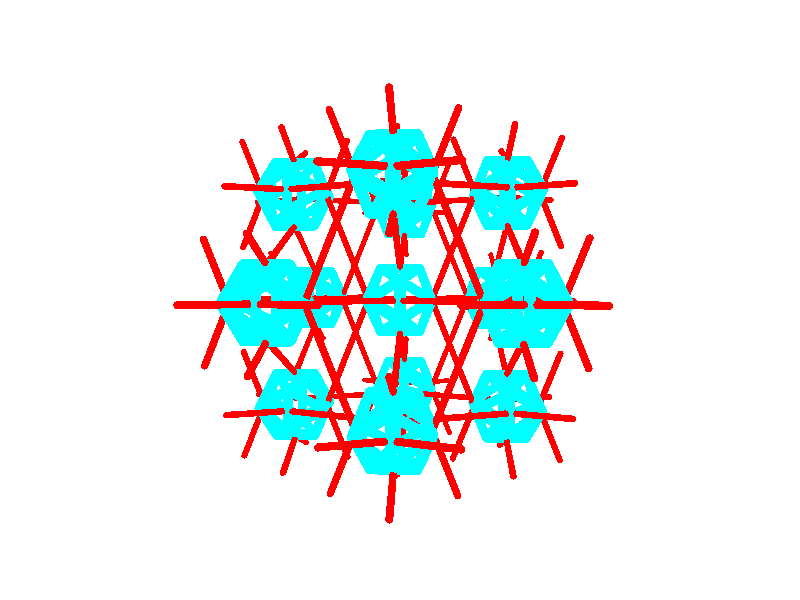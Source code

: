 
// Persistence of Vision Ray Tracer Scene Description File
// File: xyz.pov
// Vers: 3.6
// Desc: test file
// Date: Sat Sep  7 09:49:33 2019
// Auth: me
// ==== Standard POV-Ray Includes ====
#include "colors.inc"     // Standard Color definitions
// include "textures.inc"   // Standard Texture definitions
// include "functions.inc"  // internal functions usable in user defined functions

// ==== Additional Includes ====
// Don't have all of the following included at once, it'll cost memory and time
// to parse!
// --- general include files ---
// include "chars.inc"      // A complete library of character objects, by Ken Maeno
// include "skies.inc"      // Ready defined sky spheres
// include "stars.inc"      // Some star fields
// include "strings.inc"    // macros for generating and manipulating text strings

// --- textures ---
// include "finish.inc"     // Some basic finishes
// include "glass.inc"      // Glass textures/interiors
// include "golds.inc"      // Gold textures
// include "metals.inc"     // Metallic pigments, finishes, and textures
// include "stones.inc"     // Binding include-file for STONES1 and STONES2
// include "stones1.inc"    // Great stone-textures created by Mike Miller
// include "stones2.inc"    // More, done by Dan Farmer and Paul Novak
// include "woodmaps.inc"   // Basic wooden colormaps
// include "woods.inc"      // Great wooden textures created by Dan Farmer and Paul Novak

global_settings {assumed_gamma 1.0}
global_settings {ambient_light rgb<1, 1, 1> }

// perspective (default) camera
camera {
  location  <4, 0.1, 0.2>
//  rotate    <45, 45, 0.0>
  look_at   <0.0, 0.0,  0.0>
  right     x*image_width/image_height
}

// create a regular point light source
light_source {
  0*x                  // light's position (translated below)
  color rgb <1,1,1>    // light's color
  translate <-20, 15, 10>
}

// create a regular point light source
light_source {
  0*x                  // light's position (translated below)
  color rgb <1,1,1>    // light's color
  translate <20, -15, -10>
}

background { color rgb <1.0, 1.0, 1.0> }
sphere { < 0.0, 0.2121320343559642, 0.1311048073346463 >, 0.03 texture { pigment { color rgb <0, 1, 1> } } no_shadow }
sphere { < 0.1311048073346463, 0.0, 0.2121320343559642 >, 0.03 texture { pigment { color rgb <0, 1, 1> } } no_shadow }
sphere { < -0.1311048073346463, 0.0, 0.2121320343559642 >, 0.03 texture { pigment { color rgb <0, 1, 1> } } no_shadow }
sphere { < 0.0, -0.2121320343559642, 0.1311048073346463 >, 0.03 texture { pigment { color rgb <0, 1, 1> } } no_shadow }
sphere { < 0.0, 0.2121320343559642, -0.1311048073346463 >, 0.03 texture { pigment { color rgb <0, 1, 1> } } no_shadow }
sphere { < 0.1311048073346463, 0.0, -0.2121320343559642 >, 0.03 texture { pigment { color rgb <0, 1, 1> } } no_shadow }
sphere { < -0.1311048073346463, 0.0, -0.2121320343559642 >, 0.03 texture { pigment { color rgb <0, 1, 1> } } no_shadow }
sphere { < 0.0, -0.2121320343559642, -0.1311048073346463 >, 0.03 texture { pigment { color rgb <0, 1, 1> } } no_shadow }
sphere { < -0.2121320343559642, 0.1311048073346463, 0.0 >, 0.03 texture { pigment { color rgb <0, 1, 1> } } no_shadow }
sphere { < -0.2121320343559642, -0.1311048073346463, 0.0 >, 0.03 texture { pigment { color rgb <0, 1, 1> } } no_shadow }
sphere { < 0.2121320343559642, -0.1311048073346463, 0.0 >, 0.03 texture { pigment { color rgb <0, 1, 1> } } no_shadow }
sphere { < 0.2121320343559642, 0.1311048073346463, 0.0 >, 0.03 texture { pigment { color rgb <0, 1, 1> } } no_shadow }
cylinder { < 0.0, 0.2121320343559642, -0.1311048073346463 >, < -0.2121320343559642, 0.1311048073346463, 0.0 >, 0.03 texture {pigment { color rgb <0, 1, 1> } } no_shadow }
cylinder { < 0.0, 0.2121320343559642, -0.1311048073346463 >, < 0.2121320343559642, 0.1311048073346463, 0.0 >, 0.03 texture {pigment { color rgb <0, 1, 1> } } no_shadow }
cylinder { < 0.0, 0.2121320343559642, 0.1311048073346463 >, < 0.1311048073346463, 0.0, 0.2121320343559642 >, 0.03 texture {pigment { color rgb <0, 1, 1> } } no_shadow }
cylinder { < 0.1311048073346463, 0.0, 0.2121320343559642 >, < 0.2121320343559642, -0.1311048073346463, 0.0 >, 0.03 texture {pigment { color rgb <0, 1, 1> } } no_shadow }
cylinder { < 0.1311048073346463, 0.0, -0.2121320343559642 >, < 0.2121320343559642, -0.1311048073346463, 0.0 >, 0.03 texture {pigment { color rgb <0, 1, 1> } } no_shadow }
cylinder { < -0.1311048073346463, 0.0, 0.2121320343559642 >, < -0.2121320343559642, 0.1311048073346463, 0.0 >, 0.03 texture {pigment { color rgb <0, 1, 1> } } no_shadow }
cylinder { < 0.0, 0.2121320343559642, 0.1311048073346463 >, < 0.0, 0.2121320343559642, -0.1311048073346463 >, 0.03 texture {pigment { color rgb <0, 1, 1> } } no_shadow }
cylinder { < 0.0, 0.2121320343559642, -0.1311048073346463 >, < -0.1311048073346463, 0.0, -0.2121320343559642 >, 0.03 texture {pigment { color rgb <0, 1, 1> } } no_shadow }
cylinder { < 0.1311048073346463, 0.0, 0.2121320343559642 >, < 0.0, -0.2121320343559642, 0.1311048073346463 >, 0.03 texture {pigment { color rgb <0, 1, 1> } } no_shadow }
cylinder { < -0.2121320343559642, 0.1311048073346463, 0.0 >, < -0.2121320343559642, -0.1311048073346463, 0.0 >, 0.03 texture {pigment { color rgb <0, 1, 1> } } no_shadow }
cylinder { < -0.1311048073346463, 0.0, 0.2121320343559642 >, < -0.2121320343559642, -0.1311048073346463, 0.0 >, 0.03 texture {pigment { color rgb <0, 1, 1> } } no_shadow }
cylinder { < -0.1311048073346463, 0.0, -0.2121320343559642 >, < -0.2121320343559642, -0.1311048073346463, 0.0 >, 0.03 texture {pigment { color rgb <0, 1, 1> } } no_shadow }
cylinder { < -0.1311048073346463, 0.0, 0.2121320343559642 >, < 0.0, -0.2121320343559642, 0.1311048073346463 >, 0.03 texture {pigment { color rgb <0, 1, 1> } } no_shadow }
cylinder { < 0.0, 0.2121320343559642, 0.1311048073346463 >, < -0.2121320343559642, 0.1311048073346463, 0.0 >, 0.03 texture {pigment { color rgb <0, 1, 1> } } no_shadow }
cylinder { < 0.0, 0.2121320343559642, 0.1311048073346463 >, < 0.2121320343559642, 0.1311048073346463, 0.0 >, 0.03 texture {pigment { color rgb <0, 1, 1> } } no_shadow }
cylinder { < 0.1311048073346463, 0.0, -0.2121320343559642 >, < 0.0, -0.2121320343559642, -0.1311048073346463 >, 0.03 texture {pigment { color rgb <0, 1, 1> } } no_shadow }
cylinder { < 0.0, 0.2121320343559642, 0.1311048073346463 >, < -0.1311048073346463, 0.0, 0.2121320343559642 >, 0.03 texture {pigment { color rgb <0, 1, 1> } } no_shadow }
cylinder { < 0.1311048073346463, 0.0, -0.2121320343559642 >, < -0.1311048073346463, 0.0, -0.2121320343559642 >, 0.03 texture {pigment { color rgb <0, 1, 1> } } no_shadow }
cylinder { < 0.0, -0.2121320343559642, 0.1311048073346463 >, < 0.0, -0.2121320343559642, -0.1311048073346463 >, 0.03 texture {pigment { color rgb <0, 1, 1> } } no_shadow }
cylinder { < 0.0, -0.2121320343559642, 0.1311048073346463 >, < -0.2121320343559642, -0.1311048073346463, 0.0 >, 0.03 texture {pigment { color rgb <0, 1, 1> } } no_shadow }
cylinder { < 0.0, -0.2121320343559642, -0.1311048073346463 >, < 0.2121320343559642, -0.1311048073346463, 0.0 >, 0.03 texture {pigment { color rgb <0, 1, 1> } } no_shadow }
cylinder { < -0.1311048073346463, 0.0, -0.2121320343559642 >, < -0.2121320343559642, 0.1311048073346463, 0.0 >, 0.03 texture {pigment { color rgb <0, 1, 1> } } no_shadow }
cylinder { < 0.2121320343559642, -0.1311048073346463, 0.0 >, < 0.2121320343559642, 0.1311048073346463, 0.0 >, 0.03 texture {pigment { color rgb <0, 1, 1> } } no_shadow }
cylinder { < -0.1311048073346463, 0.0, -0.2121320343559642 >, < 0.0, -0.2121320343559642, -0.1311048073346463 >, 0.03 texture {pigment { color rgb <0, 1, 1> } } no_shadow }
cylinder { < 0.0, 0.2121320343559642, -0.1311048073346463 >, < 0.1311048073346463, 0.0, -0.2121320343559642 >, 0.03 texture {pigment { color rgb <0, 1, 1> } } no_shadow }
cylinder { < 0.1311048073346463, 0.0, 0.2121320343559642 >, < -0.1311048073346463, 0.0, 0.2121320343559642 >, 0.03 texture {pigment { color rgb <0, 1, 1> } } no_shadow }
cylinder { < 0.0, -0.2121320343559642, 0.1311048073346463 >, < 0.2121320343559642, -0.1311048073346463, 0.0 >, 0.03 texture {pigment { color rgb <0, 1, 1> } } no_shadow }
cylinder { < 0.1311048073346463, 0.0, 0.2121320343559642 >, < 0.2121320343559642, 0.1311048073346463, 0.0 >, 0.03 texture {pigment { color rgb <0, 1, 1> } } no_shadow }
cylinder { < 0.1311048073346463, 0.0, -0.2121320343559642 >, < 0.2121320343559642, 0.1311048073346463, 0.0 >, 0.03 texture {pigment { color rgb <0, 1, 1> } } no_shadow }
cylinder { < 0.0, -0.2121320343559642, -0.1311048073346463 >, < -0.2121320343559642, -0.1311048073346463, 0.0 >, 0.03 texture {pigment { color rgb <0, 1, 1> } } no_shadow }
sphere { < 0.35355339059327373, 0.35355339059327373, 0.0 >, 0.02 texture { pigment { color rgb <1, 0, 0> } } no_shadow }
sphere { < 0.35355339059327373, 0.0, 0.35355339059327373 >, 0.02 texture { pigment { color rgb <1, 0, 0> } } no_shadow }
sphere { < 0.0, 0.35355339059327373, 0.35355339059327373 >, 0.02 texture { pigment { color rgb <1, 0, 0> } } no_shadow }
sphere { < -0.35355339059327373, -0.35355339059327373, 0.0 >, 0.02 texture { pigment { color rgb <1, 0, 0> } } no_shadow }
sphere { < -0.35355339059327373, 0.0, 0.35355339059327373 >, 0.02 texture { pigment { color rgb <1, 0, 0> } } no_shadow }
sphere { < 0.0, -0.35355339059327373, 0.35355339059327373 >, 0.02 texture { pigment { color rgb <1, 0, 0> } } no_shadow }
sphere { < -0.35355339059327373, 0.0, -0.35355339059327373 >, 0.02 texture { pigment { color rgb <1, 0, 0> } } no_shadow }
sphere { < 0.0, 0.35355339059327373, -0.35355339059327373 >, 0.02 texture { pigment { color rgb <1, 0, 0> } } no_shadow }
sphere { < -0.35355339059327373, 0.35355339059327373, 0.0 >, 0.02 texture { pigment { color rgb <1, 0, 0> } } no_shadow }
sphere { < 0.0, -0.35355339059327373, -0.35355339059327373 >, 0.02 texture { pigment { color rgb <1, 0, 0> } } no_shadow }
sphere { < 0.35355339059327373, 0.0, -0.35355339059327373 >, 0.02 texture { pigment { color rgb <1, 0, 0> } } no_shadow }
sphere { < 0.35355339059327373, -0.35355339059327373, 0.0 >, 0.02 texture { pigment { color rgb <1, 0, 0> } } no_shadow }
sphere { < 0.0, 0.2121320343559642, 0.0 >, 0.02 texture { pigment { color rgb <1, 0, 0> } } no_shadow }
sphere { < 0.0, 0.0, 0.2121320343559642 >, 0.02 texture { pigment { color rgb <1, 0, 0> } } no_shadow }
sphere { < 0.0, -0.2121320343559642, 0.0 >, 0.02 texture { pigment { color rgb <1, 0, 0> } } no_shadow }
sphere { < 0.0, 0.0, -0.2121320343559642 >, 0.02 texture { pigment { color rgb <1, 0, 0> } } no_shadow }
sphere { < -0.2121320343559642, 0.0, 0.0 >, 0.02 texture { pigment { color rgb <1, 0, 0> } } no_shadow }
sphere { < 0.2121320343559642, 0.0, 0.0 >, 0.02 texture { pigment { color rgb <1, 0, 0> } } no_shadow }
cylinder { < -0.35355339059327373, 0.35355339059327373, 0.0 >, < 0.0, 0.2121320343559642, 0.0 >, 0.02 texture {pigment { color rgb <1, 0, 0> } } no_shadow }
cylinder { < 0.0, -0.35355339059327373, -0.35355339059327373 >, < 0.0, 0.0, -0.2121320343559642 >, 0.02 texture {pigment { color rgb <1, 0, 0> } } no_shadow }
cylinder { < 0.35355339059327373, 0.0, -0.35355339059327373 >, < 0.2121320343559642, 0.0, 0.0 >, 0.02 texture {pigment { color rgb <1, 0, 0> } } no_shadow }
cylinder { < 0.35355339059327373, 0.0, 0.35355339059327373 >, < 0.2121320343559642, 0.0, 0.0 >, 0.02 texture {pigment { color rgb <1, 0, 0> } } no_shadow }
cylinder { < 0.35355339059327373, 0.35355339059327373, 0.0 >, < 0.0, 0.2121320343559642, 0.0 >, 0.02 texture {pigment { color rgb <1, 0, 0> } } no_shadow }
cylinder { < 0.0, 0.35355339059327373, 0.35355339059327373 >, < 0.0, 0.0, 0.2121320343559642 >, 0.02 texture {pigment { color rgb <1, 0, 0> } } no_shadow }
cylinder { < -0.35355339059327373, 0.0, -0.35355339059327373 >, < -0.2121320343559642, 0.0, 0.0 >, 0.02 texture {pigment { color rgb <1, 0, 0> } } no_shadow }
cylinder { < 0.0, -0.35355339059327373, 0.35355339059327373 >, < 0.0, 0.0, 0.2121320343559642 >, 0.02 texture {pigment { color rgb <1, 0, 0> } } no_shadow }
cylinder { < 0.35355339059327373, -0.35355339059327373, 0.0 >, < 0.0, -0.2121320343559642, 0.0 >, 0.02 texture {pigment { color rgb <1, 0, 0> } } no_shadow }
cylinder { < -0.35355339059327373, 0.0, 0.35355339059327373 >, < -0.2121320343559642, 0.0, 0.0 >, 0.02 texture {pigment { color rgb <1, 0, 0> } } no_shadow }
cylinder { < -0.35355339059327373, -0.35355339059327373, 0.0 >, < 0.0, -0.2121320343559642, 0.0 >, 0.02 texture {pigment { color rgb <1, 0, 0> } } no_shadow }
cylinder { < 0.0, 0.35355339059327373, -0.35355339059327373 >, < 0.0, 0.0, -0.2121320343559642 >, 0.02 texture {pigment { color rgb <1, 0, 0> } } no_shadow }
sphere { < 7.850462293418875e-17, -0.4949747468305833, -0.5760019738519011 >, 0.03 texture { pigment { color rgb <0, 1, 1> } } no_shadow }
sphere { < 0.13110480733464633, -0.7071067811865474, -0.4949747468305833 >, 0.03 texture { pigment { color rgb <0, 1, 1> } } no_shadow }
sphere { < -0.13110480733464625, -0.7071067811865475, -0.49497474683058335 >, 0.03 texture { pigment { color rgb <0, 1, 1> } } no_shadow }
sphere { < -1.570092458683775e-16, -0.9192388155425115, -0.5760019738519011 >, 0.03 texture { pigment { color rgb <0, 1, 1> } } no_shadow }
sphere { < 0.0, -0.49497474683058335, -0.8382115885211937 >, 0.03 texture { pigment { color rgb <0, 1, 1> } } no_shadow }
sphere { < 0.13110480733464625, -0.7071067811865475, -0.9192388155425115 >, 0.03 texture { pigment { color rgb <0, 1, 1> } } no_shadow }
sphere { < -0.13110480733464625, -0.7071067811865474, -0.9192388155425115 >, 0.03 texture { pigment { color rgb <0, 1, 1> } } no_shadow }
sphere { < 0.0, -0.9192388155425115, -0.8382115885211937 >, 0.03 texture { pigment { color rgb <0, 1, 1> } } no_shadow }
sphere { < -0.21213203435596428, -0.5760019738519011, -0.7071067811865475 >, 0.03 texture { pigment { color rgb <0, 1, 1> } } no_shadow }
sphere { < -0.21213203435596428, -0.8382115885211937, -0.7071067811865474 >, 0.03 texture { pigment { color rgb <0, 1, 1> } } no_shadow }
sphere { < 0.2121320343559642, -0.8382115885211937, -0.7071067811865475 >, 0.03 texture { pigment { color rgb <0, 1, 1> } } no_shadow }
sphere { < 0.2121320343559642, -0.5760019738519011, -0.7071067811865474 >, 0.03 texture { pigment { color rgb <0, 1, 1> } } no_shadow }
cylinder { < 0.0, -0.49497474683058335, -0.8382115885211937 >, < -0.21213203435596428, -0.5760019738519011, -0.7071067811865475 >, 0.03 texture {pigment { color rgb <0, 1, 1> } } no_shadow }
cylinder { < 0.0, -0.49497474683058335, -0.8382115885211937 >, < 0.2121320343559642, -0.5760019738519011, -0.7071067811865474 >, 0.03 texture {pigment { color rgb <0, 1, 1> } } no_shadow }
cylinder { < 7.850462293418875e-17, -0.4949747468305833, -0.5760019738519011 >, < 0.13110480733464633, -0.7071067811865474, -0.4949747468305833 >, 0.03 texture {pigment { color rgb <0, 1, 1> } } no_shadow }
cylinder { < 0.13110480733464633, -0.7071067811865474, -0.4949747468305833 >, < 0.2121320343559642, -0.8382115885211937, -0.7071067811865475 >, 0.03 texture {pigment { color rgb <0, 1, 1> } } no_shadow }
cylinder { < 0.13110480733464625, -0.7071067811865475, -0.9192388155425115 >, < 0.2121320343559642, -0.8382115885211937, -0.7071067811865475 >, 0.03 texture {pigment { color rgb <0, 1, 1> } } no_shadow }
cylinder { < -0.13110480733464625, -0.7071067811865475, -0.49497474683058335 >, < -0.21213203435596428, -0.5760019738519011, -0.7071067811865475 >, 0.03 texture {pigment { color rgb <0, 1, 1> } } no_shadow }
cylinder { < 7.850462293418875e-17, -0.4949747468305833, -0.5760019738519011 >, < 0.0, -0.49497474683058335, -0.8382115885211937 >, 0.03 texture {pigment { color rgb <0, 1, 1> } } no_shadow }
cylinder { < 0.0, -0.49497474683058335, -0.8382115885211937 >, < -0.13110480733464625, -0.7071067811865474, -0.9192388155425115 >, 0.03 texture {pigment { color rgb <0, 1, 1> } } no_shadow }
cylinder { < 0.13110480733464633, -0.7071067811865474, -0.4949747468305833 >, < -1.570092458683775e-16, -0.9192388155425115, -0.5760019738519011 >, 0.03 texture {pigment { color rgb <0, 1, 1> } } no_shadow }
cylinder { < -0.21213203435596428, -0.5760019738519011, -0.7071067811865475 >, < -0.21213203435596428, -0.8382115885211937, -0.7071067811865474 >, 0.03 texture {pigment { color rgb <0, 1, 1> } } no_shadow }
cylinder { < -0.13110480733464625, -0.7071067811865475, -0.49497474683058335 >, < -0.21213203435596428, -0.8382115885211937, -0.7071067811865474 >, 0.03 texture {pigment { color rgb <0, 1, 1> } } no_shadow }
cylinder { < -0.13110480733464625, -0.7071067811865474, -0.9192388155425115 >, < -0.21213203435596428, -0.8382115885211937, -0.7071067811865474 >, 0.03 texture {pigment { color rgb <0, 1, 1> } } no_shadow }
cylinder { < -0.13110480733464625, -0.7071067811865475, -0.49497474683058335 >, < -1.570092458683775e-16, -0.9192388155425115, -0.5760019738519011 >, 0.03 texture {pigment { color rgb <0, 1, 1> } } no_shadow }
cylinder { < 7.850462293418875e-17, -0.4949747468305833, -0.5760019738519011 >, < -0.21213203435596428, -0.5760019738519011, -0.7071067811865475 >, 0.03 texture {pigment { color rgb <0, 1, 1> } } no_shadow }
cylinder { < 7.850462293418875e-17, -0.4949747468305833, -0.5760019738519011 >, < 0.2121320343559642, -0.5760019738519011, -0.7071067811865474 >, 0.03 texture {pigment { color rgb <0, 1, 1> } } no_shadow }
cylinder { < 0.13110480733464625, -0.7071067811865475, -0.9192388155425115 >, < 0.0, -0.9192388155425115, -0.8382115885211937 >, 0.03 texture {pigment { color rgb <0, 1, 1> } } no_shadow }
cylinder { < 7.850462293418875e-17, -0.4949747468305833, -0.5760019738519011 >, < -0.13110480733464625, -0.7071067811865475, -0.49497474683058335 >, 0.03 texture {pigment { color rgb <0, 1, 1> } } no_shadow }
cylinder { < 0.13110480733464625, -0.7071067811865475, -0.9192388155425115 >, < -0.13110480733464625, -0.7071067811865474, -0.9192388155425115 >, 0.03 texture {pigment { color rgb <0, 1, 1> } } no_shadow }
cylinder { < -1.570092458683775e-16, -0.9192388155425115, -0.5760019738519011 >, < 0.0, -0.9192388155425115, -0.8382115885211937 >, 0.03 texture {pigment { color rgb <0, 1, 1> } } no_shadow }
cylinder { < -1.570092458683775e-16, -0.9192388155425115, -0.5760019738519011 >, < -0.21213203435596428, -0.8382115885211937, -0.7071067811865474 >, 0.03 texture {pigment { color rgb <0, 1, 1> } } no_shadow }
cylinder { < 0.0, -0.9192388155425115, -0.8382115885211937 >, < 0.2121320343559642, -0.8382115885211937, -0.7071067811865475 >, 0.03 texture {pigment { color rgb <0, 1, 1> } } no_shadow }
cylinder { < -0.13110480733464625, -0.7071067811865474, -0.9192388155425115 >, < -0.21213203435596428, -0.5760019738519011, -0.7071067811865475 >, 0.03 texture {pigment { color rgb <0, 1, 1> } } no_shadow }
cylinder { < 0.2121320343559642, -0.8382115885211937, -0.7071067811865475 >, < 0.2121320343559642, -0.5760019738519011, -0.7071067811865474 >, 0.03 texture {pigment { color rgb <0, 1, 1> } } no_shadow }
cylinder { < -0.13110480733464625, -0.7071067811865474, -0.9192388155425115 >, < 0.0, -0.9192388155425115, -0.8382115885211937 >, 0.03 texture {pigment { color rgb <0, 1, 1> } } no_shadow }
cylinder { < 0.0, -0.49497474683058335, -0.8382115885211937 >, < 0.13110480733464625, -0.7071067811865475, -0.9192388155425115 >, 0.03 texture {pigment { color rgb <0, 1, 1> } } no_shadow }
cylinder { < 0.13110480733464633, -0.7071067811865474, -0.4949747468305833 >, < -0.13110480733464625, -0.7071067811865475, -0.49497474683058335 >, 0.03 texture {pigment { color rgb <0, 1, 1> } } no_shadow }
cylinder { < -1.570092458683775e-16, -0.9192388155425115, -0.5760019738519011 >, < 0.2121320343559642, -0.8382115885211937, -0.7071067811865475 >, 0.03 texture {pigment { color rgb <0, 1, 1> } } no_shadow }
cylinder { < 0.13110480733464633, -0.7071067811865474, -0.4949747468305833 >, < 0.2121320343559642, -0.5760019738519011, -0.7071067811865474 >, 0.03 texture {pigment { color rgb <0, 1, 1> } } no_shadow }
cylinder { < 0.13110480733464625, -0.7071067811865475, -0.9192388155425115 >, < 0.2121320343559642, -0.5760019738519011, -0.7071067811865474 >, 0.03 texture {pigment { color rgb <0, 1, 1> } } no_shadow }
cylinder { < 0.0, -0.9192388155425115, -0.8382115885211937 >, < -0.21213203435596428, -0.8382115885211937, -0.7071067811865474 >, 0.03 texture {pigment { color rgb <0, 1, 1> } } no_shadow }
sphere { < 0.7071067811865475, 0.21213203435596428, -0.5760019738519011 >, 0.03 texture { pigment { color rgb <0, 1, 1> } } no_shadow }
sphere { < 0.8382115885211937, 0.0, -0.49497474683058335 >, 0.03 texture { pigment { color rgb <0, 1, 1> } } no_shadow }
sphere { < 0.5760019738519011, -7.850462293418875e-17, -0.4949747468305833 >, 0.03 texture { pigment { color rgb <0, 1, 1> } } no_shadow }
sphere { < 0.7071067811865474, -0.2121320343559642, -0.5760019738519011 >, 0.03 texture { pigment { color rgb <0, 1, 1> } } no_shadow }
sphere { < 0.7071067811865474, 0.21213203435596428, -0.8382115885211937 >, 0.03 texture { pigment { color rgb <0, 1, 1> } } no_shadow }
sphere { < 0.8382115885211937, 0.0, -0.9192388155425115 >, 0.03 texture { pigment { color rgb <0, 1, 1> } } no_shadow }
sphere { < 0.5760019738519011, 1.570092458683775e-16, -0.9192388155425115 >, 0.03 texture { pigment { color rgb <0, 1, 1> } } no_shadow }
sphere { < 0.7071067811865475, -0.2121320343559642, -0.8382115885211937 >, 0.03 texture { pigment { color rgb <0, 1, 1> } } no_shadow }
sphere { < 0.49497474683058335, 0.13110480733464625, -0.7071067811865475 >, 0.03 texture { pigment { color rgb <0, 1, 1> } } no_shadow }
sphere { < 0.4949747468305833, -0.13110480733464633, -0.7071067811865474 >, 0.03 texture { pigment { color rgb <0, 1, 1> } } no_shadow }
sphere { < 0.9192388155425115, -0.13110480733464625, -0.7071067811865475 >, 0.03 texture { pigment { color rgb <0, 1, 1> } } no_shadow }
sphere { < 0.9192388155425115, 0.13110480733464625, -0.7071067811865474 >, 0.03 texture { pigment { color rgb <0, 1, 1> } } no_shadow }
cylinder { < 0.7071067811865474, 0.21213203435596428, -0.8382115885211937 >, < 0.49497474683058335, 0.13110480733464625, -0.7071067811865475 >, 0.03 texture {pigment { color rgb <0, 1, 1> } } no_shadow }
cylinder { < 0.7071067811865474, 0.21213203435596428, -0.8382115885211937 >, < 0.9192388155425115, 0.13110480733464625, -0.7071067811865474 >, 0.03 texture {pigment { color rgb <0, 1, 1> } } no_shadow }
cylinder { < 0.7071067811865475, 0.21213203435596428, -0.5760019738519011 >, < 0.8382115885211937, 0.0, -0.49497474683058335 >, 0.03 texture {pigment { color rgb <0, 1, 1> } } no_shadow }
cylinder { < 0.8382115885211937, 0.0, -0.49497474683058335 >, < 0.9192388155425115, -0.13110480733464625, -0.7071067811865475 >, 0.03 texture {pigment { color rgb <0, 1, 1> } } no_shadow }
cylinder { < 0.8382115885211937, 0.0, -0.9192388155425115 >, < 0.9192388155425115, -0.13110480733464625, -0.7071067811865475 >, 0.03 texture {pigment { color rgb <0, 1, 1> } } no_shadow }
cylinder { < 0.5760019738519011, -7.850462293418875e-17, -0.4949747468305833 >, < 0.49497474683058335, 0.13110480733464625, -0.7071067811865475 >, 0.03 texture {pigment { color rgb <0, 1, 1> } } no_shadow }
cylinder { < 0.7071067811865475, 0.21213203435596428, -0.5760019738519011 >, < 0.7071067811865474, 0.21213203435596428, -0.8382115885211937 >, 0.03 texture {pigment { color rgb <0, 1, 1> } } no_shadow }
cylinder { < 0.7071067811865474, 0.21213203435596428, -0.8382115885211937 >, < 0.5760019738519011, 1.570092458683775e-16, -0.9192388155425115 >, 0.03 texture {pigment { color rgb <0, 1, 1> } } no_shadow }
cylinder { < 0.8382115885211937, 0.0, -0.49497474683058335 >, < 0.7071067811865474, -0.2121320343559642, -0.5760019738519011 >, 0.03 texture {pigment { color rgb <0, 1, 1> } } no_shadow }
cylinder { < 0.49497474683058335, 0.13110480733464625, -0.7071067811865475 >, < 0.4949747468305833, -0.13110480733464633, -0.7071067811865474 >, 0.03 texture {pigment { color rgb <0, 1, 1> } } no_shadow }
cylinder { < 0.5760019738519011, -7.850462293418875e-17, -0.4949747468305833 >, < 0.4949747468305833, -0.13110480733464633, -0.7071067811865474 >, 0.03 texture {pigment { color rgb <0, 1, 1> } } no_shadow }
cylinder { < 0.5760019738519011, 1.570092458683775e-16, -0.9192388155425115 >, < 0.4949747468305833, -0.13110480733464633, -0.7071067811865474 >, 0.03 texture {pigment { color rgb <0, 1, 1> } } no_shadow }
cylinder { < 0.5760019738519011, -7.850462293418875e-17, -0.4949747468305833 >, < 0.7071067811865474, -0.2121320343559642, -0.5760019738519011 >, 0.03 texture {pigment { color rgb <0, 1, 1> } } no_shadow }
cylinder { < 0.7071067811865475, 0.21213203435596428, -0.5760019738519011 >, < 0.49497474683058335, 0.13110480733464625, -0.7071067811865475 >, 0.03 texture {pigment { color rgb <0, 1, 1> } } no_shadow }
cylinder { < 0.7071067811865475, 0.21213203435596428, -0.5760019738519011 >, < 0.9192388155425115, 0.13110480733464625, -0.7071067811865474 >, 0.03 texture {pigment { color rgb <0, 1, 1> } } no_shadow }
cylinder { < 0.8382115885211937, 0.0, -0.9192388155425115 >, < 0.7071067811865475, -0.2121320343559642, -0.8382115885211937 >, 0.03 texture {pigment { color rgb <0, 1, 1> } } no_shadow }
cylinder { < 0.7071067811865475, 0.21213203435596428, -0.5760019738519011 >, < 0.5760019738519011, -7.850462293418875e-17, -0.4949747468305833 >, 0.03 texture {pigment { color rgb <0, 1, 1> } } no_shadow }
cylinder { < 0.8382115885211937, 0.0, -0.9192388155425115 >, < 0.5760019738519011, 1.570092458683775e-16, -0.9192388155425115 >, 0.03 texture {pigment { color rgb <0, 1, 1> } } no_shadow }
cylinder { < 0.7071067811865474, -0.2121320343559642, -0.5760019738519011 >, < 0.7071067811865475, -0.2121320343559642, -0.8382115885211937 >, 0.03 texture {pigment { color rgb <0, 1, 1> } } no_shadow }
cylinder { < 0.7071067811865474, -0.2121320343559642, -0.5760019738519011 >, < 0.4949747468305833, -0.13110480733464633, -0.7071067811865474 >, 0.03 texture {pigment { color rgb <0, 1, 1> } } no_shadow }
cylinder { < 0.7071067811865475, -0.2121320343559642, -0.8382115885211937 >, < 0.9192388155425115, -0.13110480733464625, -0.7071067811865475 >, 0.03 texture {pigment { color rgb <0, 1, 1> } } no_shadow }
cylinder { < 0.5760019738519011, 1.570092458683775e-16, -0.9192388155425115 >, < 0.49497474683058335, 0.13110480733464625, -0.7071067811865475 >, 0.03 texture {pigment { color rgb <0, 1, 1> } } no_shadow }
cylinder { < 0.9192388155425115, -0.13110480733464625, -0.7071067811865475 >, < 0.9192388155425115, 0.13110480733464625, -0.7071067811865474 >, 0.03 texture {pigment { color rgb <0, 1, 1> } } no_shadow }
cylinder { < 0.5760019738519011, 1.570092458683775e-16, -0.9192388155425115 >, < 0.7071067811865475, -0.2121320343559642, -0.8382115885211937 >, 0.03 texture {pigment { color rgb <0, 1, 1> } } no_shadow }
cylinder { < 0.7071067811865474, 0.21213203435596428, -0.8382115885211937 >, < 0.8382115885211937, 0.0, -0.9192388155425115 >, 0.03 texture {pigment { color rgb <0, 1, 1> } } no_shadow }
cylinder { < 0.8382115885211937, 0.0, -0.49497474683058335 >, < 0.5760019738519011, -7.850462293418875e-17, -0.4949747468305833 >, 0.03 texture {pigment { color rgb <0, 1, 1> } } no_shadow }
cylinder { < 0.7071067811865474, -0.2121320343559642, -0.5760019738519011 >, < 0.9192388155425115, -0.13110480733464625, -0.7071067811865475 >, 0.03 texture {pigment { color rgb <0, 1, 1> } } no_shadow }
cylinder { < 0.8382115885211937, 0.0, -0.49497474683058335 >, < 0.9192388155425115, 0.13110480733464625, -0.7071067811865474 >, 0.03 texture {pigment { color rgb <0, 1, 1> } } no_shadow }
cylinder { < 0.8382115885211937, 0.0, -0.9192388155425115 >, < 0.9192388155425115, 0.13110480733464625, -0.7071067811865474 >, 0.03 texture {pigment { color rgb <0, 1, 1> } } no_shadow }
cylinder { < 0.7071067811865475, -0.2121320343559642, -0.8382115885211937 >, < 0.4949747468305833, -0.13110480733464633, -0.7071067811865474 >, 0.03 texture {pigment { color rgb <0, 1, 1> } } no_shadow }
sphere { < 0.7071067811865475, 0.9192388155425115, 0.13110480733464625 >, 0.03 texture { pigment { color rgb <0, 1, 1> } } no_shadow }
sphere { < 0.8382115885211937, 0.7071067811865475, 0.21213203435596414 >, 0.03 texture { pigment { color rgb <0, 1, 1> } } no_shadow }
sphere { < 0.5760019738519011, 0.7071067811865474, 0.2121320343559642 >, 0.03 texture { pigment { color rgb <0, 1, 1> } } no_shadow }
sphere { < 0.7071067811865474, 0.4949747468305833, 0.13110480733464633 >, 0.03 texture { pigment { color rgb <0, 1, 1> } } no_shadow }
sphere { < 0.7071067811865474, 0.9192388155425117, -0.13110480733464633 >, 0.03 texture { pigment { color rgb <0, 1, 1> } } no_shadow }
sphere { < 0.8382115885211937, 0.7071067811865474, -0.2121320343559642 >, 0.03 texture { pigment { color rgb <0, 1, 1> } } no_shadow }
sphere { < 0.5760019738519011, 0.7071067811865476, -0.2121320343559642 >, 0.03 texture { pigment { color rgb <0, 1, 1> } } no_shadow }
sphere { < 0.7071067811865475, 0.49497474683058335, -0.13110480733464622 >, 0.03 texture { pigment { color rgb <0, 1, 1> } } no_shadow }
sphere { < 0.49497474683058335, 0.8382115885211937, 3.925231146709437e-17 >, 0.03 texture { pigment { color rgb <0, 1, 1> } } no_shadow }
sphere { < 0.4949747468305833, 0.5760019738519011, 7.850462293418875e-17 >, 0.03 texture { pigment { color rgb <0, 1, 1> } } no_shadow }
sphere { < 0.9192388155425115, 0.5760019738519011, -7.850462293418875e-17 >, 0.03 texture { pigment { color rgb <0, 1, 1> } } no_shadow }
sphere { < 0.9192388155425115, 0.8382115885211937, 0.0 >, 0.03 texture { pigment { color rgb <0, 1, 1> } } no_shadow }
cylinder { < 0.7071067811865474, 0.9192388155425117, -0.13110480733464633 >, < 0.49497474683058335, 0.8382115885211937, 3.925231146709437e-17 >, 0.03 texture {pigment { color rgb <0, 1, 1> } } no_shadow }
cylinder { < 0.7071067811865474, 0.9192388155425117, -0.13110480733464633 >, < 0.9192388155425115, 0.8382115885211937, 0.0 >, 0.03 texture {pigment { color rgb <0, 1, 1> } } no_shadow }
cylinder { < 0.7071067811865475, 0.9192388155425115, 0.13110480733464625 >, < 0.8382115885211937, 0.7071067811865475, 0.21213203435596414 >, 0.03 texture {pigment { color rgb <0, 1, 1> } } no_shadow }
cylinder { < 0.8382115885211937, 0.7071067811865475, 0.21213203435596414 >, < 0.9192388155425115, 0.5760019738519011, -7.850462293418875e-17 >, 0.03 texture {pigment { color rgb <0, 1, 1> } } no_shadow }
cylinder { < 0.8382115885211937, 0.7071067811865474, -0.2121320343559642 >, < 0.9192388155425115, 0.5760019738519011, -7.850462293418875e-17 >, 0.03 texture {pigment { color rgb <0, 1, 1> } } no_shadow }
cylinder { < 0.5760019738519011, 0.7071067811865474, 0.2121320343559642 >, < 0.49497474683058335, 0.8382115885211937, 3.925231146709437e-17 >, 0.03 texture {pigment { color rgb <0, 1, 1> } } no_shadow }
cylinder { < 0.7071067811865475, 0.9192388155425115, 0.13110480733464625 >, < 0.7071067811865474, 0.9192388155425117, -0.13110480733464633 >, 0.03 texture {pigment { color rgb <0, 1, 1> } } no_shadow }
cylinder { < 0.7071067811865474, 0.9192388155425117, -0.13110480733464633 >, < 0.5760019738519011, 0.7071067811865476, -0.2121320343559642 >, 0.03 texture {pigment { color rgb <0, 1, 1> } } no_shadow }
cylinder { < 0.8382115885211937, 0.7071067811865475, 0.21213203435596414 >, < 0.7071067811865474, 0.4949747468305833, 0.13110480733464633 >, 0.03 texture {pigment { color rgb <0, 1, 1> } } no_shadow }
cylinder { < 0.49497474683058335, 0.8382115885211937, 3.925231146709437e-17 >, < 0.4949747468305833, 0.5760019738519011, 7.850462293418875e-17 >, 0.03 texture {pigment { color rgb <0, 1, 1> } } no_shadow }
cylinder { < 0.5760019738519011, 0.7071067811865474, 0.2121320343559642 >, < 0.4949747468305833, 0.5760019738519011, 7.850462293418875e-17 >, 0.03 texture {pigment { color rgb <0, 1, 1> } } no_shadow }
cylinder { < 0.5760019738519011, 0.7071067811865476, -0.2121320343559642 >, < 0.4949747468305833, 0.5760019738519011, 7.850462293418875e-17 >, 0.03 texture {pigment { color rgb <0, 1, 1> } } no_shadow }
cylinder { < 0.5760019738519011, 0.7071067811865474, 0.2121320343559642 >, < 0.7071067811865474, 0.4949747468305833, 0.13110480733464633 >, 0.03 texture {pigment { color rgb <0, 1, 1> } } no_shadow }
cylinder { < 0.7071067811865475, 0.9192388155425115, 0.13110480733464625 >, < 0.49497474683058335, 0.8382115885211937, 3.925231146709437e-17 >, 0.03 texture {pigment { color rgb <0, 1, 1> } } no_shadow }
cylinder { < 0.7071067811865475, 0.9192388155425115, 0.13110480733464625 >, < 0.9192388155425115, 0.8382115885211937, 0.0 >, 0.03 texture {pigment { color rgb <0, 1, 1> } } no_shadow }
cylinder { < 0.8382115885211937, 0.7071067811865474, -0.2121320343559642 >, < 0.7071067811865475, 0.49497474683058335, -0.13110480733464622 >, 0.03 texture {pigment { color rgb <0, 1, 1> } } no_shadow }
cylinder { < 0.7071067811865475, 0.9192388155425115, 0.13110480733464625 >, < 0.5760019738519011, 0.7071067811865474, 0.2121320343559642 >, 0.03 texture {pigment { color rgb <0, 1, 1> } } no_shadow }
cylinder { < 0.8382115885211937, 0.7071067811865474, -0.2121320343559642 >, < 0.5760019738519011, 0.7071067811865476, -0.2121320343559642 >, 0.03 texture {pigment { color rgb <0, 1, 1> } } no_shadow }
cylinder { < 0.7071067811865474, 0.4949747468305833, 0.13110480733464633 >, < 0.7071067811865475, 0.49497474683058335, -0.13110480733464622 >, 0.03 texture {pigment { color rgb <0, 1, 1> } } no_shadow }
cylinder { < 0.7071067811865474, 0.4949747468305833, 0.13110480733464633 >, < 0.4949747468305833, 0.5760019738519011, 7.850462293418875e-17 >, 0.03 texture {pigment { color rgb <0, 1, 1> } } no_shadow }
cylinder { < 0.7071067811865475, 0.49497474683058335, -0.13110480733464622 >, < 0.9192388155425115, 0.5760019738519011, -7.850462293418875e-17 >, 0.03 texture {pigment { color rgb <0, 1, 1> } } no_shadow }
cylinder { < 0.5760019738519011, 0.7071067811865476, -0.2121320343559642 >, < 0.49497474683058335, 0.8382115885211937, 3.925231146709437e-17 >, 0.03 texture {pigment { color rgb <0, 1, 1> } } no_shadow }
cylinder { < 0.9192388155425115, 0.5760019738519011, -7.850462293418875e-17 >, < 0.9192388155425115, 0.8382115885211937, 0.0 >, 0.03 texture {pigment { color rgb <0, 1, 1> } } no_shadow }
cylinder { < 0.5760019738519011, 0.7071067811865476, -0.2121320343559642 >, < 0.7071067811865475, 0.49497474683058335, -0.13110480733464622 >, 0.03 texture {pigment { color rgb <0, 1, 1> } } no_shadow }
cylinder { < 0.7071067811865474, 0.9192388155425117, -0.13110480733464633 >, < 0.8382115885211937, 0.7071067811865474, -0.2121320343559642 >, 0.03 texture {pigment { color rgb <0, 1, 1> } } no_shadow }
cylinder { < 0.8382115885211937, 0.7071067811865475, 0.21213203435596414 >, < 0.5760019738519011, 0.7071067811865474, 0.2121320343559642 >, 0.03 texture {pigment { color rgb <0, 1, 1> } } no_shadow }
cylinder { < 0.7071067811865474, 0.4949747468305833, 0.13110480733464633 >, < 0.9192388155425115, 0.5760019738519011, -7.850462293418875e-17 >, 0.03 texture {pigment { color rgb <0, 1, 1> } } no_shadow }
cylinder { < 0.8382115885211937, 0.7071067811865475, 0.21213203435596414 >, < 0.9192388155425115, 0.8382115885211937, 0.0 >, 0.03 texture {pigment { color rgb <0, 1, 1> } } no_shadow }
cylinder { < 0.8382115885211937, 0.7071067811865474, -0.2121320343559642 >, < 0.9192388155425115, 0.8382115885211937, 0.0 >, 0.03 texture {pigment { color rgb <0, 1, 1> } } no_shadow }
cylinder { < 0.7071067811865475, 0.49497474683058335, -0.13110480733464622 >, < 0.4949747468305833, 0.5760019738519011, 7.850462293418875e-17 >, 0.03 texture {pigment { color rgb <0, 1, 1> } } no_shadow }
sphere { < -0.7071067811865474, -0.4949747468305833, 0.13110480733464633 >, 0.03 texture { pigment { color rgb <0, 1, 1> } } no_shadow }
sphere { < -0.5760019738519011, -0.7071067811865474, 0.2121320343559642 >, 0.03 texture { pigment { color rgb <0, 1, 1> } } no_shadow }
sphere { < -0.8382115885211937, -0.7071067811865475, 0.21213203435596414 >, 0.03 texture { pigment { color rgb <0, 1, 1> } } no_shadow }
sphere { < -0.7071067811865475, -0.9192388155425115, 0.13110480733464625 >, 0.03 texture { pigment { color rgb <0, 1, 1> } } no_shadow }
sphere { < -0.7071067811865475, -0.49497474683058335, -0.13110480733464622 >, 0.03 texture { pigment { color rgb <0, 1, 1> } } no_shadow }
sphere { < -0.5760019738519011, -0.7071067811865475, -0.2121320343559642 >, 0.03 texture { pigment { color rgb <0, 1, 1> } } no_shadow }
sphere { < -0.8382115885211937, -0.7071067811865474, -0.2121320343559642 >, 0.03 texture { pigment { color rgb <0, 1, 1> } } no_shadow }
sphere { < -0.7071067811865474, -0.9192388155425115, -0.13110480733464633 >, 0.03 texture { pigment { color rgb <0, 1, 1> } } no_shadow }
sphere { < -0.9192388155425117, -0.5760019738519011, -7.850462293418875e-17 >, 0.03 texture { pigment { color rgb <0, 1, 1> } } no_shadow }
sphere { < -0.9192388155425115, -0.8382115885211937, 0.0 >, 0.03 texture { pigment { color rgb <0, 1, 1> } } no_shadow }
sphere { < -0.49497474683058335, -0.8382115885211937, 0.0 >, 0.03 texture { pigment { color rgb <0, 1, 1> } } no_shadow }
sphere { < -0.4949747468305833, -0.5760019738519011, 7.850462293418875e-17 >, 0.03 texture { pigment { color rgb <0, 1, 1> } } no_shadow }
cylinder { < -0.7071067811865475, -0.49497474683058335, -0.13110480733464622 >, < -0.9192388155425117, -0.5760019738519011, -7.850462293418875e-17 >, 0.03 texture {pigment { color rgb <0, 1, 1> } } no_shadow }
cylinder { < -0.7071067811865475, -0.49497474683058335, -0.13110480733464622 >, < -0.4949747468305833, -0.5760019738519011, 7.850462293418875e-17 >, 0.03 texture {pigment { color rgb <0, 1, 1> } } no_shadow }
cylinder { < -0.7071067811865474, -0.4949747468305833, 0.13110480733464633 >, < -0.5760019738519011, -0.7071067811865474, 0.2121320343559642 >, 0.03 texture {pigment { color rgb <0, 1, 1> } } no_shadow }
cylinder { < -0.5760019738519011, -0.7071067811865474, 0.2121320343559642 >, < -0.49497474683058335, -0.8382115885211937, 0.0 >, 0.03 texture {pigment { color rgb <0, 1, 1> } } no_shadow }
cylinder { < -0.5760019738519011, -0.7071067811865475, -0.2121320343559642 >, < -0.49497474683058335, -0.8382115885211937, 0.0 >, 0.03 texture {pigment { color rgb <0, 1, 1> } } no_shadow }
cylinder { < -0.8382115885211937, -0.7071067811865475, 0.21213203435596414 >, < -0.9192388155425117, -0.5760019738519011, -7.850462293418875e-17 >, 0.03 texture {pigment { color rgb <0, 1, 1> } } no_shadow }
cylinder { < -0.7071067811865474, -0.4949747468305833, 0.13110480733464633 >, < -0.7071067811865475, -0.49497474683058335, -0.13110480733464622 >, 0.03 texture {pigment { color rgb <0, 1, 1> } } no_shadow }
cylinder { < -0.7071067811865475, -0.49497474683058335, -0.13110480733464622 >, < -0.8382115885211937, -0.7071067811865474, -0.2121320343559642 >, 0.03 texture {pigment { color rgb <0, 1, 1> } } no_shadow }
cylinder { < -0.5760019738519011, -0.7071067811865474, 0.2121320343559642 >, < -0.7071067811865475, -0.9192388155425115, 0.13110480733464625 >, 0.03 texture {pigment { color rgb <0, 1, 1> } } no_shadow }
cylinder { < -0.9192388155425117, -0.5760019738519011, -7.850462293418875e-17 >, < -0.9192388155425115, -0.8382115885211937, 0.0 >, 0.03 texture {pigment { color rgb <0, 1, 1> } } no_shadow }
cylinder { < -0.8382115885211937, -0.7071067811865475, 0.21213203435596414 >, < -0.9192388155425115, -0.8382115885211937, 0.0 >, 0.03 texture {pigment { color rgb <0, 1, 1> } } no_shadow }
cylinder { < -0.8382115885211937, -0.7071067811865474, -0.2121320343559642 >, < -0.9192388155425115, -0.8382115885211937, 0.0 >, 0.03 texture {pigment { color rgb <0, 1, 1> } } no_shadow }
cylinder { < -0.8382115885211937, -0.7071067811865475, 0.21213203435596414 >, < -0.7071067811865475, -0.9192388155425115, 0.13110480733464625 >, 0.03 texture {pigment { color rgb <0, 1, 1> } } no_shadow }
cylinder { < -0.7071067811865474, -0.4949747468305833, 0.13110480733464633 >, < -0.9192388155425117, -0.5760019738519011, -7.850462293418875e-17 >, 0.03 texture {pigment { color rgb <0, 1, 1> } } no_shadow }
cylinder { < -0.7071067811865474, -0.4949747468305833, 0.13110480733464633 >, < -0.4949747468305833, -0.5760019738519011, 7.850462293418875e-17 >, 0.03 texture {pigment { color rgb <0, 1, 1> } } no_shadow }
cylinder { < -0.5760019738519011, -0.7071067811865475, -0.2121320343559642 >, < -0.7071067811865474, -0.9192388155425115, -0.13110480733464633 >, 0.03 texture {pigment { color rgb <0, 1, 1> } } no_shadow }
cylinder { < -0.7071067811865474, -0.4949747468305833, 0.13110480733464633 >, < -0.8382115885211937, -0.7071067811865475, 0.21213203435596414 >, 0.03 texture {pigment { color rgb <0, 1, 1> } } no_shadow }
cylinder { < -0.5760019738519011, -0.7071067811865475, -0.2121320343559642 >, < -0.8382115885211937, -0.7071067811865474, -0.2121320343559642 >, 0.03 texture {pigment { color rgb <0, 1, 1> } } no_shadow }
cylinder { < -0.7071067811865475, -0.9192388155425115, 0.13110480733464625 >, < -0.7071067811865474, -0.9192388155425115, -0.13110480733464633 >, 0.03 texture {pigment { color rgb <0, 1, 1> } } no_shadow }
cylinder { < -0.7071067811865475, -0.9192388155425115, 0.13110480733464625 >, < -0.9192388155425115, -0.8382115885211937, 0.0 >, 0.03 texture {pigment { color rgb <0, 1, 1> } } no_shadow }
cylinder { < -0.7071067811865474, -0.9192388155425115, -0.13110480733464633 >, < -0.49497474683058335, -0.8382115885211937, 0.0 >, 0.03 texture {pigment { color rgb <0, 1, 1> } } no_shadow }
cylinder { < -0.8382115885211937, -0.7071067811865474, -0.2121320343559642 >, < -0.9192388155425117, -0.5760019738519011, -7.850462293418875e-17 >, 0.03 texture {pigment { color rgb <0, 1, 1> } } no_shadow }
cylinder { < -0.49497474683058335, -0.8382115885211937, 0.0 >, < -0.4949747468305833, -0.5760019738519011, 7.850462293418875e-17 >, 0.03 texture {pigment { color rgb <0, 1, 1> } } no_shadow }
cylinder { < -0.8382115885211937, -0.7071067811865474, -0.2121320343559642 >, < -0.7071067811865474, -0.9192388155425115, -0.13110480733464633 >, 0.03 texture {pigment { color rgb <0, 1, 1> } } no_shadow }
cylinder { < -0.7071067811865475, -0.49497474683058335, -0.13110480733464622 >, < -0.5760019738519011, -0.7071067811865475, -0.2121320343559642 >, 0.03 texture {pigment { color rgb <0, 1, 1> } } no_shadow }
cylinder { < -0.5760019738519011, -0.7071067811865474, 0.2121320343559642 >, < -0.8382115885211937, -0.7071067811865475, 0.21213203435596414 >, 0.03 texture {pigment { color rgb <0, 1, 1> } } no_shadow }
cylinder { < -0.7071067811865475, -0.9192388155425115, 0.13110480733464625 >, < -0.49497474683058335, -0.8382115885211937, 0.0 >, 0.03 texture {pigment { color rgb <0, 1, 1> } } no_shadow }
cylinder { < -0.5760019738519011, -0.7071067811865474, 0.2121320343559642 >, < -0.4949747468305833, -0.5760019738519011, 7.850462293418875e-17 >, 0.03 texture {pigment { color rgb <0, 1, 1> } } no_shadow }
cylinder { < -0.5760019738519011, -0.7071067811865475, -0.2121320343559642 >, < -0.4949747468305833, -0.5760019738519011, 7.850462293418875e-17 >, 0.03 texture {pigment { color rgb <0, 1, 1> } } no_shadow }
cylinder { < -0.7071067811865474, -0.9192388155425115, -0.13110480733464633 >, < -0.9192388155425115, -0.8382115885211937, 0.0 >, 0.03 texture {pigment { color rgb <0, 1, 1> } } no_shadow }
sphere { < -0.7071067811865474, 0.2121320343559642, -0.5760019738519011 >, 0.03 texture { pigment { color rgb <0, 1, 1> } } no_shadow }
sphere { < -0.5760019738519011, 7.850462293418875e-17, -0.4949747468305833 >, 0.03 texture { pigment { color rgb <0, 1, 1> } } no_shadow }
sphere { < -0.8382115885211937, 3.925231146709437e-17, -0.49497474683058335 >, 0.03 texture { pigment { color rgb <0, 1, 1> } } no_shadow }
sphere { < -0.7071067811865476, -0.2121320343559642, -0.5760019738519011 >, 0.03 texture { pigment { color rgb <0, 1, 1> } } no_shadow }
sphere { < -0.7071067811865475, 0.21213203435596414, -0.8382115885211937 >, 0.03 texture { pigment { color rgb <0, 1, 1> } } no_shadow }
sphere { < -0.5760019738519011, -7.850462293418875e-17, -0.9192388155425115 >, 0.03 texture { pigment { color rgb <0, 1, 1> } } no_shadow }
sphere { < -0.8382115885211937, 0.0, -0.9192388155425115 >, 0.03 texture { pigment { color rgb <0, 1, 1> } } no_shadow }
sphere { < -0.7071067811865474, -0.2121320343559642, -0.8382115885211937 >, 0.03 texture { pigment { color rgb <0, 1, 1> } } no_shadow }
sphere { < -0.9192388155425115, 0.13110480733464625, -0.7071067811865475 >, 0.03 texture { pigment { color rgb <0, 1, 1> } } no_shadow }
sphere { < -0.9192388155425117, -0.13110480733464633, -0.7071067811865474 >, 0.03 texture { pigment { color rgb <0, 1, 1> } } no_shadow }
sphere { < -0.49497474683058335, -0.13110480733464622, -0.7071067811865475 >, 0.03 texture { pigment { color rgb <0, 1, 1> } } no_shadow }
sphere { < -0.4949747468305833, 0.13110480733464633, -0.7071067811865474 >, 0.03 texture { pigment { color rgb <0, 1, 1> } } no_shadow }
cylinder { < -0.7071067811865475, 0.21213203435596414, -0.8382115885211937 >, < -0.9192388155425115, 0.13110480733464625, -0.7071067811865475 >, 0.03 texture {pigment { color rgb <0, 1, 1> } } no_shadow }
cylinder { < -0.7071067811865475, 0.21213203435596414, -0.8382115885211937 >, < -0.4949747468305833, 0.13110480733464633, -0.7071067811865474 >, 0.03 texture {pigment { color rgb <0, 1, 1> } } no_shadow }
cylinder { < -0.7071067811865474, 0.2121320343559642, -0.5760019738519011 >, < -0.5760019738519011, 7.850462293418875e-17, -0.4949747468305833 >, 0.03 texture {pigment { color rgb <0, 1, 1> } } no_shadow }
cylinder { < -0.5760019738519011, 7.850462293418875e-17, -0.4949747468305833 >, < -0.49497474683058335, -0.13110480733464622, -0.7071067811865475 >, 0.03 texture {pigment { color rgb <0, 1, 1> } } no_shadow }
cylinder { < -0.5760019738519011, -7.850462293418875e-17, -0.9192388155425115 >, < -0.49497474683058335, -0.13110480733464622, -0.7071067811865475 >, 0.03 texture {pigment { color rgb <0, 1, 1> } } no_shadow }
cylinder { < -0.8382115885211937, 3.925231146709437e-17, -0.49497474683058335 >, < -0.9192388155425115, 0.13110480733464625, -0.7071067811865475 >, 0.03 texture {pigment { color rgb <0, 1, 1> } } no_shadow }
cylinder { < -0.7071067811865474, 0.2121320343559642, -0.5760019738519011 >, < -0.7071067811865475, 0.21213203435596414, -0.8382115885211937 >, 0.03 texture {pigment { color rgb <0, 1, 1> } } no_shadow }
cylinder { < -0.7071067811865475, 0.21213203435596414, -0.8382115885211937 >, < -0.8382115885211937, 0.0, -0.9192388155425115 >, 0.03 texture {pigment { color rgb <0, 1, 1> } } no_shadow }
cylinder { < -0.5760019738519011, 7.850462293418875e-17, -0.4949747468305833 >, < -0.7071067811865476, -0.2121320343559642, -0.5760019738519011 >, 0.03 texture {pigment { color rgb <0, 1, 1> } } no_shadow }
cylinder { < -0.9192388155425115, 0.13110480733464625, -0.7071067811865475 >, < -0.9192388155425117, -0.13110480733464633, -0.7071067811865474 >, 0.03 texture {pigment { color rgb <0, 1, 1> } } no_shadow }
cylinder { < -0.8382115885211937, 3.925231146709437e-17, -0.49497474683058335 >, < -0.9192388155425117, -0.13110480733464633, -0.7071067811865474 >, 0.03 texture {pigment { color rgb <0, 1, 1> } } no_shadow }
cylinder { < -0.8382115885211937, 0.0, -0.9192388155425115 >, < -0.9192388155425117, -0.13110480733464633, -0.7071067811865474 >, 0.03 texture {pigment { color rgb <0, 1, 1> } } no_shadow }
cylinder { < -0.8382115885211937, 3.925231146709437e-17, -0.49497474683058335 >, < -0.7071067811865476, -0.2121320343559642, -0.5760019738519011 >, 0.03 texture {pigment { color rgb <0, 1, 1> } } no_shadow }
cylinder { < -0.7071067811865474, 0.2121320343559642, -0.5760019738519011 >, < -0.9192388155425115, 0.13110480733464625, -0.7071067811865475 >, 0.03 texture {pigment { color rgb <0, 1, 1> } } no_shadow }
cylinder { < -0.7071067811865474, 0.2121320343559642, -0.5760019738519011 >, < -0.4949747468305833, 0.13110480733464633, -0.7071067811865474 >, 0.03 texture {pigment { color rgb <0, 1, 1> } } no_shadow }
cylinder { < -0.5760019738519011, -7.850462293418875e-17, -0.9192388155425115 >, < -0.7071067811865474, -0.2121320343559642, -0.8382115885211937 >, 0.03 texture {pigment { color rgb <0, 1, 1> } } no_shadow }
cylinder { < -0.7071067811865474, 0.2121320343559642, -0.5760019738519011 >, < -0.8382115885211937, 3.925231146709437e-17, -0.49497474683058335 >, 0.03 texture {pigment { color rgb <0, 1, 1> } } no_shadow }
cylinder { < -0.5760019738519011, -7.850462293418875e-17, -0.9192388155425115 >, < -0.8382115885211937, 0.0, -0.9192388155425115 >, 0.03 texture {pigment { color rgb <0, 1, 1> } } no_shadow }
cylinder { < -0.7071067811865476, -0.2121320343559642, -0.5760019738519011 >, < -0.7071067811865474, -0.2121320343559642, -0.8382115885211937 >, 0.03 texture {pigment { color rgb <0, 1, 1> } } no_shadow }
cylinder { < -0.7071067811865476, -0.2121320343559642, -0.5760019738519011 >, < -0.9192388155425117, -0.13110480733464633, -0.7071067811865474 >, 0.03 texture {pigment { color rgb <0, 1, 1> } } no_shadow }
cylinder { < -0.7071067811865474, -0.2121320343559642, -0.8382115885211937 >, < -0.49497474683058335, -0.13110480733464622, -0.7071067811865475 >, 0.03 texture {pigment { color rgb <0, 1, 1> } } no_shadow }
cylinder { < -0.8382115885211937, 0.0, -0.9192388155425115 >, < -0.9192388155425115, 0.13110480733464625, -0.7071067811865475 >, 0.03 texture {pigment { color rgb <0, 1, 1> } } no_shadow }
cylinder { < -0.49497474683058335, -0.13110480733464622, -0.7071067811865475 >, < -0.4949747468305833, 0.13110480733464633, -0.7071067811865474 >, 0.03 texture {pigment { color rgb <0, 1, 1> } } no_shadow }
cylinder { < -0.8382115885211937, 0.0, -0.9192388155425115 >, < -0.7071067811865474, -0.2121320343559642, -0.8382115885211937 >, 0.03 texture {pigment { color rgb <0, 1, 1> } } no_shadow }
cylinder { < -0.7071067811865475, 0.21213203435596414, -0.8382115885211937 >, < -0.5760019738519011, -7.850462293418875e-17, -0.9192388155425115 >, 0.03 texture {pigment { color rgb <0, 1, 1> } } no_shadow }
cylinder { < -0.5760019738519011, 7.850462293418875e-17, -0.4949747468305833 >, < -0.8382115885211937, 3.925231146709437e-17, -0.49497474683058335 >, 0.03 texture {pigment { color rgb <0, 1, 1> } } no_shadow }
cylinder { < -0.7071067811865476, -0.2121320343559642, -0.5760019738519011 >, < -0.49497474683058335, -0.13110480733464622, -0.7071067811865475 >, 0.03 texture {pigment { color rgb <0, 1, 1> } } no_shadow }
cylinder { < -0.5760019738519011, 7.850462293418875e-17, -0.4949747468305833 >, < -0.4949747468305833, 0.13110480733464633, -0.7071067811865474 >, 0.03 texture {pigment { color rgb <0, 1, 1> } } no_shadow }
cylinder { < -0.5760019738519011, -7.850462293418875e-17, -0.9192388155425115 >, < -0.4949747468305833, 0.13110480733464633, -0.7071067811865474 >, 0.03 texture {pigment { color rgb <0, 1, 1> } } no_shadow }
cylinder { < -0.7071067811865474, -0.2121320343559642, -0.8382115885211937 >, < -0.9192388155425117, -0.13110480733464633, -0.7071067811865474 >, 0.03 texture {pigment { color rgb <0, 1, 1> } } no_shadow }
sphere { < -0.7071067811865474, 0.2121320343559642, 0.8382115885211937 >, 0.03 texture { pigment { color rgb <0, 1, 1> } } no_shadow }
sphere { < -0.5760019738519011, 7.850462293418875e-17, 0.9192388155425117 >, 0.03 texture { pigment { color rgb <0, 1, 1> } } no_shadow }
sphere { < -0.8382115885211937, 0.0, 0.9192388155425115 >, 0.03 texture { pigment { color rgb <0, 1, 1> } } no_shadow }
sphere { < -0.7071067811865475, -0.21213203435596414, 0.8382115885211937 >, 0.03 texture { pigment { color rgb <0, 1, 1> } } no_shadow }
sphere { < -0.7071067811865475, 0.2121320343559642, 0.5760019738519011 >, 0.03 texture { pigment { color rgb <0, 1, 1> } } no_shadow }
sphere { < -0.5760019738519011, -7.850462293418875e-17, 0.4949747468305833 >, 0.03 texture { pigment { color rgb <0, 1, 1> } } no_shadow }
sphere { < -0.8382115885211937, 0.0, 0.49497474683058335 >, 0.03 texture { pigment { color rgb <0, 1, 1> } } no_shadow }
sphere { < -0.7071067811865474, -0.2121320343559642, 0.5760019738519011 >, 0.03 texture { pigment { color rgb <0, 1, 1> } } no_shadow }
sphere { < -0.9192388155425115, 0.13110480733464633, 0.7071067811865474 >, 0.03 texture { pigment { color rgb <0, 1, 1> } } no_shadow }
sphere { < -0.9192388155425115, -0.13110480733464625, 0.7071067811865475 >, 0.03 texture { pigment { color rgb <0, 1, 1> } } no_shadow }
sphere { < -0.4949747468305833, -0.13110480733464633, 0.7071067811865474 >, 0.03 texture { pigment { color rgb <0, 1, 1> } } no_shadow }
sphere { < -0.49497474683058335, 0.13110480733464622, 0.7071067811865475 >, 0.03 texture { pigment { color rgb <0, 1, 1> } } no_shadow }
cylinder { < -0.7071067811865475, 0.2121320343559642, 0.5760019738519011 >, < -0.9192388155425115, 0.13110480733464633, 0.7071067811865474 >, 0.03 texture {pigment { color rgb <0, 1, 1> } } no_shadow }
cylinder { < -0.7071067811865475, 0.2121320343559642, 0.5760019738519011 >, < -0.49497474683058335, 0.13110480733464622, 0.7071067811865475 >, 0.03 texture {pigment { color rgb <0, 1, 1> } } no_shadow }
cylinder { < -0.7071067811865474, 0.2121320343559642, 0.8382115885211937 >, < -0.5760019738519011, 7.850462293418875e-17, 0.9192388155425117 >, 0.03 texture {pigment { color rgb <0, 1, 1> } } no_shadow }
cylinder { < -0.5760019738519011, 7.850462293418875e-17, 0.9192388155425117 >, < -0.4949747468305833, -0.13110480733464633, 0.7071067811865474 >, 0.03 texture {pigment { color rgb <0, 1, 1> } } no_shadow }
cylinder { < -0.5760019738519011, -7.850462293418875e-17, 0.4949747468305833 >, < -0.4949747468305833, -0.13110480733464633, 0.7071067811865474 >, 0.03 texture {pigment { color rgb <0, 1, 1> } } no_shadow }
cylinder { < -0.8382115885211937, 0.0, 0.9192388155425115 >, < -0.9192388155425115, 0.13110480733464633, 0.7071067811865474 >, 0.03 texture {pigment { color rgb <0, 1, 1> } } no_shadow }
cylinder { < -0.7071067811865474, 0.2121320343559642, 0.8382115885211937 >, < -0.7071067811865475, 0.2121320343559642, 0.5760019738519011 >, 0.03 texture {pigment { color rgb <0, 1, 1> } } no_shadow }
cylinder { < -0.7071067811865475, 0.2121320343559642, 0.5760019738519011 >, < -0.8382115885211937, 0.0, 0.49497474683058335 >, 0.03 texture {pigment { color rgb <0, 1, 1> } } no_shadow }
cylinder { < -0.5760019738519011, 7.850462293418875e-17, 0.9192388155425117 >, < -0.7071067811865475, -0.21213203435596414, 0.8382115885211937 >, 0.03 texture {pigment { color rgb <0, 1, 1> } } no_shadow }
cylinder { < -0.9192388155425115, 0.13110480733464633, 0.7071067811865474 >, < -0.9192388155425115, -0.13110480733464625, 0.7071067811865475 >, 0.03 texture {pigment { color rgb <0, 1, 1> } } no_shadow }
cylinder { < -0.8382115885211937, 0.0, 0.9192388155425115 >, < -0.9192388155425115, -0.13110480733464625, 0.7071067811865475 >, 0.03 texture {pigment { color rgb <0, 1, 1> } } no_shadow }
cylinder { < -0.8382115885211937, 0.0, 0.49497474683058335 >, < -0.9192388155425115, -0.13110480733464625, 0.7071067811865475 >, 0.03 texture {pigment { color rgb <0, 1, 1> } } no_shadow }
cylinder { < -0.8382115885211937, 0.0, 0.9192388155425115 >, < -0.7071067811865475, -0.21213203435596414, 0.8382115885211937 >, 0.03 texture {pigment { color rgb <0, 1, 1> } } no_shadow }
cylinder { < -0.7071067811865474, 0.2121320343559642, 0.8382115885211937 >, < -0.9192388155425115, 0.13110480733464633, 0.7071067811865474 >, 0.03 texture {pigment { color rgb <0, 1, 1> } } no_shadow }
cylinder { < -0.7071067811865474, 0.2121320343559642, 0.8382115885211937 >, < -0.49497474683058335, 0.13110480733464622, 0.7071067811865475 >, 0.03 texture {pigment { color rgb <0, 1, 1> } } no_shadow }
cylinder { < -0.5760019738519011, -7.850462293418875e-17, 0.4949747468305833 >, < -0.7071067811865474, -0.2121320343559642, 0.5760019738519011 >, 0.03 texture {pigment { color rgb <0, 1, 1> } } no_shadow }
cylinder { < -0.7071067811865474, 0.2121320343559642, 0.8382115885211937 >, < -0.8382115885211937, 0.0, 0.9192388155425115 >, 0.03 texture {pigment { color rgb <0, 1, 1> } } no_shadow }
cylinder { < -0.5760019738519011, -7.850462293418875e-17, 0.4949747468305833 >, < -0.8382115885211937, 0.0, 0.49497474683058335 >, 0.03 texture {pigment { color rgb <0, 1, 1> } } no_shadow }
cylinder { < -0.7071067811865475, -0.21213203435596414, 0.8382115885211937 >, < -0.7071067811865474, -0.2121320343559642, 0.5760019738519011 >, 0.03 texture {pigment { color rgb <0, 1, 1> } } no_shadow }
cylinder { < -0.7071067811865475, -0.21213203435596414, 0.8382115885211937 >, < -0.9192388155425115, -0.13110480733464625, 0.7071067811865475 >, 0.03 texture {pigment { color rgb <0, 1, 1> } } no_shadow }
cylinder { < -0.7071067811865474, -0.2121320343559642, 0.5760019738519011 >, < -0.4949747468305833, -0.13110480733464633, 0.7071067811865474 >, 0.03 texture {pigment { color rgb <0, 1, 1> } } no_shadow }
cylinder { < -0.8382115885211937, 0.0, 0.49497474683058335 >, < -0.9192388155425115, 0.13110480733464633, 0.7071067811865474 >, 0.03 texture {pigment { color rgb <0, 1, 1> } } no_shadow }
cylinder { < -0.4949747468305833, -0.13110480733464633, 0.7071067811865474 >, < -0.49497474683058335, 0.13110480733464622, 0.7071067811865475 >, 0.03 texture {pigment { color rgb <0, 1, 1> } } no_shadow }
cylinder { < -0.8382115885211937, 0.0, 0.49497474683058335 >, < -0.7071067811865474, -0.2121320343559642, 0.5760019738519011 >, 0.03 texture {pigment { color rgb <0, 1, 1> } } no_shadow }
cylinder { < -0.7071067811865475, 0.2121320343559642, 0.5760019738519011 >, < -0.5760019738519011, -7.850462293418875e-17, 0.4949747468305833 >, 0.03 texture {pigment { color rgb <0, 1, 1> } } no_shadow }
cylinder { < -0.5760019738519011, 7.850462293418875e-17, 0.9192388155425117 >, < -0.8382115885211937, 0.0, 0.9192388155425115 >, 0.03 texture {pigment { color rgb <0, 1, 1> } } no_shadow }
cylinder { < -0.7071067811865475, -0.21213203435596414, 0.8382115885211937 >, < -0.4949747468305833, -0.13110480733464633, 0.7071067811865474 >, 0.03 texture {pigment { color rgb <0, 1, 1> } } no_shadow }
cylinder { < -0.5760019738519011, 7.850462293418875e-17, 0.9192388155425117 >, < -0.49497474683058335, 0.13110480733464622, 0.7071067811865475 >, 0.03 texture {pigment { color rgb <0, 1, 1> } } no_shadow }
cylinder { < -0.5760019738519011, -7.850462293418875e-17, 0.4949747468305833 >, < -0.49497474683058335, 0.13110480733464622, 0.7071067811865475 >, 0.03 texture {pigment { color rgb <0, 1, 1> } } no_shadow }
cylinder { < -0.7071067811865474, -0.2121320343559642, 0.5760019738519011 >, < -0.9192388155425115, -0.13110480733464625, 0.7071067811865475 >, 0.03 texture {pigment { color rgb <0, 1, 1> } } no_shadow }
sphere { < -0.7071067811865474, 0.9192388155425115, 0.13110480733464625 >, 0.03 texture { pigment { color rgb <0, 1, 1> } } no_shadow }
sphere { < -0.5760019738519011, 0.7071067811865475, 0.21213203435596428 >, 0.03 texture { pigment { color rgb <0, 1, 1> } } no_shadow }
sphere { < -0.8382115885211937, 0.7071067811865474, 0.21213203435596428 >, 0.03 texture { pigment { color rgb <0, 1, 1> } } no_shadow }
sphere { < -0.7071067811865475, 0.49497474683058335, 0.13110480733464625 >, 0.03 texture { pigment { color rgb <0, 1, 1> } } no_shadow }
sphere { < -0.7071067811865475, 0.9192388155425115, -0.13110480733464625 >, 0.03 texture { pigment { color rgb <0, 1, 1> } } no_shadow }
sphere { < -0.5760019738519011, 0.7071067811865474, -0.2121320343559642 >, 0.03 texture { pigment { color rgb <0, 1, 1> } } no_shadow }
sphere { < -0.8382115885211937, 0.7071067811865475, -0.2121320343559642 >, 0.03 texture { pigment { color rgb <0, 1, 1> } } no_shadow }
sphere { < -0.7071067811865474, 0.4949747468305833, -0.13110480733464633 >, 0.03 texture { pigment { color rgb <0, 1, 1> } } no_shadow }
sphere { < -0.9192388155425115, 0.8382115885211937, 0.0 >, 0.03 texture { pigment { color rgb <0, 1, 1> } } no_shadow }
sphere { < -0.9192388155425115, 0.5760019738519011, 1.570092458683775e-16 >, 0.03 texture { pigment { color rgb <0, 1, 1> } } no_shadow }
sphere { < -0.4949747468305833, 0.5760019738519011, -7.850462293418875e-17 >, 0.03 texture { pigment { color rgb <0, 1, 1> } } no_shadow }
sphere { < -0.49497474683058335, 0.8382115885211937, 0.0 >, 0.03 texture { pigment { color rgb <0, 1, 1> } } no_shadow }
cylinder { < -0.7071067811865475, 0.9192388155425115, -0.13110480733464625 >, < -0.9192388155425115, 0.8382115885211937, 0.0 >, 0.03 texture {pigment { color rgb <0, 1, 1> } } no_shadow }
cylinder { < -0.7071067811865475, 0.9192388155425115, -0.13110480733464625 >, < -0.49497474683058335, 0.8382115885211937, 0.0 >, 0.03 texture {pigment { color rgb <0, 1, 1> } } no_shadow }
cylinder { < -0.7071067811865474, 0.9192388155425115, 0.13110480733464625 >, < -0.5760019738519011, 0.7071067811865475, 0.21213203435596428 >, 0.03 texture {pigment { color rgb <0, 1, 1> } } no_shadow }
cylinder { < -0.5760019738519011, 0.7071067811865475, 0.21213203435596428 >, < -0.4949747468305833, 0.5760019738519011, -7.850462293418875e-17 >, 0.03 texture {pigment { color rgb <0, 1, 1> } } no_shadow }
cylinder { < -0.5760019738519011, 0.7071067811865474, -0.2121320343559642 >, < -0.4949747468305833, 0.5760019738519011, -7.850462293418875e-17 >, 0.03 texture {pigment { color rgb <0, 1, 1> } } no_shadow }
cylinder { < -0.8382115885211937, 0.7071067811865474, 0.21213203435596428 >, < -0.9192388155425115, 0.8382115885211937, 0.0 >, 0.03 texture {pigment { color rgb <0, 1, 1> } } no_shadow }
cylinder { < -0.7071067811865474, 0.9192388155425115, 0.13110480733464625 >, < -0.7071067811865475, 0.9192388155425115, -0.13110480733464625 >, 0.03 texture {pigment { color rgb <0, 1, 1> } } no_shadow }
cylinder { < -0.7071067811865475, 0.9192388155425115, -0.13110480733464625 >, < -0.8382115885211937, 0.7071067811865475, -0.2121320343559642 >, 0.03 texture {pigment { color rgb <0, 1, 1> } } no_shadow }
cylinder { < -0.5760019738519011, 0.7071067811865475, 0.21213203435596428 >, < -0.7071067811865475, 0.49497474683058335, 0.13110480733464625 >, 0.03 texture {pigment { color rgb <0, 1, 1> } } no_shadow }
cylinder { < -0.9192388155425115, 0.8382115885211937, 0.0 >, < -0.9192388155425115, 0.5760019738519011, 1.570092458683775e-16 >, 0.03 texture {pigment { color rgb <0, 1, 1> } } no_shadow }
cylinder { < -0.8382115885211937, 0.7071067811865474, 0.21213203435596428 >, < -0.9192388155425115, 0.5760019738519011, 1.570092458683775e-16 >, 0.03 texture {pigment { color rgb <0, 1, 1> } } no_shadow }
cylinder { < -0.8382115885211937, 0.7071067811865475, -0.2121320343559642 >, < -0.9192388155425115, 0.5760019738519011, 1.570092458683775e-16 >, 0.03 texture {pigment { color rgb <0, 1, 1> } } no_shadow }
cylinder { < -0.8382115885211937, 0.7071067811865474, 0.21213203435596428 >, < -0.7071067811865475, 0.49497474683058335, 0.13110480733464625 >, 0.03 texture {pigment { color rgb <0, 1, 1> } } no_shadow }
cylinder { < -0.7071067811865474, 0.9192388155425115, 0.13110480733464625 >, < -0.9192388155425115, 0.8382115885211937, 0.0 >, 0.03 texture {pigment { color rgb <0, 1, 1> } } no_shadow }
cylinder { < -0.7071067811865474, 0.9192388155425115, 0.13110480733464625 >, < -0.49497474683058335, 0.8382115885211937, 0.0 >, 0.03 texture {pigment { color rgb <0, 1, 1> } } no_shadow }
cylinder { < -0.5760019738519011, 0.7071067811865474, -0.2121320343559642 >, < -0.7071067811865474, 0.4949747468305833, -0.13110480733464633 >, 0.03 texture {pigment { color rgb <0, 1, 1> } } no_shadow }
cylinder { < -0.7071067811865474, 0.9192388155425115, 0.13110480733464625 >, < -0.8382115885211937, 0.7071067811865474, 0.21213203435596428 >, 0.03 texture {pigment { color rgb <0, 1, 1> } } no_shadow }
cylinder { < -0.5760019738519011, 0.7071067811865474, -0.2121320343559642 >, < -0.8382115885211937, 0.7071067811865475, -0.2121320343559642 >, 0.03 texture {pigment { color rgb <0, 1, 1> } } no_shadow }
cylinder { < -0.7071067811865475, 0.49497474683058335, 0.13110480733464625 >, < -0.7071067811865474, 0.4949747468305833, -0.13110480733464633 >, 0.03 texture {pigment { color rgb <0, 1, 1> } } no_shadow }
cylinder { < -0.7071067811865475, 0.49497474683058335, 0.13110480733464625 >, < -0.9192388155425115, 0.5760019738519011, 1.570092458683775e-16 >, 0.03 texture {pigment { color rgb <0, 1, 1> } } no_shadow }
cylinder { < -0.7071067811865474, 0.4949747468305833, -0.13110480733464633 >, < -0.4949747468305833, 0.5760019738519011, -7.850462293418875e-17 >, 0.03 texture {pigment { color rgb <0, 1, 1> } } no_shadow }
cylinder { < -0.8382115885211937, 0.7071067811865475, -0.2121320343559642 >, < -0.9192388155425115, 0.8382115885211937, 0.0 >, 0.03 texture {pigment { color rgb <0, 1, 1> } } no_shadow }
cylinder { < -0.4949747468305833, 0.5760019738519011, -7.850462293418875e-17 >, < -0.49497474683058335, 0.8382115885211937, 0.0 >, 0.03 texture {pigment { color rgb <0, 1, 1> } } no_shadow }
cylinder { < -0.8382115885211937, 0.7071067811865475, -0.2121320343559642 >, < -0.7071067811865474, 0.4949747468305833, -0.13110480733464633 >, 0.03 texture {pigment { color rgb <0, 1, 1> } } no_shadow }
cylinder { < -0.7071067811865475, 0.9192388155425115, -0.13110480733464625 >, < -0.5760019738519011, 0.7071067811865474, -0.2121320343559642 >, 0.03 texture {pigment { color rgb <0, 1, 1> } } no_shadow }
cylinder { < -0.5760019738519011, 0.7071067811865475, 0.21213203435596428 >, < -0.8382115885211937, 0.7071067811865474, 0.21213203435596428 >, 0.03 texture {pigment { color rgb <0, 1, 1> } } no_shadow }
cylinder { < -0.7071067811865475, 0.49497474683058335, 0.13110480733464625 >, < -0.4949747468305833, 0.5760019738519011, -7.850462293418875e-17 >, 0.03 texture {pigment { color rgb <0, 1, 1> } } no_shadow }
cylinder { < -0.5760019738519011, 0.7071067811865475, 0.21213203435596428 >, < -0.49497474683058335, 0.8382115885211937, 0.0 >, 0.03 texture {pigment { color rgb <0, 1, 1> } } no_shadow }
cylinder { < -0.5760019738519011, 0.7071067811865474, -0.2121320343559642 >, < -0.49497474683058335, 0.8382115885211937, 0.0 >, 0.03 texture {pigment { color rgb <0, 1, 1> } } no_shadow }
cylinder { < -0.7071067811865474, 0.4949747468305833, -0.13110480733464633 >, < -0.9192388155425115, 0.5760019738519011, 1.570092458683775e-16 >, 0.03 texture {pigment { color rgb <0, 1, 1> } } no_shadow }
sphere { < 0.0, 0.9192388155425115, 0.8382115885211937 >, 0.03 texture { pigment { color rgb <0, 1, 1> } } no_shadow }
sphere { < 0.13110480733464625, 0.7071067811865475, 0.9192388155425115 >, 0.03 texture { pigment { color rgb <0, 1, 1> } } no_shadow }
sphere { < -0.13110480733464633, 0.7071067811865474, 0.9192388155425117 >, 0.03 texture { pigment { color rgb <0, 1, 1> } } no_shadow }
sphere { < 3.925231146709437e-17, 0.49497474683058335, 0.8382115885211937 >, 0.03 texture { pigment { color rgb <0, 1, 1> } } no_shadow }
sphere { < -7.850462293418875e-17, 0.9192388155425115, 0.5760019738519011 >, 0.03 texture { pigment { color rgb <0, 1, 1> } } no_shadow }
sphere { < 0.13110480733464633, 0.7071067811865474, 0.4949747468305833 >, 0.03 texture { pigment { color rgb <0, 1, 1> } } no_shadow }
sphere { < -0.13110480733464622, 0.7071067811865475, 0.49497474683058335 >, 0.03 texture { pigment { color rgb <0, 1, 1> } } no_shadow }
sphere { < 7.850462293418875e-17, 0.4949747468305833, 0.5760019738519011 >, 0.03 texture { pigment { color rgb <0, 1, 1> } } no_shadow }
sphere { < -0.2121320343559642, 0.8382115885211937, 0.7071067811865474 >, 0.03 texture { pigment { color rgb <0, 1, 1> } } no_shadow }
sphere { < -0.2121320343559642, 0.5760019738519011, 0.7071067811865476 >, 0.03 texture { pigment { color rgb <0, 1, 1> } } no_shadow }
sphere { < 0.2121320343559642, 0.5760019738519011, 0.7071067811865474 >, 0.03 texture { pigment { color rgb <0, 1, 1> } } no_shadow }
sphere { < 0.21213203435596414, 0.8382115885211937, 0.7071067811865475 >, 0.03 texture { pigment { color rgb <0, 1, 1> } } no_shadow }
cylinder { < -7.850462293418875e-17, 0.9192388155425115, 0.5760019738519011 >, < -0.2121320343559642, 0.8382115885211937, 0.7071067811865474 >, 0.03 texture {pigment { color rgb <0, 1, 1> } } no_shadow }
cylinder { < -7.850462293418875e-17, 0.9192388155425115, 0.5760019738519011 >, < 0.21213203435596414, 0.8382115885211937, 0.7071067811865475 >, 0.03 texture {pigment { color rgb <0, 1, 1> } } no_shadow }
cylinder { < 0.0, 0.9192388155425115, 0.8382115885211937 >, < 0.13110480733464625, 0.7071067811865475, 0.9192388155425115 >, 0.03 texture {pigment { color rgb <0, 1, 1> } } no_shadow }
cylinder { < 0.13110480733464625, 0.7071067811865475, 0.9192388155425115 >, < 0.2121320343559642, 0.5760019738519011, 0.7071067811865474 >, 0.03 texture {pigment { color rgb <0, 1, 1> } } no_shadow }
cylinder { < 0.13110480733464633, 0.7071067811865474, 0.4949747468305833 >, < 0.2121320343559642, 0.5760019738519011, 0.7071067811865474 >, 0.03 texture {pigment { color rgb <0, 1, 1> } } no_shadow }
cylinder { < -0.13110480733464633, 0.7071067811865474, 0.9192388155425117 >, < -0.2121320343559642, 0.8382115885211937, 0.7071067811865474 >, 0.03 texture {pigment { color rgb <0, 1, 1> } } no_shadow }
cylinder { < 0.0, 0.9192388155425115, 0.8382115885211937 >, < -7.850462293418875e-17, 0.9192388155425115, 0.5760019738519011 >, 0.03 texture {pigment { color rgb <0, 1, 1> } } no_shadow }
cylinder { < -7.850462293418875e-17, 0.9192388155425115, 0.5760019738519011 >, < -0.13110480733464622, 0.7071067811865475, 0.49497474683058335 >, 0.03 texture {pigment { color rgb <0, 1, 1> } } no_shadow }
cylinder { < 0.13110480733464625, 0.7071067811865475, 0.9192388155425115 >, < 3.925231146709437e-17, 0.49497474683058335, 0.8382115885211937 >, 0.03 texture {pigment { color rgb <0, 1, 1> } } no_shadow }
cylinder { < -0.2121320343559642, 0.8382115885211937, 0.7071067811865474 >, < -0.2121320343559642, 0.5760019738519011, 0.7071067811865476 >, 0.03 texture {pigment { color rgb <0, 1, 1> } } no_shadow }
cylinder { < -0.13110480733464633, 0.7071067811865474, 0.9192388155425117 >, < -0.2121320343559642, 0.5760019738519011, 0.7071067811865476 >, 0.03 texture {pigment { color rgb <0, 1, 1> } } no_shadow }
cylinder { < -0.13110480733464622, 0.7071067811865475, 0.49497474683058335 >, < -0.2121320343559642, 0.5760019738519011, 0.7071067811865476 >, 0.03 texture {pigment { color rgb <0, 1, 1> } } no_shadow }
cylinder { < -0.13110480733464633, 0.7071067811865474, 0.9192388155425117 >, < 3.925231146709437e-17, 0.49497474683058335, 0.8382115885211937 >, 0.03 texture {pigment { color rgb <0, 1, 1> } } no_shadow }
cylinder { < 0.0, 0.9192388155425115, 0.8382115885211937 >, < -0.2121320343559642, 0.8382115885211937, 0.7071067811865474 >, 0.03 texture {pigment { color rgb <0, 1, 1> } } no_shadow }
cylinder { < 0.0, 0.9192388155425115, 0.8382115885211937 >, < 0.21213203435596414, 0.8382115885211937, 0.7071067811865475 >, 0.03 texture {pigment { color rgb <0, 1, 1> } } no_shadow }
cylinder { < 0.13110480733464633, 0.7071067811865474, 0.4949747468305833 >, < 7.850462293418875e-17, 0.4949747468305833, 0.5760019738519011 >, 0.03 texture {pigment { color rgb <0, 1, 1> } } no_shadow }
cylinder { < 0.0, 0.9192388155425115, 0.8382115885211937 >, < -0.13110480733464633, 0.7071067811865474, 0.9192388155425117 >, 0.03 texture {pigment { color rgb <0, 1, 1> } } no_shadow }
cylinder { < 0.13110480733464633, 0.7071067811865474, 0.4949747468305833 >, < -0.13110480733464622, 0.7071067811865475, 0.49497474683058335 >, 0.03 texture {pigment { color rgb <0, 1, 1> } } no_shadow }
cylinder { < 3.925231146709437e-17, 0.49497474683058335, 0.8382115885211937 >, < 7.850462293418875e-17, 0.4949747468305833, 0.5760019738519011 >, 0.03 texture {pigment { color rgb <0, 1, 1> } } no_shadow }
cylinder { < 3.925231146709437e-17, 0.49497474683058335, 0.8382115885211937 >, < -0.2121320343559642, 0.5760019738519011, 0.7071067811865476 >, 0.03 texture {pigment { color rgb <0, 1, 1> } } no_shadow }
cylinder { < 7.850462293418875e-17, 0.4949747468305833, 0.5760019738519011 >, < 0.2121320343559642, 0.5760019738519011, 0.7071067811865474 >, 0.03 texture {pigment { color rgb <0, 1, 1> } } no_shadow }
cylinder { < -0.13110480733464622, 0.7071067811865475, 0.49497474683058335 >, < -0.2121320343559642, 0.8382115885211937, 0.7071067811865474 >, 0.03 texture {pigment { color rgb <0, 1, 1> } } no_shadow }
cylinder { < 0.2121320343559642, 0.5760019738519011, 0.7071067811865474 >, < 0.21213203435596414, 0.8382115885211937, 0.7071067811865475 >, 0.03 texture {pigment { color rgb <0, 1, 1> } } no_shadow }
cylinder { < -0.13110480733464622, 0.7071067811865475, 0.49497474683058335 >, < 7.850462293418875e-17, 0.4949747468305833, 0.5760019738519011 >, 0.03 texture {pigment { color rgb <0, 1, 1> } } no_shadow }
cylinder { < -7.850462293418875e-17, 0.9192388155425115, 0.5760019738519011 >, < 0.13110480733464633, 0.7071067811865474, 0.4949747468305833 >, 0.03 texture {pigment { color rgb <0, 1, 1> } } no_shadow }
cylinder { < 0.13110480733464625, 0.7071067811865475, 0.9192388155425115 >, < -0.13110480733464633, 0.7071067811865474, 0.9192388155425117 >, 0.03 texture {pigment { color rgb <0, 1, 1> } } no_shadow }
cylinder { < 3.925231146709437e-17, 0.49497474683058335, 0.8382115885211937 >, < 0.2121320343559642, 0.5760019738519011, 0.7071067811865474 >, 0.03 texture {pigment { color rgb <0, 1, 1> } } no_shadow }
cylinder { < 0.13110480733464625, 0.7071067811865475, 0.9192388155425115 >, < 0.21213203435596414, 0.8382115885211937, 0.7071067811865475 >, 0.03 texture {pigment { color rgb <0, 1, 1> } } no_shadow }
cylinder { < 0.13110480733464633, 0.7071067811865474, 0.4949747468305833 >, < 0.21213203435596414, 0.8382115885211937, 0.7071067811865475 >, 0.03 texture {pigment { color rgb <0, 1, 1> } } no_shadow }
cylinder { < 7.850462293418875e-17, 0.4949747468305833, 0.5760019738519011 >, < -0.2121320343559642, 0.5760019738519011, 0.7071067811865476 >, 0.03 texture {pigment { color rgb <0, 1, 1> } } no_shadow }
sphere { < 7.850462293418875e-17, 0.9192388155425117, -0.5760019738519011 >, 0.03 texture { pigment { color rgb <0, 1, 1> } } no_shadow }
sphere { < 0.13110480733464622, 0.7071067811865475, -0.49497474683058335 >, 0.03 texture { pigment { color rgb <0, 1, 1> } } no_shadow }
sphere { < -0.13110480733464633, 0.7071067811865474, -0.4949747468305833 >, 0.03 texture { pigment { color rgb <0, 1, 1> } } no_shadow }
sphere { < -7.850462293418875e-17, 0.4949747468305833, -0.5760019738519011 >, 0.03 texture { pigment { color rgb <0, 1, 1> } } no_shadow }
sphere { < 0.0, 0.9192388155425115, -0.8382115885211937 >, 0.03 texture { pigment { color rgb <0, 1, 1> } } no_shadow }
sphere { < 0.13110480733464633, 0.7071067811865474, -0.9192388155425115 >, 0.03 texture { pigment { color rgb <0, 1, 1> } } no_shadow }
sphere { < -0.13110480733464625, 0.7071067811865475, -0.9192388155425115 >, 0.03 texture { pigment { color rgb <0, 1, 1> } } no_shadow }
sphere { < 0.0, 0.49497474683058335, -0.8382115885211937 >, 0.03 texture { pigment { color rgb <0, 1, 1> } } no_shadow }
sphere { < -0.21213203435596414, 0.8382115885211937, -0.7071067811865475 >, 0.03 texture { pigment { color rgb <0, 1, 1> } } no_shadow }
sphere { < -0.2121320343559642, 0.5760019738519011, -0.7071067811865474 >, 0.03 texture { pigment { color rgb <0, 1, 1> } } no_shadow }
sphere { < 0.2121320343559642, 0.5760019738519011, -0.7071067811865475 >, 0.03 texture { pigment { color rgb <0, 1, 1> } } no_shadow }
sphere { < 0.2121320343559642, 0.8382115885211937, -0.7071067811865474 >, 0.03 texture { pigment { color rgb <0, 1, 1> } } no_shadow }
cylinder { < 0.0, 0.9192388155425115, -0.8382115885211937 >, < -0.21213203435596414, 0.8382115885211937, -0.7071067811865475 >, 0.03 texture {pigment { color rgb <0, 1, 1> } } no_shadow }
cylinder { < 0.0, 0.9192388155425115, -0.8382115885211937 >, < 0.2121320343559642, 0.8382115885211937, -0.7071067811865474 >, 0.03 texture {pigment { color rgb <0, 1, 1> } } no_shadow }
cylinder { < 7.850462293418875e-17, 0.9192388155425117, -0.5760019738519011 >, < 0.13110480733464622, 0.7071067811865475, -0.49497474683058335 >, 0.03 texture {pigment { color rgb <0, 1, 1> } } no_shadow }
cylinder { < 0.13110480733464622, 0.7071067811865475, -0.49497474683058335 >, < 0.2121320343559642, 0.5760019738519011, -0.7071067811865475 >, 0.03 texture {pigment { color rgb <0, 1, 1> } } no_shadow }
cylinder { < 0.13110480733464633, 0.7071067811865474, -0.9192388155425115 >, < 0.2121320343559642, 0.5760019738519011, -0.7071067811865475 >, 0.03 texture {pigment { color rgb <0, 1, 1> } } no_shadow }
cylinder { < -0.13110480733464633, 0.7071067811865474, -0.4949747468305833 >, < -0.21213203435596414, 0.8382115885211937, -0.7071067811865475 >, 0.03 texture {pigment { color rgb <0, 1, 1> } } no_shadow }
cylinder { < 7.850462293418875e-17, 0.9192388155425117, -0.5760019738519011 >, < 0.0, 0.9192388155425115, -0.8382115885211937 >, 0.03 texture {pigment { color rgb <0, 1, 1> } } no_shadow }
cylinder { < 0.0, 0.9192388155425115, -0.8382115885211937 >, < -0.13110480733464625, 0.7071067811865475, -0.9192388155425115 >, 0.03 texture {pigment { color rgb <0, 1, 1> } } no_shadow }
cylinder { < 0.13110480733464622, 0.7071067811865475, -0.49497474683058335 >, < -7.850462293418875e-17, 0.4949747468305833, -0.5760019738519011 >, 0.03 texture {pigment { color rgb <0, 1, 1> } } no_shadow }
cylinder { < -0.21213203435596414, 0.8382115885211937, -0.7071067811865475 >, < -0.2121320343559642, 0.5760019738519011, -0.7071067811865474 >, 0.03 texture {pigment { color rgb <0, 1, 1> } } no_shadow }
cylinder { < -0.13110480733464633, 0.7071067811865474, -0.4949747468305833 >, < -0.2121320343559642, 0.5760019738519011, -0.7071067811865474 >, 0.03 texture {pigment { color rgb <0, 1, 1> } } no_shadow }
cylinder { < -0.13110480733464625, 0.7071067811865475, -0.9192388155425115 >, < -0.2121320343559642, 0.5760019738519011, -0.7071067811865474 >, 0.03 texture {pigment { color rgb <0, 1, 1> } } no_shadow }
cylinder { < -0.13110480733464633, 0.7071067811865474, -0.4949747468305833 >, < -7.850462293418875e-17, 0.4949747468305833, -0.5760019738519011 >, 0.03 texture {pigment { color rgb <0, 1, 1> } } no_shadow }
cylinder { < 7.850462293418875e-17, 0.9192388155425117, -0.5760019738519011 >, < -0.21213203435596414, 0.8382115885211937, -0.7071067811865475 >, 0.03 texture {pigment { color rgb <0, 1, 1> } } no_shadow }
cylinder { < 7.850462293418875e-17, 0.9192388155425117, -0.5760019738519011 >, < 0.2121320343559642, 0.8382115885211937, -0.7071067811865474 >, 0.03 texture {pigment { color rgb <0, 1, 1> } } no_shadow }
cylinder { < 0.13110480733464633, 0.7071067811865474, -0.9192388155425115 >, < 0.0, 0.49497474683058335, -0.8382115885211937 >, 0.03 texture {pigment { color rgb <0, 1, 1> } } no_shadow }
cylinder { < 7.850462293418875e-17, 0.9192388155425117, -0.5760019738519011 >, < -0.13110480733464633, 0.7071067811865474, -0.4949747468305833 >, 0.03 texture {pigment { color rgb <0, 1, 1> } } no_shadow }
cylinder { < 0.13110480733464633, 0.7071067811865474, -0.9192388155425115 >, < -0.13110480733464625, 0.7071067811865475, -0.9192388155425115 >, 0.03 texture {pigment { color rgb <0, 1, 1> } } no_shadow }
cylinder { < -7.850462293418875e-17, 0.4949747468305833, -0.5760019738519011 >, < 0.0, 0.49497474683058335, -0.8382115885211937 >, 0.03 texture {pigment { color rgb <0, 1, 1> } } no_shadow }
cylinder { < -7.850462293418875e-17, 0.4949747468305833, -0.5760019738519011 >, < -0.2121320343559642, 0.5760019738519011, -0.7071067811865474 >, 0.03 texture {pigment { color rgb <0, 1, 1> } } no_shadow }
cylinder { < 0.0, 0.49497474683058335, -0.8382115885211937 >, < 0.2121320343559642, 0.5760019738519011, -0.7071067811865475 >, 0.03 texture {pigment { color rgb <0, 1, 1> } } no_shadow }
cylinder { < -0.13110480733464625, 0.7071067811865475, -0.9192388155425115 >, < -0.21213203435596414, 0.8382115885211937, -0.7071067811865475 >, 0.03 texture {pigment { color rgb <0, 1, 1> } } no_shadow }
cylinder { < 0.2121320343559642, 0.5760019738519011, -0.7071067811865475 >, < 0.2121320343559642, 0.8382115885211937, -0.7071067811865474 >, 0.03 texture {pigment { color rgb <0, 1, 1> } } no_shadow }
cylinder { < -0.13110480733464625, 0.7071067811865475, -0.9192388155425115 >, < 0.0, 0.49497474683058335, -0.8382115885211937 >, 0.03 texture {pigment { color rgb <0, 1, 1> } } no_shadow }
cylinder { < 0.0, 0.9192388155425115, -0.8382115885211937 >, < 0.13110480733464633, 0.7071067811865474, -0.9192388155425115 >, 0.03 texture {pigment { color rgb <0, 1, 1> } } no_shadow }
cylinder { < 0.13110480733464622, 0.7071067811865475, -0.49497474683058335 >, < -0.13110480733464633, 0.7071067811865474, -0.4949747468305833 >, 0.03 texture {pigment { color rgb <0, 1, 1> } } no_shadow }
cylinder { < -7.850462293418875e-17, 0.4949747468305833, -0.5760019738519011 >, < 0.2121320343559642, 0.5760019738519011, -0.7071067811865475 >, 0.03 texture {pigment { color rgb <0, 1, 1> } } no_shadow }
cylinder { < 0.13110480733464622, 0.7071067811865475, -0.49497474683058335 >, < 0.2121320343559642, 0.8382115885211937, -0.7071067811865474 >, 0.03 texture {pigment { color rgb <0, 1, 1> } } no_shadow }
cylinder { < 0.13110480733464633, 0.7071067811865474, -0.9192388155425115 >, < 0.2121320343559642, 0.8382115885211937, -0.7071067811865474 >, 0.03 texture {pigment { color rgb <0, 1, 1> } } no_shadow }
cylinder { < 0.0, 0.49497474683058335, -0.8382115885211937 >, < -0.2121320343559642, 0.5760019738519011, -0.7071067811865474 >, 0.03 texture {pigment { color rgb <0, 1, 1> } } no_shadow }
sphere { < -3.925231146709437e-17, -0.49497474683058335, 0.8382115885211937 >, 0.03 texture { pigment { color rgb <0, 1, 1> } } no_shadow }
sphere { < 0.13110480733464633, -0.7071067811865474, 0.9192388155425117 >, 0.03 texture { pigment { color rgb <0, 1, 1> } } no_shadow }
sphere { < -0.13110480733464625, -0.7071067811865475, 0.9192388155425115 >, 0.03 texture { pigment { color rgb <0, 1, 1> } } no_shadow }
sphere { < 0.0, -0.9192388155425115, 0.8382115885211937 >, 0.03 texture { pigment { color rgb <0, 1, 1> } } no_shadow }
sphere { < -7.850462293418875e-17, -0.4949747468305833, 0.5760019738519011 >, 0.03 texture { pigment { color rgb <0, 1, 1> } } no_shadow }
sphere { < 0.13110480733464622, -0.7071067811865475, 0.49497474683058335 >, 0.03 texture { pigment { color rgb <0, 1, 1> } } no_shadow }
sphere { < -0.13110480733464633, -0.7071067811865474, 0.4949747468305833 >, 0.03 texture { pigment { color rgb <0, 1, 1> } } no_shadow }
sphere { < 7.850462293418875e-17, -0.9192388155425115, 0.5760019738519011 >, 0.03 texture { pigment { color rgb <0, 1, 1> } } no_shadow }
sphere { < -0.2121320343559642, -0.5760019738519011, 0.7071067811865474 >, 0.03 texture { pigment { color rgb <0, 1, 1> } } no_shadow }
sphere { < -0.21213203435596414, -0.8382115885211937, 0.7071067811865475 >, 0.03 texture { pigment { color rgb <0, 1, 1> } } no_shadow }
sphere { < 0.2121320343559642, -0.8382115885211937, 0.7071067811865474 >, 0.03 texture { pigment { color rgb <0, 1, 1> } } no_shadow }
sphere { < 0.2121320343559642, -0.5760019738519011, 0.7071067811865476 >, 0.03 texture { pigment { color rgb <0, 1, 1> } } no_shadow }
cylinder { < -7.850462293418875e-17, -0.4949747468305833, 0.5760019738519011 >, < -0.2121320343559642, -0.5760019738519011, 0.7071067811865474 >, 0.03 texture {pigment { color rgb <0, 1, 1> } } no_shadow }
cylinder { < -7.850462293418875e-17, -0.4949747468305833, 0.5760019738519011 >, < 0.2121320343559642, -0.5760019738519011, 0.7071067811865476 >, 0.03 texture {pigment { color rgb <0, 1, 1> } } no_shadow }
cylinder { < -3.925231146709437e-17, -0.49497474683058335, 0.8382115885211937 >, < 0.13110480733464633, -0.7071067811865474, 0.9192388155425117 >, 0.03 texture {pigment { color rgb <0, 1, 1> } } no_shadow }
cylinder { < 0.13110480733464633, -0.7071067811865474, 0.9192388155425117 >, < 0.2121320343559642, -0.8382115885211937, 0.7071067811865474 >, 0.03 texture {pigment { color rgb <0, 1, 1> } } no_shadow }
cylinder { < 0.13110480733464622, -0.7071067811865475, 0.49497474683058335 >, < 0.2121320343559642, -0.8382115885211937, 0.7071067811865474 >, 0.03 texture {pigment { color rgb <0, 1, 1> } } no_shadow }
cylinder { < -0.13110480733464625, -0.7071067811865475, 0.9192388155425115 >, < -0.2121320343559642, -0.5760019738519011, 0.7071067811865474 >, 0.03 texture {pigment { color rgb <0, 1, 1> } } no_shadow }
cylinder { < -3.925231146709437e-17, -0.49497474683058335, 0.8382115885211937 >, < -7.850462293418875e-17, -0.4949747468305833, 0.5760019738519011 >, 0.03 texture {pigment { color rgb <0, 1, 1> } } no_shadow }
cylinder { < -7.850462293418875e-17, -0.4949747468305833, 0.5760019738519011 >, < -0.13110480733464633, -0.7071067811865474, 0.4949747468305833 >, 0.03 texture {pigment { color rgb <0, 1, 1> } } no_shadow }
cylinder { < 0.13110480733464633, -0.7071067811865474, 0.9192388155425117 >, < 0.0, -0.9192388155425115, 0.8382115885211937 >, 0.03 texture {pigment { color rgb <0, 1, 1> } } no_shadow }
cylinder { < -0.2121320343559642, -0.5760019738519011, 0.7071067811865474 >, < -0.21213203435596414, -0.8382115885211937, 0.7071067811865475 >, 0.03 texture {pigment { color rgb <0, 1, 1> } } no_shadow }
cylinder { < -0.13110480733464625, -0.7071067811865475, 0.9192388155425115 >, < -0.21213203435596414, -0.8382115885211937, 0.7071067811865475 >, 0.03 texture {pigment { color rgb <0, 1, 1> } } no_shadow }
cylinder { < -0.13110480733464633, -0.7071067811865474, 0.4949747468305833 >, < -0.21213203435596414, -0.8382115885211937, 0.7071067811865475 >, 0.03 texture {pigment { color rgb <0, 1, 1> } } no_shadow }
cylinder { < -0.13110480733464625, -0.7071067811865475, 0.9192388155425115 >, < 0.0, -0.9192388155425115, 0.8382115885211937 >, 0.03 texture {pigment { color rgb <0, 1, 1> } } no_shadow }
cylinder { < -3.925231146709437e-17, -0.49497474683058335, 0.8382115885211937 >, < -0.2121320343559642, -0.5760019738519011, 0.7071067811865474 >, 0.03 texture {pigment { color rgb <0, 1, 1> } } no_shadow }
cylinder { < -3.925231146709437e-17, -0.49497474683058335, 0.8382115885211937 >, < 0.2121320343559642, -0.5760019738519011, 0.7071067811865476 >, 0.03 texture {pigment { color rgb <0, 1, 1> } } no_shadow }
cylinder { < 0.13110480733464622, -0.7071067811865475, 0.49497474683058335 >, < 7.850462293418875e-17, -0.9192388155425115, 0.5760019738519011 >, 0.03 texture {pigment { color rgb <0, 1, 1> } } no_shadow }
cylinder { < -3.925231146709437e-17, -0.49497474683058335, 0.8382115885211937 >, < -0.13110480733464625, -0.7071067811865475, 0.9192388155425115 >, 0.03 texture {pigment { color rgb <0, 1, 1> } } no_shadow }
cylinder { < 0.13110480733464622, -0.7071067811865475, 0.49497474683058335 >, < -0.13110480733464633, -0.7071067811865474, 0.4949747468305833 >, 0.03 texture {pigment { color rgb <0, 1, 1> } } no_shadow }
cylinder { < 0.0, -0.9192388155425115, 0.8382115885211937 >, < 7.850462293418875e-17, -0.9192388155425115, 0.5760019738519011 >, 0.03 texture {pigment { color rgb <0, 1, 1> } } no_shadow }
cylinder { < 0.0, -0.9192388155425115, 0.8382115885211937 >, < -0.21213203435596414, -0.8382115885211937, 0.7071067811865475 >, 0.03 texture {pigment { color rgb <0, 1, 1> } } no_shadow }
cylinder { < 7.850462293418875e-17, -0.9192388155425115, 0.5760019738519011 >, < 0.2121320343559642, -0.8382115885211937, 0.7071067811865474 >, 0.03 texture {pigment { color rgb <0, 1, 1> } } no_shadow }
cylinder { < -0.13110480733464633, -0.7071067811865474, 0.4949747468305833 >, < -0.2121320343559642, -0.5760019738519011, 0.7071067811865474 >, 0.03 texture {pigment { color rgb <0, 1, 1> } } no_shadow }
cylinder { < 0.2121320343559642, -0.8382115885211937, 0.7071067811865474 >, < 0.2121320343559642, -0.5760019738519011, 0.7071067811865476 >, 0.03 texture {pigment { color rgb <0, 1, 1> } } no_shadow }
cylinder { < -0.13110480733464633, -0.7071067811865474, 0.4949747468305833 >, < 7.850462293418875e-17, -0.9192388155425115, 0.5760019738519011 >, 0.03 texture {pigment { color rgb <0, 1, 1> } } no_shadow }
cylinder { < -7.850462293418875e-17, -0.4949747468305833, 0.5760019738519011 >, < 0.13110480733464622, -0.7071067811865475, 0.49497474683058335 >, 0.03 texture {pigment { color rgb <0, 1, 1> } } no_shadow }
cylinder { < 0.13110480733464633, -0.7071067811865474, 0.9192388155425117 >, < -0.13110480733464625, -0.7071067811865475, 0.9192388155425115 >, 0.03 texture {pigment { color rgb <0, 1, 1> } } no_shadow }
cylinder { < 0.0, -0.9192388155425115, 0.8382115885211937 >, < 0.2121320343559642, -0.8382115885211937, 0.7071067811865474 >, 0.03 texture {pigment { color rgb <0, 1, 1> } } no_shadow }
cylinder { < 0.13110480733464633, -0.7071067811865474, 0.9192388155425117 >, < 0.2121320343559642, -0.5760019738519011, 0.7071067811865476 >, 0.03 texture {pigment { color rgb <0, 1, 1> } } no_shadow }
cylinder { < 0.13110480733464622, -0.7071067811865475, 0.49497474683058335 >, < 0.2121320343559642, -0.5760019738519011, 0.7071067811865476 >, 0.03 texture {pigment { color rgb <0, 1, 1> } } no_shadow }
cylinder { < 7.850462293418875e-17, -0.9192388155425115, 0.5760019738519011 >, < -0.21213203435596414, -0.8382115885211937, 0.7071067811865475 >, 0.03 texture {pigment { color rgb <0, 1, 1> } } no_shadow }
sphere { < 0.7071067811865475, 0.21213203435596414, 0.8382115885211937 >, 0.03 texture { pigment { color rgb <0, 1, 1> } } no_shadow }
sphere { < 0.8382115885211937, 0.0, 0.9192388155425115 >, 0.03 texture { pigment { color rgb <0, 1, 1> } } no_shadow }
sphere { < 0.5760019738519011, -7.850462293418875e-17, 0.9192388155425117 >, 0.03 texture { pigment { color rgb <0, 1, 1> } } no_shadow }
sphere { < 0.7071067811865474, -0.2121320343559642, 0.8382115885211937 >, 0.03 texture { pigment { color rgb <0, 1, 1> } } no_shadow }
sphere { < 0.7071067811865474, 0.2121320343559642, 0.5760019738519011 >, 0.03 texture { pigment { color rgb <0, 1, 1> } } no_shadow }
sphere { < 0.8382115885211937, 0.0, 0.49497474683058335 >, 0.03 texture { pigment { color rgb <0, 1, 1> } } no_shadow }
sphere { < 0.5760019738519011, 7.850462293418875e-17, 0.4949747468305833 >, 0.03 texture { pigment { color rgb <0, 1, 1> } } no_shadow }
sphere { < 0.7071067811865475, -0.2121320343559642, 0.5760019738519011 >, 0.03 texture { pigment { color rgb <0, 1, 1> } } no_shadow }
sphere { < 0.4949747468305833, 0.13110480733464633, 0.7071067811865474 >, 0.03 texture { pigment { color rgb <0, 1, 1> } } no_shadow }
sphere { < 0.49497474683058335, -0.13110480733464622, 0.7071067811865475 >, 0.03 texture { pigment { color rgb <0, 1, 1> } } no_shadow }
sphere { < 0.9192388155425115, -0.13110480733464633, 0.7071067811865474 >, 0.03 texture { pigment { color rgb <0, 1, 1> } } no_shadow }
sphere { < 0.9192388155425115, 0.13110480733464625, 0.7071067811865475 >, 0.03 texture { pigment { color rgb <0, 1, 1> } } no_shadow }
cylinder { < 0.7071067811865474, 0.2121320343559642, 0.5760019738519011 >, < 0.4949747468305833, 0.13110480733464633, 0.7071067811865474 >, 0.03 texture {pigment { color rgb <0, 1, 1> } } no_shadow }
cylinder { < 0.7071067811865474, 0.2121320343559642, 0.5760019738519011 >, < 0.9192388155425115, 0.13110480733464625, 0.7071067811865475 >, 0.03 texture {pigment { color rgb <0, 1, 1> } } no_shadow }
cylinder { < 0.7071067811865475, 0.21213203435596414, 0.8382115885211937 >, < 0.8382115885211937, 0.0, 0.9192388155425115 >, 0.03 texture {pigment { color rgb <0, 1, 1> } } no_shadow }
cylinder { < 0.8382115885211937, 0.0, 0.9192388155425115 >, < 0.9192388155425115, -0.13110480733464633, 0.7071067811865474 >, 0.03 texture {pigment { color rgb <0, 1, 1> } } no_shadow }
cylinder { < 0.8382115885211937, 0.0, 0.49497474683058335 >, < 0.9192388155425115, -0.13110480733464633, 0.7071067811865474 >, 0.03 texture {pigment { color rgb <0, 1, 1> } } no_shadow }
cylinder { < 0.5760019738519011, -7.850462293418875e-17, 0.9192388155425117 >, < 0.4949747468305833, 0.13110480733464633, 0.7071067811865474 >, 0.03 texture {pigment { color rgb <0, 1, 1> } } no_shadow }
cylinder { < 0.7071067811865475, 0.21213203435596414, 0.8382115885211937 >, < 0.7071067811865474, 0.2121320343559642, 0.5760019738519011 >, 0.03 texture {pigment { color rgb <0, 1, 1> } } no_shadow }
cylinder { < 0.7071067811865474, 0.2121320343559642, 0.5760019738519011 >, < 0.5760019738519011, 7.850462293418875e-17, 0.4949747468305833 >, 0.03 texture {pigment { color rgb <0, 1, 1> } } no_shadow }
cylinder { < 0.8382115885211937, 0.0, 0.9192388155425115 >, < 0.7071067811865474, -0.2121320343559642, 0.8382115885211937 >, 0.03 texture {pigment { color rgb <0, 1, 1> } } no_shadow }
cylinder { < 0.4949747468305833, 0.13110480733464633, 0.7071067811865474 >, < 0.49497474683058335, -0.13110480733464622, 0.7071067811865475 >, 0.03 texture {pigment { color rgb <0, 1, 1> } } no_shadow }
cylinder { < 0.5760019738519011, -7.850462293418875e-17, 0.9192388155425117 >, < 0.49497474683058335, -0.13110480733464622, 0.7071067811865475 >, 0.03 texture {pigment { color rgb <0, 1, 1> } } no_shadow }
cylinder { < 0.5760019738519011, 7.850462293418875e-17, 0.4949747468305833 >, < 0.49497474683058335, -0.13110480733464622, 0.7071067811865475 >, 0.03 texture {pigment { color rgb <0, 1, 1> } } no_shadow }
cylinder { < 0.5760019738519011, -7.850462293418875e-17, 0.9192388155425117 >, < 0.7071067811865474, -0.2121320343559642, 0.8382115885211937 >, 0.03 texture {pigment { color rgb <0, 1, 1> } } no_shadow }
cylinder { < 0.7071067811865475, 0.21213203435596414, 0.8382115885211937 >, < 0.4949747468305833, 0.13110480733464633, 0.7071067811865474 >, 0.03 texture {pigment { color rgb <0, 1, 1> } } no_shadow }
cylinder { < 0.7071067811865475, 0.21213203435596414, 0.8382115885211937 >, < 0.9192388155425115, 0.13110480733464625, 0.7071067811865475 >, 0.03 texture {pigment { color rgb <0, 1, 1> } } no_shadow }
cylinder { < 0.8382115885211937, 0.0, 0.49497474683058335 >, < 0.7071067811865475, -0.2121320343559642, 0.5760019738519011 >, 0.03 texture {pigment { color rgb <0, 1, 1> } } no_shadow }
cylinder { < 0.7071067811865475, 0.21213203435596414, 0.8382115885211937 >, < 0.5760019738519011, -7.850462293418875e-17, 0.9192388155425117 >, 0.03 texture {pigment { color rgb <0, 1, 1> } } no_shadow }
cylinder { < 0.8382115885211937, 0.0, 0.49497474683058335 >, < 0.5760019738519011, 7.850462293418875e-17, 0.4949747468305833 >, 0.03 texture {pigment { color rgb <0, 1, 1> } } no_shadow }
cylinder { < 0.7071067811865474, -0.2121320343559642, 0.8382115885211937 >, < 0.7071067811865475, -0.2121320343559642, 0.5760019738519011 >, 0.03 texture {pigment { color rgb <0, 1, 1> } } no_shadow }
cylinder { < 0.7071067811865474, -0.2121320343559642, 0.8382115885211937 >, < 0.49497474683058335, -0.13110480733464622, 0.7071067811865475 >, 0.03 texture {pigment { color rgb <0, 1, 1> } } no_shadow }
cylinder { < 0.7071067811865475, -0.2121320343559642, 0.5760019738519011 >, < 0.9192388155425115, -0.13110480733464633, 0.7071067811865474 >, 0.03 texture {pigment { color rgb <0, 1, 1> } } no_shadow }
cylinder { < 0.5760019738519011, 7.850462293418875e-17, 0.4949747468305833 >, < 0.4949747468305833, 0.13110480733464633, 0.7071067811865474 >, 0.03 texture {pigment { color rgb <0, 1, 1> } } no_shadow }
cylinder { < 0.9192388155425115, -0.13110480733464633, 0.7071067811865474 >, < 0.9192388155425115, 0.13110480733464625, 0.7071067811865475 >, 0.03 texture {pigment { color rgb <0, 1, 1> } } no_shadow }
cylinder { < 0.5760019738519011, 7.850462293418875e-17, 0.4949747468305833 >, < 0.7071067811865475, -0.2121320343559642, 0.5760019738519011 >, 0.03 texture {pigment { color rgb <0, 1, 1> } } no_shadow }
cylinder { < 0.7071067811865474, 0.2121320343559642, 0.5760019738519011 >, < 0.8382115885211937, 0.0, 0.49497474683058335 >, 0.03 texture {pigment { color rgb <0, 1, 1> } } no_shadow }
cylinder { < 0.8382115885211937, 0.0, 0.9192388155425115 >, < 0.5760019738519011, -7.850462293418875e-17, 0.9192388155425117 >, 0.03 texture {pigment { color rgb <0, 1, 1> } } no_shadow }
cylinder { < 0.7071067811865474, -0.2121320343559642, 0.8382115885211937 >, < 0.9192388155425115, -0.13110480733464633, 0.7071067811865474 >, 0.03 texture {pigment { color rgb <0, 1, 1> } } no_shadow }
cylinder { < 0.8382115885211937, 0.0, 0.9192388155425115 >, < 0.9192388155425115, 0.13110480733464625, 0.7071067811865475 >, 0.03 texture {pigment { color rgb <0, 1, 1> } } no_shadow }
cylinder { < 0.8382115885211937, 0.0, 0.49497474683058335 >, < 0.9192388155425115, 0.13110480733464625, 0.7071067811865475 >, 0.03 texture {pigment { color rgb <0, 1, 1> } } no_shadow }
cylinder { < 0.7071067811865475, -0.2121320343559642, 0.5760019738519011 >, < 0.49497474683058335, -0.13110480733464622, 0.7071067811865475 >, 0.03 texture {pigment { color rgb <0, 1, 1> } } no_shadow }
sphere { < 0.7071067811865475, -0.49497474683058335, 0.13110480733464625 >, 0.03 texture { pigment { color rgb <0, 1, 1> } } no_shadow }
sphere { < 0.8382115885211937, -0.7071067811865474, 0.21213203435596428 >, 0.03 texture { pigment { color rgb <0, 1, 1> } } no_shadow }
sphere { < 0.5760019738519011, -0.7071067811865475, 0.21213203435596428 >, 0.03 texture { pigment { color rgb <0, 1, 1> } } no_shadow }
sphere { < 0.7071067811865474, -0.9192388155425115, 0.13110480733464625 >, 0.03 texture { pigment { color rgb <0, 1, 1> } } no_shadow }
sphere { < 0.7071067811865474, -0.4949747468305833, -0.13110480733464633 >, 0.03 texture { pigment { color rgb <0, 1, 1> } } no_shadow }
sphere { < 0.8382115885211937, -0.7071067811865475, -0.2121320343559642 >, 0.03 texture { pigment { color rgb <0, 1, 1> } } no_shadow }
sphere { < 0.5760019738519011, -0.7071067811865474, -0.2121320343559642 >, 0.03 texture { pigment { color rgb <0, 1, 1> } } no_shadow }
sphere { < 0.7071067811865475, -0.9192388155425115, -0.13110480733464625 >, 0.03 texture { pigment { color rgb <0, 1, 1> } } no_shadow }
sphere { < 0.4949747468305833, -0.5760019738519011, -7.850462293418875e-17 >, 0.03 texture { pigment { color rgb <0, 1, 1> } } no_shadow }
sphere { < 0.49497474683058335, -0.8382115885211937, 0.0 >, 0.03 texture { pigment { color rgb <0, 1, 1> } } no_shadow }
sphere { < 0.9192388155425115, -0.8382115885211937, 0.0 >, 0.03 texture { pigment { color rgb <0, 1, 1> } } no_shadow }
sphere { < 0.9192388155425115, -0.5760019738519011, 1.570092458683775e-16 >, 0.03 texture { pigment { color rgb <0, 1, 1> } } no_shadow }
cylinder { < 0.7071067811865474, -0.4949747468305833, -0.13110480733464633 >, < 0.4949747468305833, -0.5760019738519011, -7.850462293418875e-17 >, 0.03 texture {pigment { color rgb <0, 1, 1> } } no_shadow }
cylinder { < 0.7071067811865474, -0.4949747468305833, -0.13110480733464633 >, < 0.9192388155425115, -0.5760019738519011, 1.570092458683775e-16 >, 0.03 texture {pigment { color rgb <0, 1, 1> } } no_shadow }
cylinder { < 0.7071067811865475, -0.49497474683058335, 0.13110480733464625 >, < 0.8382115885211937, -0.7071067811865474, 0.21213203435596428 >, 0.03 texture {pigment { color rgb <0, 1, 1> } } no_shadow }
cylinder { < 0.8382115885211937, -0.7071067811865474, 0.21213203435596428 >, < 0.9192388155425115, -0.8382115885211937, 0.0 >, 0.03 texture {pigment { color rgb <0, 1, 1> } } no_shadow }
cylinder { < 0.8382115885211937, -0.7071067811865475, -0.2121320343559642 >, < 0.9192388155425115, -0.8382115885211937, 0.0 >, 0.03 texture {pigment { color rgb <0, 1, 1> } } no_shadow }
cylinder { < 0.5760019738519011, -0.7071067811865475, 0.21213203435596428 >, < 0.4949747468305833, -0.5760019738519011, -7.850462293418875e-17 >, 0.03 texture {pigment { color rgb <0, 1, 1> } } no_shadow }
cylinder { < 0.7071067811865475, -0.49497474683058335, 0.13110480733464625 >, < 0.7071067811865474, -0.4949747468305833, -0.13110480733464633 >, 0.03 texture {pigment { color rgb <0, 1, 1> } } no_shadow }
cylinder { < 0.7071067811865474, -0.4949747468305833, -0.13110480733464633 >, < 0.5760019738519011, -0.7071067811865474, -0.2121320343559642 >, 0.03 texture {pigment { color rgb <0, 1, 1> } } no_shadow }
cylinder { < 0.8382115885211937, -0.7071067811865474, 0.21213203435596428 >, < 0.7071067811865474, -0.9192388155425115, 0.13110480733464625 >, 0.03 texture {pigment { color rgb <0, 1, 1> } } no_shadow }
cylinder { < 0.4949747468305833, -0.5760019738519011, -7.850462293418875e-17 >, < 0.49497474683058335, -0.8382115885211937, 0.0 >, 0.03 texture {pigment { color rgb <0, 1, 1> } } no_shadow }
cylinder { < 0.5760019738519011, -0.7071067811865475, 0.21213203435596428 >, < 0.49497474683058335, -0.8382115885211937, 0.0 >, 0.03 texture {pigment { color rgb <0, 1, 1> } } no_shadow }
cylinder { < 0.5760019738519011, -0.7071067811865474, -0.2121320343559642 >, < 0.49497474683058335, -0.8382115885211937, 0.0 >, 0.03 texture {pigment { color rgb <0, 1, 1> } } no_shadow }
cylinder { < 0.5760019738519011, -0.7071067811865475, 0.21213203435596428 >, < 0.7071067811865474, -0.9192388155425115, 0.13110480733464625 >, 0.03 texture {pigment { color rgb <0, 1, 1> } } no_shadow }
cylinder { < 0.7071067811865475, -0.49497474683058335, 0.13110480733464625 >, < 0.4949747468305833, -0.5760019738519011, -7.850462293418875e-17 >, 0.03 texture {pigment { color rgb <0, 1, 1> } } no_shadow }
cylinder { < 0.7071067811865475, -0.49497474683058335, 0.13110480733464625 >, < 0.9192388155425115, -0.5760019738519011, 1.570092458683775e-16 >, 0.03 texture {pigment { color rgb <0, 1, 1> } } no_shadow }
cylinder { < 0.8382115885211937, -0.7071067811865475, -0.2121320343559642 >, < 0.7071067811865475, -0.9192388155425115, -0.13110480733464625 >, 0.03 texture {pigment { color rgb <0, 1, 1> } } no_shadow }
cylinder { < 0.7071067811865475, -0.49497474683058335, 0.13110480733464625 >, < 0.5760019738519011, -0.7071067811865475, 0.21213203435596428 >, 0.03 texture {pigment { color rgb <0, 1, 1> } } no_shadow }
cylinder { < 0.8382115885211937, -0.7071067811865475, -0.2121320343559642 >, < 0.5760019738519011, -0.7071067811865474, -0.2121320343559642 >, 0.03 texture {pigment { color rgb <0, 1, 1> } } no_shadow }
cylinder { < 0.7071067811865474, -0.9192388155425115, 0.13110480733464625 >, < 0.7071067811865475, -0.9192388155425115, -0.13110480733464625 >, 0.03 texture {pigment { color rgb <0, 1, 1> } } no_shadow }
cylinder { < 0.7071067811865474, -0.9192388155425115, 0.13110480733464625 >, < 0.49497474683058335, -0.8382115885211937, 0.0 >, 0.03 texture {pigment { color rgb <0, 1, 1> } } no_shadow }
cylinder { < 0.7071067811865475, -0.9192388155425115, -0.13110480733464625 >, < 0.9192388155425115, -0.8382115885211937, 0.0 >, 0.03 texture {pigment { color rgb <0, 1, 1> } } no_shadow }
cylinder { < 0.5760019738519011, -0.7071067811865474, -0.2121320343559642 >, < 0.4949747468305833, -0.5760019738519011, -7.850462293418875e-17 >, 0.03 texture {pigment { color rgb <0, 1, 1> } } no_shadow }
cylinder { < 0.9192388155425115, -0.8382115885211937, 0.0 >, < 0.9192388155425115, -0.5760019738519011, 1.570092458683775e-16 >, 0.03 texture {pigment { color rgb <0, 1, 1> } } no_shadow }
cylinder { < 0.5760019738519011, -0.7071067811865474, -0.2121320343559642 >, < 0.7071067811865475, -0.9192388155425115, -0.13110480733464625 >, 0.03 texture {pigment { color rgb <0, 1, 1> } } no_shadow }
cylinder { < 0.7071067811865474, -0.4949747468305833, -0.13110480733464633 >, < 0.8382115885211937, -0.7071067811865475, -0.2121320343559642 >, 0.03 texture {pigment { color rgb <0, 1, 1> } } no_shadow }
cylinder { < 0.8382115885211937, -0.7071067811865474, 0.21213203435596428 >, < 0.5760019738519011, -0.7071067811865475, 0.21213203435596428 >, 0.03 texture {pigment { color rgb <0, 1, 1> } } no_shadow }
cylinder { < 0.7071067811865474, -0.9192388155425115, 0.13110480733464625 >, < 0.9192388155425115, -0.8382115885211937, 0.0 >, 0.03 texture {pigment { color rgb <0, 1, 1> } } no_shadow }
cylinder { < 0.8382115885211937, -0.7071067811865474, 0.21213203435596428 >, < 0.9192388155425115, -0.5760019738519011, 1.570092458683775e-16 >, 0.03 texture {pigment { color rgb <0, 1, 1> } } no_shadow }
cylinder { < 0.8382115885211937, -0.7071067811865475, -0.2121320343559642 >, < 0.9192388155425115, -0.5760019738519011, 1.570092458683775e-16 >, 0.03 texture {pigment { color rgb <0, 1, 1> } } no_shadow }
cylinder { < 0.7071067811865475, -0.9192388155425115, -0.13110480733464625 >, < 0.49497474683058335, -0.8382115885211937, 0.0 >, 0.03 texture {pigment { color rgb <0, 1, 1> } } no_shadow }
sphere { < 0.35355339059327373, -0.35355339059327373, -0.7071067811865475 >, 0.02 texture { pigment { color rgb <1, 0, 0> } } no_shadow }
sphere { < 0.35355339059327373, -0.7071067811865475, -0.35355339059327373 >, 0.02 texture { pigment { color rgb <1, 0, 0> } } no_shadow }
sphere { < 0.0, -0.35355339059327373, -0.35355339059327373 >, 0.02 texture { pigment { color rgb <1, 0, 0> } } no_shadow }
sphere { < -0.35355339059327373, -1.0606601717798212, -0.7071067811865475 >, 0.02 texture { pigment { color rgb <1, 0, 0> } } no_shadow }
sphere { < -0.35355339059327373, -0.7071067811865475, -0.35355339059327373 >, 0.02 texture { pigment { color rgb <1, 0, 0> } } no_shadow }
sphere { < 0.0, -1.0606601717798212, -0.35355339059327373 >, 0.02 texture { pigment { color rgb <1, 0, 0> } } no_shadow }
sphere { < -0.35355339059327373, -0.7071067811865475, -1.0606601717798212 >, 0.02 texture { pigment { color rgb <1, 0, 0> } } no_shadow }
sphere { < 0.0, -0.35355339059327373, -1.0606601717798212 >, 0.02 texture { pigment { color rgb <1, 0, 0> } } no_shadow }
sphere { < -0.35355339059327373, -0.35355339059327373, -0.7071067811865475 >, 0.02 texture { pigment { color rgb <1, 0, 0> } } no_shadow }
sphere { < 0.0, -1.0606601717798212, -1.0606601717798212 >, 0.02 texture { pigment { color rgb <1, 0, 0> } } no_shadow }
sphere { < 0.35355339059327373, -0.7071067811865475, -1.0606601717798212 >, 0.02 texture { pigment { color rgb <1, 0, 0> } } no_shadow }
sphere { < 0.35355339059327373, -1.0606601717798212, -0.7071067811865475 >, 0.02 texture { pigment { color rgb <1, 0, 0> } } no_shadow }
sphere { < 7.850462293418875e-17, -0.49497474683058335, -0.7071067811865475 >, 0.02 texture { pigment { color rgb <1, 0, 0> } } no_shadow }
sphere { < 7.850462293418875e-17, -0.7071067811865475, -0.49497474683058335 >, 0.02 texture { pigment { color rgb <1, 0, 0> } } no_shadow }
sphere { < 0.0, -0.9192388155425115, -0.7071067811865475 >, 0.02 texture { pigment { color rgb <1, 0, 0> } } no_shadow }
sphere { < 0.0, -0.7071067811865475, -0.9192388155425115 >, 0.02 texture { pigment { color rgb <1, 0, 0> } } no_shadow }
sphere { < -0.21213203435596412, -0.7071067811865475, -0.7071067811865475 >, 0.02 texture { pigment { color rgb <1, 0, 0> } } no_shadow }
sphere { < 0.2121320343559642, -0.7071067811865475, -0.7071067811865475 >, 0.02 texture { pigment { color rgb <1, 0, 0> } } no_shadow }
cylinder { < -0.35355339059327373, -0.35355339059327373, -0.7071067811865475 >, < 7.850462293418875e-17, -0.49497474683058335, -0.7071067811865475 >, 0.02 texture {pigment { color rgb <1, 0, 0> } } no_shadow }
cylinder { < 0.0, -1.0606601717798212, -1.0606601717798212 >, < 0.0, -0.7071067811865475, -0.9192388155425115 >, 0.02 texture {pigment { color rgb <1, 0, 0> } } no_shadow }
cylinder { < 0.35355339059327373, -0.7071067811865475, -1.0606601717798212 >, < 0.2121320343559642, -0.7071067811865475, -0.7071067811865475 >, 0.02 texture {pigment { color rgb <1, 0, 0> } } no_shadow }
cylinder { < 0.35355339059327373, -0.7071067811865475, -0.35355339059327373 >, < 0.2121320343559642, -0.7071067811865475, -0.7071067811865475 >, 0.02 texture {pigment { color rgb <1, 0, 0> } } no_shadow }
cylinder { < 0.35355339059327373, -0.35355339059327373, -0.7071067811865475 >, < 7.850462293418875e-17, -0.49497474683058335, -0.7071067811865475 >, 0.02 texture {pigment { color rgb <1, 0, 0> } } no_shadow }
cylinder { < 0.0, -0.35355339059327373, -0.35355339059327373 >, < 7.850462293418875e-17, -0.7071067811865475, -0.49497474683058335 >, 0.02 texture {pigment { color rgb <1, 0, 0> } } no_shadow }
cylinder { < -0.35355339059327373, -0.7071067811865475, -1.0606601717798212 >, < -0.21213203435596412, -0.7071067811865475, -0.7071067811865475 >, 0.02 texture {pigment { color rgb <1, 0, 0> } } no_shadow }
cylinder { < 0.0, -1.0606601717798212, -0.35355339059327373 >, < 7.850462293418875e-17, -0.7071067811865475, -0.49497474683058335 >, 0.02 texture {pigment { color rgb <1, 0, 0> } } no_shadow }
cylinder { < 0.35355339059327373, -1.0606601717798212, -0.7071067811865475 >, < 0.0, -0.9192388155425115, -0.7071067811865475 >, 0.02 texture {pigment { color rgb <1, 0, 0> } } no_shadow }
cylinder { < -0.35355339059327373, -0.7071067811865475, -0.35355339059327373 >, < -0.21213203435596412, -0.7071067811865475, -0.7071067811865475 >, 0.02 texture {pigment { color rgb <1, 0, 0> } } no_shadow }
cylinder { < -0.35355339059327373, -1.0606601717798212, -0.7071067811865475 >, < 0.0, -0.9192388155425115, -0.7071067811865475 >, 0.02 texture {pigment { color rgb <1, 0, 0> } } no_shadow }
cylinder { < 0.0, -0.35355339059327373, -1.0606601717798212 >, < 0.0, -0.7071067811865475, -0.9192388155425115 >, 0.02 texture {pigment { color rgb <1, 0, 0> } } no_shadow }
sphere { < 1.0606601717798212, 0.35355339059327373, -0.7071067811865475 >, 0.02 texture { pigment { color rgb <1, 0, 0> } } no_shadow }
sphere { < 1.0606601717798212, 0.0, -0.35355339059327373 >, 0.02 texture { pigment { color rgb <1, 0, 0> } } no_shadow }
sphere { < 0.7071067811865475, 0.35355339059327373, -0.35355339059327373 >, 0.02 texture { pigment { color rgb <1, 0, 0> } } no_shadow }
sphere { < 0.35355339059327373, -0.35355339059327373, -0.7071067811865475 >, 0.02 texture { pigment { color rgb <1, 0, 0> } } no_shadow }
sphere { < 0.35355339059327373, 0.0, -0.35355339059327373 >, 0.02 texture { pigment { color rgb <1, 0, 0> } } no_shadow }
sphere { < 0.7071067811865475, -0.35355339059327373, -0.35355339059327373 >, 0.02 texture { pigment { color rgb <1, 0, 0> } } no_shadow }
sphere { < 0.35355339059327373, 0.0, -1.0606601717798212 >, 0.02 texture { pigment { color rgb <1, 0, 0> } } no_shadow }
sphere { < 0.7071067811865475, 0.35355339059327373, -1.0606601717798212 >, 0.02 texture { pigment { color rgb <1, 0, 0> } } no_shadow }
sphere { < 0.35355339059327373, 0.35355339059327373, -0.7071067811865475 >, 0.02 texture { pigment { color rgb <1, 0, 0> } } no_shadow }
sphere { < 0.7071067811865475, -0.35355339059327373, -1.0606601717798212 >, 0.02 texture { pigment { color rgb <1, 0, 0> } } no_shadow }
sphere { < 1.0606601717798212, 0.0, -1.0606601717798212 >, 0.02 texture { pigment { color rgb <1, 0, 0> } } no_shadow }
sphere { < 1.0606601717798212, -0.35355339059327373, -0.7071067811865475 >, 0.02 texture { pigment { color rgb <1, 0, 0> } } no_shadow }
sphere { < 0.7071067811865475, 0.21213203435596412, -0.7071067811865475 >, 0.02 texture { pigment { color rgb <1, 0, 0> } } no_shadow }
sphere { < 0.7071067811865475, -7.850462293418875e-17, -0.49497474683058335 >, 0.02 texture { pigment { color rgb <1, 0, 0> } } no_shadow }
sphere { < 0.7071067811865475, -0.2121320343559642, -0.7071067811865475 >, 0.02 texture { pigment { color rgb <1, 0, 0> } } no_shadow }
sphere { < 0.7071067811865475, 0.0, -0.9192388155425115 >, 0.02 texture { pigment { color rgb <1, 0, 0> } } no_shadow }
sphere { < 0.49497474683058335, -7.850462293418875e-17, -0.7071067811865475 >, 0.02 texture { pigment { color rgb <1, 0, 0> } } no_shadow }
sphere { < 0.9192388155425115, 0.0, -0.7071067811865475 >, 0.02 texture { pigment { color rgb <1, 0, 0> } } no_shadow }
cylinder { < 0.35355339059327373, 0.35355339059327373, -0.7071067811865475 >, < 0.7071067811865475, 0.21213203435596412, -0.7071067811865475 >, 0.02 texture {pigment { color rgb <1, 0, 0> } } no_shadow }
cylinder { < 0.7071067811865475, -0.35355339059327373, -1.0606601717798212 >, < 0.7071067811865475, 0.0, -0.9192388155425115 >, 0.02 texture {pigment { color rgb <1, 0, 0> } } no_shadow }
cylinder { < 1.0606601717798212, 0.0, -1.0606601717798212 >, < 0.9192388155425115, 0.0, -0.7071067811865475 >, 0.02 texture {pigment { color rgb <1, 0, 0> } } no_shadow }
cylinder { < 1.0606601717798212, 0.0, -0.35355339059327373 >, < 0.9192388155425115, 0.0, -0.7071067811865475 >, 0.02 texture {pigment { color rgb <1, 0, 0> } } no_shadow }
cylinder { < 1.0606601717798212, 0.35355339059327373, -0.7071067811865475 >, < 0.7071067811865475, 0.21213203435596412, -0.7071067811865475 >, 0.02 texture {pigment { color rgb <1, 0, 0> } } no_shadow }
cylinder { < 0.7071067811865475, 0.35355339059327373, -0.35355339059327373 >, < 0.7071067811865475, -7.850462293418875e-17, -0.49497474683058335 >, 0.02 texture {pigment { color rgb <1, 0, 0> } } no_shadow }
cylinder { < 0.35355339059327373, 0.0, -1.0606601717798212 >, < 0.49497474683058335, -7.850462293418875e-17, -0.7071067811865475 >, 0.02 texture {pigment { color rgb <1, 0, 0> } } no_shadow }
cylinder { < 0.7071067811865475, -0.35355339059327373, -0.35355339059327373 >, < 0.7071067811865475, -7.850462293418875e-17, -0.49497474683058335 >, 0.02 texture {pigment { color rgb <1, 0, 0> } } no_shadow }
cylinder { < 1.0606601717798212, -0.35355339059327373, -0.7071067811865475 >, < 0.7071067811865475, -0.2121320343559642, -0.7071067811865475 >, 0.02 texture {pigment { color rgb <1, 0, 0> } } no_shadow }
cylinder { < 0.35355339059327373, 0.0, -0.35355339059327373 >, < 0.49497474683058335, -7.850462293418875e-17, -0.7071067811865475 >, 0.02 texture {pigment { color rgb <1, 0, 0> } } no_shadow }
cylinder { < 0.35355339059327373, -0.35355339059327373, -0.7071067811865475 >, < 0.7071067811865475, -0.2121320343559642, -0.7071067811865475 >, 0.02 texture {pigment { color rgb <1, 0, 0> } } no_shadow }
cylinder { < 0.7071067811865475, 0.35355339059327373, -1.0606601717798212 >, < 0.7071067811865475, 0.0, -0.9192388155425115 >, 0.02 texture {pigment { color rgb <1, 0, 0> } } no_shadow }
sphere { < 1.0606601717798212, 1.0606601717798212, 0.0 >, 0.02 texture { pigment { color rgb <1, 0, 0> } } no_shadow }
sphere { < 1.0606601717798212, 0.7071067811865475, 0.35355339059327373 >, 0.02 texture { pigment { color rgb <1, 0, 0> } } no_shadow }
sphere { < 0.7071067811865475, 1.0606601717798212, 0.35355339059327373 >, 0.02 texture { pigment { color rgb <1, 0, 0> } } no_shadow }
sphere { < 0.35355339059327373, 0.35355339059327373, 0.0 >, 0.02 texture { pigment { color rgb <1, 0, 0> } } no_shadow }
sphere { < 0.35355339059327373, 0.7071067811865475, 0.35355339059327373 >, 0.02 texture { pigment { color rgb <1, 0, 0> } } no_shadow }
sphere { < 0.7071067811865475, 0.35355339059327373, 0.35355339059327373 >, 0.02 texture { pigment { color rgb <1, 0, 0> } } no_shadow }
sphere { < 0.35355339059327373, 0.7071067811865475, -0.35355339059327373 >, 0.02 texture { pigment { color rgb <1, 0, 0> } } no_shadow }
sphere { < 0.7071067811865475, 1.0606601717798212, -0.35355339059327373 >, 0.02 texture { pigment { color rgb <1, 0, 0> } } no_shadow }
sphere { < 0.35355339059327373, 1.0606601717798212, 0.0 >, 0.02 texture { pigment { color rgb <1, 0, 0> } } no_shadow }
sphere { < 0.7071067811865475, 0.35355339059327373, -0.35355339059327373 >, 0.02 texture { pigment { color rgb <1, 0, 0> } } no_shadow }
sphere { < 1.0606601717798212, 0.7071067811865475, -0.35355339059327373 >, 0.02 texture { pigment { color rgb <1, 0, 0> } } no_shadow }
sphere { < 1.0606601717798212, 0.35355339059327373, 0.0 >, 0.02 texture { pigment { color rgb <1, 0, 0> } } no_shadow }
sphere { < 0.7071067811865475, 0.9192388155425115, 0.0 >, 0.02 texture { pigment { color rgb <1, 0, 0> } } no_shadow }
sphere { < 0.7071067811865475, 0.7071067811865475, 0.21213203435596414 >, 0.02 texture { pigment { color rgb <1, 0, 0> } } no_shadow }
sphere { < 0.7071067811865475, 0.49497474683058335, 3.925231146709437e-17 >, 0.02 texture { pigment { color rgb <1, 0, 0> } } no_shadow }
sphere { < 0.7071067811865475, 0.7071067811865475, -0.21213203435596412 >, 0.02 texture { pigment { color rgb <1, 0, 0> } } no_shadow }
sphere { < 0.49497474683058335, 0.7071067811865475, 7.850462293418875e-17 >, 0.02 texture { pigment { color rgb <1, 0, 0> } } no_shadow }
sphere { < 0.9192388155425115, 0.7071067811865475, 0.0 >, 0.02 texture { pigment { color rgb <1, 0, 0> } } no_shadow }
cylinder { < 0.35355339059327373, 1.0606601717798212, 0.0 >, < 0.7071067811865475, 0.9192388155425115, 0.0 >, 0.02 texture {pigment { color rgb <1, 0, 0> } } no_shadow }
cylinder { < 0.7071067811865475, 0.35355339059327373, -0.35355339059327373 >, < 0.7071067811865475, 0.7071067811865475, -0.21213203435596412 >, 0.02 texture {pigment { color rgb <1, 0, 0> } } no_shadow }
cylinder { < 1.0606601717798212, 0.7071067811865475, -0.35355339059327373 >, < 0.9192388155425115, 0.7071067811865475, 0.0 >, 0.02 texture {pigment { color rgb <1, 0, 0> } } no_shadow }
cylinder { < 1.0606601717798212, 0.7071067811865475, 0.35355339059327373 >, < 0.9192388155425115, 0.7071067811865475, 0.0 >, 0.02 texture {pigment { color rgb <1, 0, 0> } } no_shadow }
cylinder { < 1.0606601717798212, 1.0606601717798212, 0.0 >, < 0.7071067811865475, 0.9192388155425115, 0.0 >, 0.02 texture {pigment { color rgb <1, 0, 0> } } no_shadow }
cylinder { < 0.7071067811865475, 1.0606601717798212, 0.35355339059327373 >, < 0.7071067811865475, 0.7071067811865475, 0.21213203435596414 >, 0.02 texture {pigment { color rgb <1, 0, 0> } } no_shadow }
cylinder { < 0.35355339059327373, 0.7071067811865475, -0.35355339059327373 >, < 0.49497474683058335, 0.7071067811865475, 7.850462293418875e-17 >, 0.02 texture {pigment { color rgb <1, 0, 0> } } no_shadow }
cylinder { < 0.7071067811865475, 0.35355339059327373, 0.35355339059327373 >, < 0.7071067811865475, 0.7071067811865475, 0.21213203435596414 >, 0.02 texture {pigment { color rgb <1, 0, 0> } } no_shadow }
cylinder { < 1.0606601717798212, 0.35355339059327373, 0.0 >, < 0.7071067811865475, 0.49497474683058335, 3.925231146709437e-17 >, 0.02 texture {pigment { color rgb <1, 0, 0> } } no_shadow }
cylinder { < 0.35355339059327373, 0.7071067811865475, 0.35355339059327373 >, < 0.49497474683058335, 0.7071067811865475, 7.850462293418875e-17 >, 0.02 texture {pigment { color rgb <1, 0, 0> } } no_shadow }
cylinder { < 0.35355339059327373, 0.35355339059327373, 0.0 >, < 0.7071067811865475, 0.49497474683058335, 3.925231146709437e-17 >, 0.02 texture {pigment { color rgb <1, 0, 0> } } no_shadow }
cylinder { < 0.7071067811865475, 1.0606601717798212, -0.35355339059327373 >, < 0.7071067811865475, 0.7071067811865475, -0.21213203435596412 >, 0.02 texture {pigment { color rgb <1, 0, 0> } } no_shadow }
sphere { < -0.35355339059327373, -0.35355339059327373, 0.0 >, 0.02 texture { pigment { color rgb <1, 0, 0> } } no_shadow }
sphere { < -0.35355339059327373, -0.7071067811865475, 0.35355339059327373 >, 0.02 texture { pigment { color rgb <1, 0, 0> } } no_shadow }
sphere { < -0.7071067811865475, -0.35355339059327373, 0.35355339059327373 >, 0.02 texture { pigment { color rgb <1, 0, 0> } } no_shadow }
sphere { < -1.0606601717798212, -1.0606601717798212, 0.0 >, 0.02 texture { pigment { color rgb <1, 0, 0> } } no_shadow }
sphere { < -1.0606601717798212, -0.7071067811865475, 0.35355339059327373 >, 0.02 texture { pigment { color rgb <1, 0, 0> } } no_shadow }
sphere { < -0.7071067811865475, -1.0606601717798212, 0.35355339059327373 >, 0.02 texture { pigment { color rgb <1, 0, 0> } } no_shadow }
sphere { < -1.0606601717798212, -0.7071067811865475, -0.35355339059327373 >, 0.02 texture { pigment { color rgb <1, 0, 0> } } no_shadow }
sphere { < -0.7071067811865475, -0.35355339059327373, -0.35355339059327373 >, 0.02 texture { pigment { color rgb <1, 0, 0> } } no_shadow }
sphere { < -1.0606601717798212, -0.35355339059327373, 0.0 >, 0.02 texture { pigment { color rgb <1, 0, 0> } } no_shadow }
sphere { < -0.7071067811865475, -1.0606601717798212, -0.35355339059327373 >, 0.02 texture { pigment { color rgb <1, 0, 0> } } no_shadow }
sphere { < -0.35355339059327373, -0.7071067811865475, -0.35355339059327373 >, 0.02 texture { pigment { color rgb <1, 0, 0> } } no_shadow }
sphere { < -0.35355339059327373, -1.0606601717798212, 0.0 >, 0.02 texture { pigment { color rgb <1, 0, 0> } } no_shadow }
sphere { < -0.7071067811865475, -0.49497474683058335, 7.850462293418875e-17 >, 0.02 texture { pigment { color rgb <1, 0, 0> } } no_shadow }
sphere { < -0.7071067811865475, -0.7071067811865475, 0.21213203435596414 >, 0.02 texture { pigment { color rgb <1, 0, 0> } } no_shadow }
sphere { < -0.7071067811865475, -0.9192388155425115, 0.0 >, 0.02 texture { pigment { color rgb <1, 0, 0> } } no_shadow }
sphere { < -0.7071067811865475, -0.7071067811865475, -0.21213203435596412 >, 0.02 texture { pigment { color rgb <1, 0, 0> } } no_shadow }
sphere { < -0.9192388155425115, -0.7071067811865475, 0.0 >, 0.02 texture { pigment { color rgb <1, 0, 0> } } no_shadow }
sphere { < -0.49497474683058335, -0.7071067811865475, 3.925231146709437e-17 >, 0.02 texture { pigment { color rgb <1, 0, 0> } } no_shadow }
cylinder { < -1.0606601717798212, -0.35355339059327373, 0.0 >, < -0.7071067811865475, -0.49497474683058335, 7.850462293418875e-17 >, 0.02 texture {pigment { color rgb <1, 0, 0> } } no_shadow }
cylinder { < -0.7071067811865475, -1.0606601717798212, -0.35355339059327373 >, < -0.7071067811865475, -0.7071067811865475, -0.21213203435596412 >, 0.02 texture {pigment { color rgb <1, 0, 0> } } no_shadow }
cylinder { < -0.35355339059327373, -0.7071067811865475, -0.35355339059327373 >, < -0.49497474683058335, -0.7071067811865475, 3.925231146709437e-17 >, 0.02 texture {pigment { color rgb <1, 0, 0> } } no_shadow }
cylinder { < -0.35355339059327373, -0.7071067811865475, 0.35355339059327373 >, < -0.49497474683058335, -0.7071067811865475, 3.925231146709437e-17 >, 0.02 texture {pigment { color rgb <1, 0, 0> } } no_shadow }
cylinder { < -0.35355339059327373, -0.35355339059327373, 0.0 >, < -0.7071067811865475, -0.49497474683058335, 7.850462293418875e-17 >, 0.02 texture {pigment { color rgb <1, 0, 0> } } no_shadow }
cylinder { < -0.7071067811865475, -0.35355339059327373, 0.35355339059327373 >, < -0.7071067811865475, -0.7071067811865475, 0.21213203435596414 >, 0.02 texture {pigment { color rgb <1, 0, 0> } } no_shadow }
cylinder { < -1.0606601717798212, -0.7071067811865475, -0.35355339059327373 >, < -0.9192388155425115, -0.7071067811865475, 0.0 >, 0.02 texture {pigment { color rgb <1, 0, 0> } } no_shadow }
cylinder { < -0.7071067811865475, -1.0606601717798212, 0.35355339059327373 >, < -0.7071067811865475, -0.7071067811865475, 0.21213203435596414 >, 0.02 texture {pigment { color rgb <1, 0, 0> } } no_shadow }
cylinder { < -0.35355339059327373, -1.0606601717798212, 0.0 >, < -0.7071067811865475, -0.9192388155425115, 0.0 >, 0.02 texture {pigment { color rgb <1, 0, 0> } } no_shadow }
cylinder { < -1.0606601717798212, -0.7071067811865475, 0.35355339059327373 >, < -0.9192388155425115, -0.7071067811865475, 0.0 >, 0.02 texture {pigment { color rgb <1, 0, 0> } } no_shadow }
cylinder { < -1.0606601717798212, -1.0606601717798212, 0.0 >, < -0.7071067811865475, -0.9192388155425115, 0.0 >, 0.02 texture {pigment { color rgb <1, 0, 0> } } no_shadow }
cylinder { < -0.7071067811865475, -0.35355339059327373, -0.35355339059327373 >, < -0.7071067811865475, -0.7071067811865475, -0.21213203435596412 >, 0.02 texture {pigment { color rgb <1, 0, 0> } } no_shadow }
sphere { < -0.35355339059327373, 0.35355339059327373, -0.7071067811865475 >, 0.02 texture { pigment { color rgb <1, 0, 0> } } no_shadow }
sphere { < -0.35355339059327373, 0.0, -0.35355339059327373 >, 0.02 texture { pigment { color rgb <1, 0, 0> } } no_shadow }
sphere { < -0.7071067811865475, 0.35355339059327373, -0.35355339059327373 >, 0.02 texture { pigment { color rgb <1, 0, 0> } } no_shadow }
sphere { < -1.0606601717798212, -0.35355339059327373, -0.7071067811865475 >, 0.02 texture { pigment { color rgb <1, 0, 0> } } no_shadow }
sphere { < -1.0606601717798212, 0.0, -0.35355339059327373 >, 0.02 texture { pigment { color rgb <1, 0, 0> } } no_shadow }
sphere { < -0.7071067811865475, -0.35355339059327373, -0.35355339059327373 >, 0.02 texture { pigment { color rgb <1, 0, 0> } } no_shadow }
sphere { < -1.0606601717798212, 0.0, -1.0606601717798212 >, 0.02 texture { pigment { color rgb <1, 0, 0> } } no_shadow }
sphere { < -0.7071067811865475, 0.35355339059327373, -1.0606601717798212 >, 0.02 texture { pigment { color rgb <1, 0, 0> } } no_shadow }
sphere { < -1.0606601717798212, 0.35355339059327373, -0.7071067811865475 >, 0.02 texture { pigment { color rgb <1, 0, 0> } } no_shadow }
sphere { < -0.7071067811865475, -0.35355339059327373, -1.0606601717798212 >, 0.02 texture { pigment { color rgb <1, 0, 0> } } no_shadow }
sphere { < -0.35355339059327373, 0.0, -1.0606601717798212 >, 0.02 texture { pigment { color rgb <1, 0, 0> } } no_shadow }
sphere { < -0.35355339059327373, -0.35355339059327373, -0.7071067811865475 >, 0.02 texture { pigment { color rgb <1, 0, 0> } } no_shadow }
sphere { < -0.7071067811865475, 0.21213203435596414, -0.7071067811865475 >, 0.02 texture { pigment { color rgb <1, 0, 0> } } no_shadow }
sphere { < -0.7071067811865475, 7.850462293418875e-17, -0.49497474683058335 >, 0.02 texture { pigment { color rgb <1, 0, 0> } } no_shadow }
sphere { < -0.7071067811865475, -0.21213203435596412, -0.7071067811865475 >, 0.02 texture { pigment { color rgb <1, 0, 0> } } no_shadow }
sphere { < -0.7071067811865475, 0.0, -0.9192388155425115 >, 0.02 texture { pigment { color rgb <1, 0, 0> } } no_shadow }
sphere { < -0.9192388155425115, 0.0, -0.7071067811865475 >, 0.02 texture { pigment { color rgb <1, 0, 0> } } no_shadow }
sphere { < -0.49497474683058335, 3.925231146709437e-17, -0.7071067811865475 >, 0.02 texture { pigment { color rgb <1, 0, 0> } } no_shadow }
cylinder { < -1.0606601717798212, 0.35355339059327373, -0.7071067811865475 >, < -0.7071067811865475, 0.21213203435596414, -0.7071067811865475 >, 0.02 texture {pigment { color rgb <1, 0, 0> } } no_shadow }
cylinder { < -0.7071067811865475, -0.35355339059327373, -1.0606601717798212 >, < -0.7071067811865475, 0.0, -0.9192388155425115 >, 0.02 texture {pigment { color rgb <1, 0, 0> } } no_shadow }
cylinder { < -0.35355339059327373, 0.0, -1.0606601717798212 >, < -0.49497474683058335, 3.925231146709437e-17, -0.7071067811865475 >, 0.02 texture {pigment { color rgb <1, 0, 0> } } no_shadow }
cylinder { < -0.35355339059327373, 0.0, -0.35355339059327373 >, < -0.49497474683058335, 3.925231146709437e-17, -0.7071067811865475 >, 0.02 texture {pigment { color rgb <1, 0, 0> } } no_shadow }
cylinder { < -0.35355339059327373, 0.35355339059327373, -0.7071067811865475 >, < -0.7071067811865475, 0.21213203435596414, -0.7071067811865475 >, 0.02 texture {pigment { color rgb <1, 0, 0> } } no_shadow }
cylinder { < -0.7071067811865475, 0.35355339059327373, -0.35355339059327373 >, < -0.7071067811865475, 7.850462293418875e-17, -0.49497474683058335 >, 0.02 texture {pigment { color rgb <1, 0, 0> } } no_shadow }
cylinder { < -1.0606601717798212, 0.0, -1.0606601717798212 >, < -0.9192388155425115, 0.0, -0.7071067811865475 >, 0.02 texture {pigment { color rgb <1, 0, 0> } } no_shadow }
cylinder { < -0.7071067811865475, -0.35355339059327373, -0.35355339059327373 >, < -0.7071067811865475, 7.850462293418875e-17, -0.49497474683058335 >, 0.02 texture {pigment { color rgb <1, 0, 0> } } no_shadow }
cylinder { < -0.35355339059327373, -0.35355339059327373, -0.7071067811865475 >, < -0.7071067811865475, -0.21213203435596412, -0.7071067811865475 >, 0.02 texture {pigment { color rgb <1, 0, 0> } } no_shadow }
cylinder { < -1.0606601717798212, 0.0, -0.35355339059327373 >, < -0.9192388155425115, 0.0, -0.7071067811865475 >, 0.02 texture {pigment { color rgb <1, 0, 0> } } no_shadow }
cylinder { < -1.0606601717798212, -0.35355339059327373, -0.7071067811865475 >, < -0.7071067811865475, -0.21213203435596412, -0.7071067811865475 >, 0.02 texture {pigment { color rgb <1, 0, 0> } } no_shadow }
cylinder { < -0.7071067811865475, 0.35355339059327373, -1.0606601717798212 >, < -0.7071067811865475, 0.0, -0.9192388155425115 >, 0.02 texture {pigment { color rgb <1, 0, 0> } } no_shadow }
sphere { < -0.35355339059327373, 0.35355339059327373, 0.7071067811865475 >, 0.02 texture { pigment { color rgb <1, 0, 0> } } no_shadow }
sphere { < -0.35355339059327373, 0.0, 1.0606601717798212 >, 0.02 texture { pigment { color rgb <1, 0, 0> } } no_shadow }
sphere { < -0.7071067811865475, 0.35355339059327373, 1.0606601717798212 >, 0.02 texture { pigment { color rgb <1, 0, 0> } } no_shadow }
sphere { < -1.0606601717798212, -0.35355339059327373, 0.7071067811865475 >, 0.02 texture { pigment { color rgb <1, 0, 0> } } no_shadow }
sphere { < -1.0606601717798212, 0.0, 1.0606601717798212 >, 0.02 texture { pigment { color rgb <1, 0, 0> } } no_shadow }
sphere { < -0.7071067811865475, -0.35355339059327373, 1.0606601717798212 >, 0.02 texture { pigment { color rgb <1, 0, 0> } } no_shadow }
sphere { < -1.0606601717798212, 0.0, 0.35355339059327373 >, 0.02 texture { pigment { color rgb <1, 0, 0> } } no_shadow }
sphere { < -0.7071067811865475, 0.35355339059327373, 0.35355339059327373 >, 0.02 texture { pigment { color rgb <1, 0, 0> } } no_shadow }
sphere { < -1.0606601717798212, 0.35355339059327373, 0.7071067811865475 >, 0.02 texture { pigment { color rgb <1, 0, 0> } } no_shadow }
sphere { < -0.7071067811865475, -0.35355339059327373, 0.35355339059327373 >, 0.02 texture { pigment { color rgb <1, 0, 0> } } no_shadow }
sphere { < -0.35355339059327373, 0.0, 0.35355339059327373 >, 0.02 texture { pigment { color rgb <1, 0, 0> } } no_shadow }
sphere { < -0.35355339059327373, -0.35355339059327373, 0.7071067811865475 >, 0.02 texture { pigment { color rgb <1, 0, 0> } } no_shadow }
sphere { < -0.7071067811865475, 0.21213203435596412, 0.7071067811865475 >, 0.02 texture { pigment { color rgb <1, 0, 0> } } no_shadow }
sphere { < -0.7071067811865475, 0.0, 0.9192388155425115 >, 0.02 texture { pigment { color rgb <1, 0, 0> } } no_shadow }
sphere { < -0.7071067811865475, -0.21213203435596414, 0.7071067811865475 >, 0.02 texture { pigment { color rgb <1, 0, 0> } } no_shadow }
sphere { < -0.7071067811865475, -3.925231146709437e-17, 0.49497474683058335 >, 0.02 texture { pigment { color rgb <1, 0, 0> } } no_shadow }
sphere { < -0.9192388155425115, 0.0, 0.7071067811865475 >, 0.02 texture { pigment { color rgb <1, 0, 0> } } no_shadow }
sphere { < -0.49497474683058335, -7.850462293418875e-17, 0.7071067811865475 >, 0.02 texture { pigment { color rgb <1, 0, 0> } } no_shadow }
cylinder { < -1.0606601717798212, 0.35355339059327373, 0.7071067811865475 >, < -0.7071067811865475, 0.21213203435596412, 0.7071067811865475 >, 0.02 texture {pigment { color rgb <1, 0, 0> } } no_shadow }
cylinder { < -0.7071067811865475, -0.35355339059327373, 0.35355339059327373 >, < -0.7071067811865475, -3.925231146709437e-17, 0.49497474683058335 >, 0.02 texture {pigment { color rgb <1, 0, 0> } } no_shadow }
cylinder { < -0.35355339059327373, 0.0, 0.35355339059327373 >, < -0.49497474683058335, -7.850462293418875e-17, 0.7071067811865475 >, 0.02 texture {pigment { color rgb <1, 0, 0> } } no_shadow }
cylinder { < -0.35355339059327373, 0.0, 1.0606601717798212 >, < -0.49497474683058335, -7.850462293418875e-17, 0.7071067811865475 >, 0.02 texture {pigment { color rgb <1, 0, 0> } } no_shadow }
cylinder { < -0.35355339059327373, 0.35355339059327373, 0.7071067811865475 >, < -0.7071067811865475, 0.21213203435596412, 0.7071067811865475 >, 0.02 texture {pigment { color rgb <1, 0, 0> } } no_shadow }
cylinder { < -0.7071067811865475, 0.35355339059327373, 1.0606601717798212 >, < -0.7071067811865475, 0.0, 0.9192388155425115 >, 0.02 texture {pigment { color rgb <1, 0, 0> } } no_shadow }
cylinder { < -1.0606601717798212, 0.0, 0.35355339059327373 >, < -0.9192388155425115, 0.0, 0.7071067811865475 >, 0.02 texture {pigment { color rgb <1, 0, 0> } } no_shadow }
cylinder { < -0.7071067811865475, -0.35355339059327373, 1.0606601717798212 >, < -0.7071067811865475, 0.0, 0.9192388155425115 >, 0.02 texture {pigment { color rgb <1, 0, 0> } } no_shadow }
cylinder { < -0.35355339059327373, -0.35355339059327373, 0.7071067811865475 >, < -0.7071067811865475, -0.21213203435596414, 0.7071067811865475 >, 0.02 texture {pigment { color rgb <1, 0, 0> } } no_shadow }
cylinder { < -1.0606601717798212, 0.0, 1.0606601717798212 >, < -0.9192388155425115, 0.0, 0.7071067811865475 >, 0.02 texture {pigment { color rgb <1, 0, 0> } } no_shadow }
cylinder { < -1.0606601717798212, -0.35355339059327373, 0.7071067811865475 >, < -0.7071067811865475, -0.21213203435596414, 0.7071067811865475 >, 0.02 texture {pigment { color rgb <1, 0, 0> } } no_shadow }
cylinder { < -0.7071067811865475, 0.35355339059327373, 0.35355339059327373 >, < -0.7071067811865475, -3.925231146709437e-17, 0.49497474683058335 >, 0.02 texture {pigment { color rgb <1, 0, 0> } } no_shadow }
sphere { < -0.35355339059327373, 1.0606601717798212, 0.0 >, 0.02 texture { pigment { color rgb <1, 0, 0> } } no_shadow }
sphere { < -0.35355339059327373, 0.7071067811865475, 0.35355339059327373 >, 0.02 texture { pigment { color rgb <1, 0, 0> } } no_shadow }
sphere { < -0.7071067811865475, 1.0606601717798212, 0.35355339059327373 >, 0.02 texture { pigment { color rgb <1, 0, 0> } } no_shadow }
sphere { < -1.0606601717798212, 0.35355339059327373, 0.0 >, 0.02 texture { pigment { color rgb <1, 0, 0> } } no_shadow }
sphere { < -1.0606601717798212, 0.7071067811865475, 0.35355339059327373 >, 0.02 texture { pigment { color rgb <1, 0, 0> } } no_shadow }
sphere { < -0.7071067811865475, 0.35355339059327373, 0.35355339059327373 >, 0.02 texture { pigment { color rgb <1, 0, 0> } } no_shadow }
sphere { < -1.0606601717798212, 0.7071067811865475, -0.35355339059327373 >, 0.02 texture { pigment { color rgb <1, 0, 0> } } no_shadow }
sphere { < -0.7071067811865475, 1.0606601717798212, -0.35355339059327373 >, 0.02 texture { pigment { color rgb <1, 0, 0> } } no_shadow }
sphere { < -1.0606601717798212, 1.0606601717798212, 0.0 >, 0.02 texture { pigment { color rgb <1, 0, 0> } } no_shadow }
sphere { < -0.7071067811865475, 0.35355339059327373, -0.35355339059327373 >, 0.02 texture { pigment { color rgb <1, 0, 0> } } no_shadow }
sphere { < -0.35355339059327373, 0.7071067811865475, -0.35355339059327373 >, 0.02 texture { pigment { color rgb <1, 0, 0> } } no_shadow }
sphere { < -0.35355339059327373, 0.35355339059327373, 0.0 >, 0.02 texture { pigment { color rgb <1, 0, 0> } } no_shadow }
sphere { < -0.7071067811865475, 0.9192388155425115, 0.0 >, 0.02 texture { pigment { color rgb <1, 0, 0> } } no_shadow }
sphere { < -0.7071067811865475, 0.7071067811865475, 0.21213203435596412 >, 0.02 texture { pigment { color rgb <1, 0, 0> } } no_shadow }
sphere { < -0.7071067811865475, 0.49497474683058335, -7.850462293418875e-17 >, 0.02 texture { pigment { color rgb <1, 0, 0> } } no_shadow }
sphere { < -0.7071067811865475, 0.7071067811865475, -0.2121320343559642 >, 0.02 texture { pigment { color rgb <1, 0, 0> } } no_shadow }
sphere { < -0.9192388155425115, 0.7071067811865475, 0.0 >, 0.02 texture { pigment { color rgb <1, 0, 0> } } no_shadow }
sphere { < -0.49497474683058335, 0.7071067811865475, -7.850462293418875e-17 >, 0.02 texture { pigment { color rgb <1, 0, 0> } } no_shadow }
cylinder { < -1.0606601717798212, 1.0606601717798212, 0.0 >, < -0.7071067811865475, 0.9192388155425115, 0.0 >, 0.02 texture {pigment { color rgb <1, 0, 0> } } no_shadow }
cylinder { < -0.7071067811865475, 0.35355339059327373, -0.35355339059327373 >, < -0.7071067811865475, 0.7071067811865475, -0.2121320343559642 >, 0.02 texture {pigment { color rgb <1, 0, 0> } } no_shadow }
cylinder { < -0.35355339059327373, 0.7071067811865475, -0.35355339059327373 >, < -0.49497474683058335, 0.7071067811865475, -7.850462293418875e-17 >, 0.02 texture {pigment { color rgb <1, 0, 0> } } no_shadow }
cylinder { < -0.35355339059327373, 0.7071067811865475, 0.35355339059327373 >, < -0.49497474683058335, 0.7071067811865475, -7.850462293418875e-17 >, 0.02 texture {pigment { color rgb <1, 0, 0> } } no_shadow }
cylinder { < -0.35355339059327373, 1.0606601717798212, 0.0 >, < -0.7071067811865475, 0.9192388155425115, 0.0 >, 0.02 texture {pigment { color rgb <1, 0, 0> } } no_shadow }
cylinder { < -0.7071067811865475, 1.0606601717798212, 0.35355339059327373 >, < -0.7071067811865475, 0.7071067811865475, 0.21213203435596412 >, 0.02 texture {pigment { color rgb <1, 0, 0> } } no_shadow }
cylinder { < -1.0606601717798212, 0.7071067811865475, -0.35355339059327373 >, < -0.9192388155425115, 0.7071067811865475, 0.0 >, 0.02 texture {pigment { color rgb <1, 0, 0> } } no_shadow }
cylinder { < -0.7071067811865475, 0.35355339059327373, 0.35355339059327373 >, < -0.7071067811865475, 0.7071067811865475, 0.21213203435596412 >, 0.02 texture {pigment { color rgb <1, 0, 0> } } no_shadow }
cylinder { < -0.35355339059327373, 0.35355339059327373, 0.0 >, < -0.7071067811865475, 0.49497474683058335, -7.850462293418875e-17 >, 0.02 texture {pigment { color rgb <1, 0, 0> } } no_shadow }
cylinder { < -1.0606601717798212, 0.7071067811865475, 0.35355339059327373 >, < -0.9192388155425115, 0.7071067811865475, 0.0 >, 0.02 texture {pigment { color rgb <1, 0, 0> } } no_shadow }
cylinder { < -1.0606601717798212, 0.35355339059327373, 0.0 >, < -0.7071067811865475, 0.49497474683058335, -7.850462293418875e-17 >, 0.02 texture {pigment { color rgb <1, 0, 0> } } no_shadow }
cylinder { < -0.7071067811865475, 1.0606601717798212, -0.35355339059327373 >, < -0.7071067811865475, 0.7071067811865475, -0.2121320343559642 >, 0.02 texture {pigment { color rgb <1, 0, 0> } } no_shadow }
sphere { < 0.35355339059327373, 1.0606601717798212, 0.7071067811865475 >, 0.02 texture { pigment { color rgb <1, 0, 0> } } no_shadow }
sphere { < 0.35355339059327373, 0.7071067811865475, 1.0606601717798212 >, 0.02 texture { pigment { color rgb <1, 0, 0> } } no_shadow }
sphere { < 0.0, 1.0606601717798212, 1.0606601717798212 >, 0.02 texture { pigment { color rgb <1, 0, 0> } } no_shadow }
sphere { < -0.35355339059327373, 0.35355339059327373, 0.7071067811865475 >, 0.02 texture { pigment { color rgb <1, 0, 0> } } no_shadow }
sphere { < -0.35355339059327373, 0.7071067811865475, 1.0606601717798212 >, 0.02 texture { pigment { color rgb <1, 0, 0> } } no_shadow }
sphere { < 0.0, 0.35355339059327373, 1.0606601717798212 >, 0.02 texture { pigment { color rgb <1, 0, 0> } } no_shadow }
sphere { < -0.35355339059327373, 0.7071067811865475, 0.35355339059327373 >, 0.02 texture { pigment { color rgb <1, 0, 0> } } no_shadow }
sphere { < 0.0, 1.0606601717798212, 0.35355339059327373 >, 0.02 texture { pigment { color rgb <1, 0, 0> } } no_shadow }
sphere { < -0.35355339059327373, 1.0606601717798212, 0.7071067811865475 >, 0.02 texture { pigment { color rgb <1, 0, 0> } } no_shadow }
sphere { < 0.0, 0.35355339059327373, 0.35355339059327373 >, 0.02 texture { pigment { color rgb <1, 0, 0> } } no_shadow }
sphere { < 0.35355339059327373, 0.7071067811865475, 0.35355339059327373 >, 0.02 texture { pigment { color rgb <1, 0, 0> } } no_shadow }
sphere { < 0.35355339059327373, 0.35355339059327373, 0.7071067811865475 >, 0.02 texture { pigment { color rgb <1, 0, 0> } } no_shadow }
sphere { < 0.0, 0.9192388155425115, 0.7071067811865475 >, 0.02 texture { pigment { color rgb <1, 0, 0> } } no_shadow }
sphere { < 0.0, 0.7071067811865475, 0.9192388155425115 >, 0.02 texture { pigment { color rgb <1, 0, 0> } } no_shadow }
sphere { < 7.850462293418875e-17, 0.49497474683058335, 0.7071067811865475 >, 0.02 texture { pigment { color rgb <1, 0, 0> } } no_shadow }
sphere { < 3.925231146709437e-17, 0.7071067811865475, 0.49497474683058335 >, 0.02 texture { pigment { color rgb <1, 0, 0> } } no_shadow }
sphere { < -0.21213203435596412, 0.7071067811865475, 0.7071067811865475 >, 0.02 texture { pigment { color rgb <1, 0, 0> } } no_shadow }
sphere { < 0.21213203435596414, 0.7071067811865475, 0.7071067811865475 >, 0.02 texture { pigment { color rgb <1, 0, 0> } } no_shadow }
cylinder { < -0.35355339059327373, 1.0606601717798212, 0.7071067811865475 >, < 0.0, 0.9192388155425115, 0.7071067811865475 >, 0.02 texture {pigment { color rgb <1, 0, 0> } } no_shadow }
cylinder { < 0.0, 0.35355339059327373, 0.35355339059327373 >, < 3.925231146709437e-17, 0.7071067811865475, 0.49497474683058335 >, 0.02 texture {pigment { color rgb <1, 0, 0> } } no_shadow }
cylinder { < 0.35355339059327373, 0.7071067811865475, 0.35355339059327373 >, < 0.21213203435596414, 0.7071067811865475, 0.7071067811865475 >, 0.02 texture {pigment { color rgb <1, 0, 0> } } no_shadow }
cylinder { < 0.35355339059327373, 0.7071067811865475, 1.0606601717798212 >, < 0.21213203435596414, 0.7071067811865475, 0.7071067811865475 >, 0.02 texture {pigment { color rgb <1, 0, 0> } } no_shadow }
cylinder { < 0.35355339059327373, 1.0606601717798212, 0.7071067811865475 >, < 0.0, 0.9192388155425115, 0.7071067811865475 >, 0.02 texture {pigment { color rgb <1, 0, 0> } } no_shadow }
cylinder { < 0.0, 1.0606601717798212, 1.0606601717798212 >, < 0.0, 0.7071067811865475, 0.9192388155425115 >, 0.02 texture {pigment { color rgb <1, 0, 0> } } no_shadow }
cylinder { < -0.35355339059327373, 0.7071067811865475, 0.35355339059327373 >, < -0.21213203435596412, 0.7071067811865475, 0.7071067811865475 >, 0.02 texture {pigment { color rgb <1, 0, 0> } } no_shadow }
cylinder { < 0.0, 0.35355339059327373, 1.0606601717798212 >, < 0.0, 0.7071067811865475, 0.9192388155425115 >, 0.02 texture {pigment { color rgb <1, 0, 0> } } no_shadow }
cylinder { < 0.35355339059327373, 0.35355339059327373, 0.7071067811865475 >, < 7.850462293418875e-17, 0.49497474683058335, 0.7071067811865475 >, 0.02 texture {pigment { color rgb <1, 0, 0> } } no_shadow }
cylinder { < -0.35355339059327373, 0.7071067811865475, 1.0606601717798212 >, < -0.21213203435596412, 0.7071067811865475, 0.7071067811865475 >, 0.02 texture {pigment { color rgb <1, 0, 0> } } no_shadow }
cylinder { < -0.35355339059327373, 0.35355339059327373, 0.7071067811865475 >, < 7.850462293418875e-17, 0.49497474683058335, 0.7071067811865475 >, 0.02 texture {pigment { color rgb <1, 0, 0> } } no_shadow }
cylinder { < 0.0, 1.0606601717798212, 0.35355339059327373 >, < 3.925231146709437e-17, 0.7071067811865475, 0.49497474683058335 >, 0.02 texture {pigment { color rgb <1, 0, 0> } } no_shadow }
sphere { < 0.35355339059327373, 1.0606601717798212, -0.7071067811865475 >, 0.02 texture { pigment { color rgb <1, 0, 0> } } no_shadow }
sphere { < 0.35355339059327373, 0.7071067811865475, -0.35355339059327373 >, 0.02 texture { pigment { color rgb <1, 0, 0> } } no_shadow }
sphere { < 0.0, 1.0606601717798212, -0.35355339059327373 >, 0.02 texture { pigment { color rgb <1, 0, 0> } } no_shadow }
sphere { < -0.35355339059327373, 0.35355339059327373, -0.7071067811865475 >, 0.02 texture { pigment { color rgb <1, 0, 0> } } no_shadow }
sphere { < -0.35355339059327373, 0.7071067811865475, -0.35355339059327373 >, 0.02 texture { pigment { color rgb <1, 0, 0> } } no_shadow }
sphere { < 0.0, 0.35355339059327373, -0.35355339059327373 >, 0.02 texture { pigment { color rgb <1, 0, 0> } } no_shadow }
sphere { < -0.35355339059327373, 0.7071067811865475, -1.0606601717798212 >, 0.02 texture { pigment { color rgb <1, 0, 0> } } no_shadow }
sphere { < 0.0, 1.0606601717798212, -1.0606601717798212 >, 0.02 texture { pigment { color rgb <1, 0, 0> } } no_shadow }
sphere { < -0.35355339059327373, 1.0606601717798212, -0.7071067811865475 >, 0.02 texture { pigment { color rgb <1, 0, 0> } } no_shadow }
sphere { < 0.0, 0.35355339059327373, -1.0606601717798212 >, 0.02 texture { pigment { color rgb <1, 0, 0> } } no_shadow }
sphere { < 0.35355339059327373, 0.7071067811865475, -1.0606601717798212 >, 0.02 texture { pigment { color rgb <1, 0, 0> } } no_shadow }
sphere { < 0.35355339059327373, 0.35355339059327373, -0.7071067811865475 >, 0.02 texture { pigment { color rgb <1, 0, 0> } } no_shadow }
sphere { < 0.0, 0.9192388155425115, -0.7071067811865475 >, 0.02 texture { pigment { color rgb <1, 0, 0> } } no_shadow }
sphere { < -7.850462293418875e-17, 0.7071067811865475, -0.49497474683058335 >, 0.02 texture { pigment { color rgb <1, 0, 0> } } no_shadow }
sphere { < -3.925231146709437e-17, 0.49497474683058335, -0.7071067811865475 >, 0.02 texture { pigment { color rgb <1, 0, 0> } } no_shadow }
sphere { < 0.0, 0.7071067811865475, -0.9192388155425115 >, 0.02 texture { pigment { color rgb <1, 0, 0> } } no_shadow }
sphere { < -0.21213203435596414, 0.7071067811865475, -0.7071067811865475 >, 0.02 texture { pigment { color rgb <1, 0, 0> } } no_shadow }
sphere { < 0.21213203435596412, 0.7071067811865475, -0.7071067811865475 >, 0.02 texture { pigment { color rgb <1, 0, 0> } } no_shadow }
cylinder { < -0.35355339059327373, 1.0606601717798212, -0.7071067811865475 >, < 0.0, 0.9192388155425115, -0.7071067811865475 >, 0.02 texture {pigment { color rgb <1, 0, 0> } } no_shadow }
cylinder { < 0.0, 0.35355339059327373, -1.0606601717798212 >, < 0.0, 0.7071067811865475, -0.9192388155425115 >, 0.02 texture {pigment { color rgb <1, 0, 0> } } no_shadow }
cylinder { < 0.35355339059327373, 0.7071067811865475, -1.0606601717798212 >, < 0.21213203435596412, 0.7071067811865475, -0.7071067811865475 >, 0.02 texture {pigment { color rgb <1, 0, 0> } } no_shadow }
cylinder { < 0.35355339059327373, 0.7071067811865475, -0.35355339059327373 >, < 0.21213203435596412, 0.7071067811865475, -0.7071067811865475 >, 0.02 texture {pigment { color rgb <1, 0, 0> } } no_shadow }
cylinder { < 0.35355339059327373, 1.0606601717798212, -0.7071067811865475 >, < 0.0, 0.9192388155425115, -0.7071067811865475 >, 0.02 texture {pigment { color rgb <1, 0, 0> } } no_shadow }
cylinder { < 0.0, 1.0606601717798212, -0.35355339059327373 >, < -7.850462293418875e-17, 0.7071067811865475, -0.49497474683058335 >, 0.02 texture {pigment { color rgb <1, 0, 0> } } no_shadow }
cylinder { < -0.35355339059327373, 0.7071067811865475, -1.0606601717798212 >, < -0.21213203435596414, 0.7071067811865475, -0.7071067811865475 >, 0.02 texture {pigment { color rgb <1, 0, 0> } } no_shadow }
cylinder { < 0.0, 0.35355339059327373, -0.35355339059327373 >, < -7.850462293418875e-17, 0.7071067811865475, -0.49497474683058335 >, 0.02 texture {pigment { color rgb <1, 0, 0> } } no_shadow }
cylinder { < 0.35355339059327373, 0.35355339059327373, -0.7071067811865475 >, < -3.925231146709437e-17, 0.49497474683058335, -0.7071067811865475 >, 0.02 texture {pigment { color rgb <1, 0, 0> } } no_shadow }
cylinder { < -0.35355339059327373, 0.7071067811865475, -0.35355339059327373 >, < -0.21213203435596414, 0.7071067811865475, -0.7071067811865475 >, 0.02 texture {pigment { color rgb <1, 0, 0> } } no_shadow }
cylinder { < -0.35355339059327373, 0.35355339059327373, -0.7071067811865475 >, < -3.925231146709437e-17, 0.49497474683058335, -0.7071067811865475 >, 0.02 texture {pigment { color rgb <1, 0, 0> } } no_shadow }
cylinder { < 0.0, 1.0606601717798212, -1.0606601717798212 >, < 0.0, 0.7071067811865475, -0.9192388155425115 >, 0.02 texture {pigment { color rgb <1, 0, 0> } } no_shadow }
sphere { < 0.35355339059327373, -0.35355339059327373, 0.7071067811865475 >, 0.02 texture { pigment { color rgb <1, 0, 0> } } no_shadow }
sphere { < 0.35355339059327373, -0.7071067811865475, 1.0606601717798212 >, 0.02 texture { pigment { color rgb <1, 0, 0> } } no_shadow }
sphere { < 0.0, -0.35355339059327373, 1.0606601717798212 >, 0.02 texture { pigment { color rgb <1, 0, 0> } } no_shadow }
sphere { < -0.35355339059327373, -1.0606601717798212, 0.7071067811865475 >, 0.02 texture { pigment { color rgb <1, 0, 0> } } no_shadow }
sphere { < -0.35355339059327373, -0.7071067811865475, 1.0606601717798212 >, 0.02 texture { pigment { color rgb <1, 0, 0> } } no_shadow }
sphere { < 0.0, -1.0606601717798212, 1.0606601717798212 >, 0.02 texture { pigment { color rgb <1, 0, 0> } } no_shadow }
sphere { < -0.35355339059327373, -0.7071067811865475, 0.35355339059327373 >, 0.02 texture { pigment { color rgb <1, 0, 0> } } no_shadow }
sphere { < 0.0, -0.35355339059327373, 0.35355339059327373 >, 0.02 texture { pigment { color rgb <1, 0, 0> } } no_shadow }
sphere { < -0.35355339059327373, -0.35355339059327373, 0.7071067811865475 >, 0.02 texture { pigment { color rgb <1, 0, 0> } } no_shadow }
sphere { < 0.0, -1.0606601717798212, 0.35355339059327373 >, 0.02 texture { pigment { color rgb <1, 0, 0> } } no_shadow }
sphere { < 0.35355339059327373, -0.7071067811865475, 0.35355339059327373 >, 0.02 texture { pigment { color rgb <1, 0, 0> } } no_shadow }
sphere { < 0.35355339059327373, -1.0606601717798212, 0.7071067811865475 >, 0.02 texture { pigment { color rgb <1, 0, 0> } } no_shadow }
sphere { < -7.850462293418875e-17, -0.49497474683058335, 0.7071067811865475 >, 0.02 texture { pigment { color rgb <1, 0, 0> } } no_shadow }
sphere { < 0.0, -0.7071067811865475, 0.9192388155425115 >, 0.02 texture { pigment { color rgb <1, 0, 0> } } no_shadow }
sphere { < 0.0, -0.9192388155425115, 0.7071067811865475 >, 0.02 texture { pigment { color rgb <1, 0, 0> } } no_shadow }
sphere { < -3.925231146709437e-17, -0.7071067811865475, 0.49497474683058335 >, 0.02 texture { pigment { color rgb <1, 0, 0> } } no_shadow }
sphere { < -0.21213203435596414, -0.7071067811865475, 0.7071067811865475 >, 0.02 texture { pigment { color rgb <1, 0, 0> } } no_shadow }
sphere { < 0.21213203435596412, -0.7071067811865475, 0.7071067811865475 >, 0.02 texture { pigment { color rgb <1, 0, 0> } } no_shadow }
cylinder { < -0.35355339059327373, -0.35355339059327373, 0.7071067811865475 >, < -7.850462293418875e-17, -0.49497474683058335, 0.7071067811865475 >, 0.02 texture {pigment { color rgb <1, 0, 0> } } no_shadow }
cylinder { < 0.0, -1.0606601717798212, 0.35355339059327373 >, < -3.925231146709437e-17, -0.7071067811865475, 0.49497474683058335 >, 0.02 texture {pigment { color rgb <1, 0, 0> } } no_shadow }
cylinder { < 0.35355339059327373, -0.7071067811865475, 0.35355339059327373 >, < 0.21213203435596412, -0.7071067811865475, 0.7071067811865475 >, 0.02 texture {pigment { color rgb <1, 0, 0> } } no_shadow }
cylinder { < 0.35355339059327373, -0.7071067811865475, 1.0606601717798212 >, < 0.21213203435596412, -0.7071067811865475, 0.7071067811865475 >, 0.02 texture {pigment { color rgb <1, 0, 0> } } no_shadow }
cylinder { < 0.35355339059327373, -0.35355339059327373, 0.7071067811865475 >, < -7.850462293418875e-17, -0.49497474683058335, 0.7071067811865475 >, 0.02 texture {pigment { color rgb <1, 0, 0> } } no_shadow }
cylinder { < 0.0, -0.35355339059327373, 1.0606601717798212 >, < 0.0, -0.7071067811865475, 0.9192388155425115 >, 0.02 texture {pigment { color rgb <1, 0, 0> } } no_shadow }
cylinder { < -0.35355339059327373, -0.7071067811865475, 0.35355339059327373 >, < -0.21213203435596414, -0.7071067811865475, 0.7071067811865475 >, 0.02 texture {pigment { color rgb <1, 0, 0> } } no_shadow }
cylinder { < 0.0, -1.0606601717798212, 1.0606601717798212 >, < 0.0, -0.7071067811865475, 0.9192388155425115 >, 0.02 texture {pigment { color rgb <1, 0, 0> } } no_shadow }
cylinder { < 0.35355339059327373, -1.0606601717798212, 0.7071067811865475 >, < 0.0, -0.9192388155425115, 0.7071067811865475 >, 0.02 texture {pigment { color rgb <1, 0, 0> } } no_shadow }
cylinder { < -0.35355339059327373, -0.7071067811865475, 1.0606601717798212 >, < -0.21213203435596414, -0.7071067811865475, 0.7071067811865475 >, 0.02 texture {pigment { color rgb <1, 0, 0> } } no_shadow }
cylinder { < -0.35355339059327373, -1.0606601717798212, 0.7071067811865475 >, < 0.0, -0.9192388155425115, 0.7071067811865475 >, 0.02 texture {pigment { color rgb <1, 0, 0> } } no_shadow }
cylinder { < 0.0, -0.35355339059327373, 0.35355339059327373 >, < -3.925231146709437e-17, -0.7071067811865475, 0.49497474683058335 >, 0.02 texture {pigment { color rgb <1, 0, 0> } } no_shadow }
sphere { < 1.0606601717798212, 0.35355339059327373, 0.7071067811865475 >, 0.02 texture { pigment { color rgb <1, 0, 0> } } no_shadow }
sphere { < 1.0606601717798212, 0.0, 1.0606601717798212 >, 0.02 texture { pigment { color rgb <1, 0, 0> } } no_shadow }
sphere { < 0.7071067811865475, 0.35355339059327373, 1.0606601717798212 >, 0.02 texture { pigment { color rgb <1, 0, 0> } } no_shadow }
sphere { < 0.35355339059327373, -0.35355339059327373, 0.7071067811865475 >, 0.02 texture { pigment { color rgb <1, 0, 0> } } no_shadow }
sphere { < 0.35355339059327373, 0.0, 1.0606601717798212 >, 0.02 texture { pigment { color rgb <1, 0, 0> } } no_shadow }
sphere { < 0.7071067811865475, -0.35355339059327373, 1.0606601717798212 >, 0.02 texture { pigment { color rgb <1, 0, 0> } } no_shadow }
sphere { < 0.35355339059327373, 0.0, 0.35355339059327373 >, 0.02 texture { pigment { color rgb <1, 0, 0> } } no_shadow }
sphere { < 0.7071067811865475, 0.35355339059327373, 0.35355339059327373 >, 0.02 texture { pigment { color rgb <1, 0, 0> } } no_shadow }
sphere { < 0.35355339059327373, 0.35355339059327373, 0.7071067811865475 >, 0.02 texture { pigment { color rgb <1, 0, 0> } } no_shadow }
sphere { < 0.7071067811865475, -0.35355339059327373, 0.35355339059327373 >, 0.02 texture { pigment { color rgb <1, 0, 0> } } no_shadow }
sphere { < 1.0606601717798212, 0.0, 0.35355339059327373 >, 0.02 texture { pigment { color rgb <1, 0, 0> } } no_shadow }
sphere { < 1.0606601717798212, -0.35355339059327373, 0.7071067811865475 >, 0.02 texture { pigment { color rgb <1, 0, 0> } } no_shadow }
sphere { < 0.7071067811865475, 0.21213203435596414, 0.7071067811865475 >, 0.02 texture { pigment { color rgb <1, 0, 0> } } no_shadow }
sphere { < 0.7071067811865475, 0.0, 0.9192388155425115 >, 0.02 texture { pigment { color rgb <1, 0, 0> } } no_shadow }
sphere { < 0.7071067811865475, -0.21213203435596412, 0.7071067811865475 >, 0.02 texture { pigment { color rgb <1, 0, 0> } } no_shadow }
sphere { < 0.7071067811865475, 3.925231146709437e-17, 0.49497474683058335 >, 0.02 texture { pigment { color rgb <1, 0, 0> } } no_shadow }
sphere { < 0.49497474683058335, 7.850462293418875e-17, 0.7071067811865475 >, 0.02 texture { pigment { color rgb <1, 0, 0> } } no_shadow }
sphere { < 0.9192388155425115, 0.0, 0.7071067811865475 >, 0.02 texture { pigment { color rgb <1, 0, 0> } } no_shadow }
cylinder { < 0.35355339059327373, 0.35355339059327373, 0.7071067811865475 >, < 0.7071067811865475, 0.21213203435596414, 0.7071067811865475 >, 0.02 texture {pigment { color rgb <1, 0, 0> } } no_shadow }
cylinder { < 0.7071067811865475, -0.35355339059327373, 0.35355339059327373 >, < 0.7071067811865475, 3.925231146709437e-17, 0.49497474683058335 >, 0.02 texture {pigment { color rgb <1, 0, 0> } } no_shadow }
cylinder { < 1.0606601717798212, 0.0, 0.35355339059327373 >, < 0.9192388155425115, 0.0, 0.7071067811865475 >, 0.02 texture {pigment { color rgb <1, 0, 0> } } no_shadow }
cylinder { < 1.0606601717798212, 0.0, 1.0606601717798212 >, < 0.9192388155425115, 0.0, 0.7071067811865475 >, 0.02 texture {pigment { color rgb <1, 0, 0> } } no_shadow }
cylinder { < 1.0606601717798212, 0.35355339059327373, 0.7071067811865475 >, < 0.7071067811865475, 0.21213203435596414, 0.7071067811865475 >, 0.02 texture {pigment { color rgb <1, 0, 0> } } no_shadow }
cylinder { < 0.7071067811865475, 0.35355339059327373, 1.0606601717798212 >, < 0.7071067811865475, 0.0, 0.9192388155425115 >, 0.02 texture {pigment { color rgb <1, 0, 0> } } no_shadow }
cylinder { < 0.35355339059327373, 0.0, 0.35355339059327373 >, < 0.49497474683058335, 7.850462293418875e-17, 0.7071067811865475 >, 0.02 texture {pigment { color rgb <1, 0, 0> } } no_shadow }
cylinder { < 0.7071067811865475, -0.35355339059327373, 1.0606601717798212 >, < 0.7071067811865475, 0.0, 0.9192388155425115 >, 0.02 texture {pigment { color rgb <1, 0, 0> } } no_shadow }
cylinder { < 1.0606601717798212, -0.35355339059327373, 0.7071067811865475 >, < 0.7071067811865475, -0.21213203435596412, 0.7071067811865475 >, 0.02 texture {pigment { color rgb <1, 0, 0> } } no_shadow }
cylinder { < 0.35355339059327373, 0.0, 1.0606601717798212 >, < 0.49497474683058335, 7.850462293418875e-17, 0.7071067811865475 >, 0.02 texture {pigment { color rgb <1, 0, 0> } } no_shadow }
cylinder { < 0.35355339059327373, -0.35355339059327373, 0.7071067811865475 >, < 0.7071067811865475, -0.21213203435596412, 0.7071067811865475 >, 0.02 texture {pigment { color rgb <1, 0, 0> } } no_shadow }
cylinder { < 0.7071067811865475, 0.35355339059327373, 0.35355339059327373 >, < 0.7071067811865475, 3.925231146709437e-17, 0.49497474683058335 >, 0.02 texture {pigment { color rgb <1, 0, 0> } } no_shadow }
sphere { < 1.0606601717798212, -0.35355339059327373, 0.0 >, 0.02 texture { pigment { color rgb <1, 0, 0> } } no_shadow }
sphere { < 1.0606601717798212, -0.7071067811865475, 0.35355339059327373 >, 0.02 texture { pigment { color rgb <1, 0, 0> } } no_shadow }
sphere { < 0.7071067811865475, -0.35355339059327373, 0.35355339059327373 >, 0.02 texture { pigment { color rgb <1, 0, 0> } } no_shadow }
sphere { < 0.35355339059327373, -1.0606601717798212, 0.0 >, 0.02 texture { pigment { color rgb <1, 0, 0> } } no_shadow }
sphere { < 0.35355339059327373, -0.7071067811865475, 0.35355339059327373 >, 0.02 texture { pigment { color rgb <1, 0, 0> } } no_shadow }
sphere { < 0.7071067811865475, -1.0606601717798212, 0.35355339059327373 >, 0.02 texture { pigment { color rgb <1, 0, 0> } } no_shadow }
sphere { < 0.35355339059327373, -0.7071067811865475, -0.35355339059327373 >, 0.02 texture { pigment { color rgb <1, 0, 0> } } no_shadow }
sphere { < 0.7071067811865475, -0.35355339059327373, -0.35355339059327373 >, 0.02 texture { pigment { color rgb <1, 0, 0> } } no_shadow }
sphere { < 0.35355339059327373, -0.35355339059327373, 0.0 >, 0.02 texture { pigment { color rgb <1, 0, 0> } } no_shadow }
sphere { < 0.7071067811865475, -1.0606601717798212, -0.35355339059327373 >, 0.02 texture { pigment { color rgb <1, 0, 0> } } no_shadow }
sphere { < 1.0606601717798212, -0.7071067811865475, -0.35355339059327373 >, 0.02 texture { pigment { color rgb <1, 0, 0> } } no_shadow }
sphere { < 1.0606601717798212, -1.0606601717798212, 0.0 >, 0.02 texture { pigment { color rgb <1, 0, 0> } } no_shadow }
sphere { < 0.7071067811865475, -0.49497474683058335, -7.850462293418875e-17 >, 0.02 texture { pigment { color rgb <1, 0, 0> } } no_shadow }
sphere { < 0.7071067811865475, -0.7071067811865475, 0.21213203435596412 >, 0.02 texture { pigment { color rgb <1, 0, 0> } } no_shadow }
sphere { < 0.7071067811865475, -0.9192388155425115, 0.0 >, 0.02 texture { pigment { color rgb <1, 0, 0> } } no_shadow }
sphere { < 0.7071067811865475, -0.7071067811865475, -0.2121320343559642 >, 0.02 texture { pigment { color rgb <1, 0, 0> } } no_shadow }
sphere { < 0.49497474683058335, -0.7071067811865475, -7.850462293418875e-17 >, 0.02 texture { pigment { color rgb <1, 0, 0> } } no_shadow }
sphere { < 0.9192388155425115, -0.7071067811865475, 0.0 >, 0.02 texture { pigment { color rgb <1, 0, 0> } } no_shadow }
cylinder { < 0.35355339059327373, -0.35355339059327373, 0.0 >, < 0.7071067811865475, -0.49497474683058335, -7.850462293418875e-17 >, 0.02 texture {pigment { color rgb <1, 0, 0> } } no_shadow }
cylinder { < 0.7071067811865475, -1.0606601717798212, -0.35355339059327373 >, < 0.7071067811865475, -0.7071067811865475, -0.2121320343559642 >, 0.02 texture {pigment { color rgb <1, 0, 0> } } no_shadow }
cylinder { < 1.0606601717798212, -0.7071067811865475, -0.35355339059327373 >, < 0.9192388155425115, -0.7071067811865475, 0.0 >, 0.02 texture {pigment { color rgb <1, 0, 0> } } no_shadow }
cylinder { < 1.0606601717798212, -0.7071067811865475, 0.35355339059327373 >, < 0.9192388155425115, -0.7071067811865475, 0.0 >, 0.02 texture {pigment { color rgb <1, 0, 0> } } no_shadow }
cylinder { < 1.0606601717798212, -0.35355339059327373, 0.0 >, < 0.7071067811865475, -0.49497474683058335, -7.850462293418875e-17 >, 0.02 texture {pigment { color rgb <1, 0, 0> } } no_shadow }
cylinder { < 0.7071067811865475, -0.35355339059327373, 0.35355339059327373 >, < 0.7071067811865475, -0.7071067811865475, 0.21213203435596412 >, 0.02 texture {pigment { color rgb <1, 0, 0> } } no_shadow }
cylinder { < 0.35355339059327373, -0.7071067811865475, -0.35355339059327373 >, < 0.49497474683058335, -0.7071067811865475, -7.850462293418875e-17 >, 0.02 texture {pigment { color rgb <1, 0, 0> } } no_shadow }
cylinder { < 0.7071067811865475, -1.0606601717798212, 0.35355339059327373 >, < 0.7071067811865475, -0.7071067811865475, 0.21213203435596412 >, 0.02 texture {pigment { color rgb <1, 0, 0> } } no_shadow }
cylinder { < 1.0606601717798212, -1.0606601717798212, 0.0 >, < 0.7071067811865475, -0.9192388155425115, 0.0 >, 0.02 texture {pigment { color rgb <1, 0, 0> } } no_shadow }
cylinder { < 0.35355339059327373, -0.7071067811865475, 0.35355339059327373 >, < 0.49497474683058335, -0.7071067811865475, -7.850462293418875e-17 >, 0.02 texture {pigment { color rgb <1, 0, 0> } } no_shadow }
cylinder { < 0.35355339059327373, -1.0606601717798212, 0.0 >, < 0.7071067811865475, -0.9192388155425115, 0.0 >, 0.02 texture {pigment { color rgb <1, 0, 0> } } no_shadow }
cylinder { < 0.7071067811865475, -0.35355339059327373, -0.35355339059327373 >, < 0.7071067811865475, -0.7071067811865475, -0.2121320343559642 >, 0.02 texture {pigment { color rgb <1, 0, 0> } } no_shadow }
